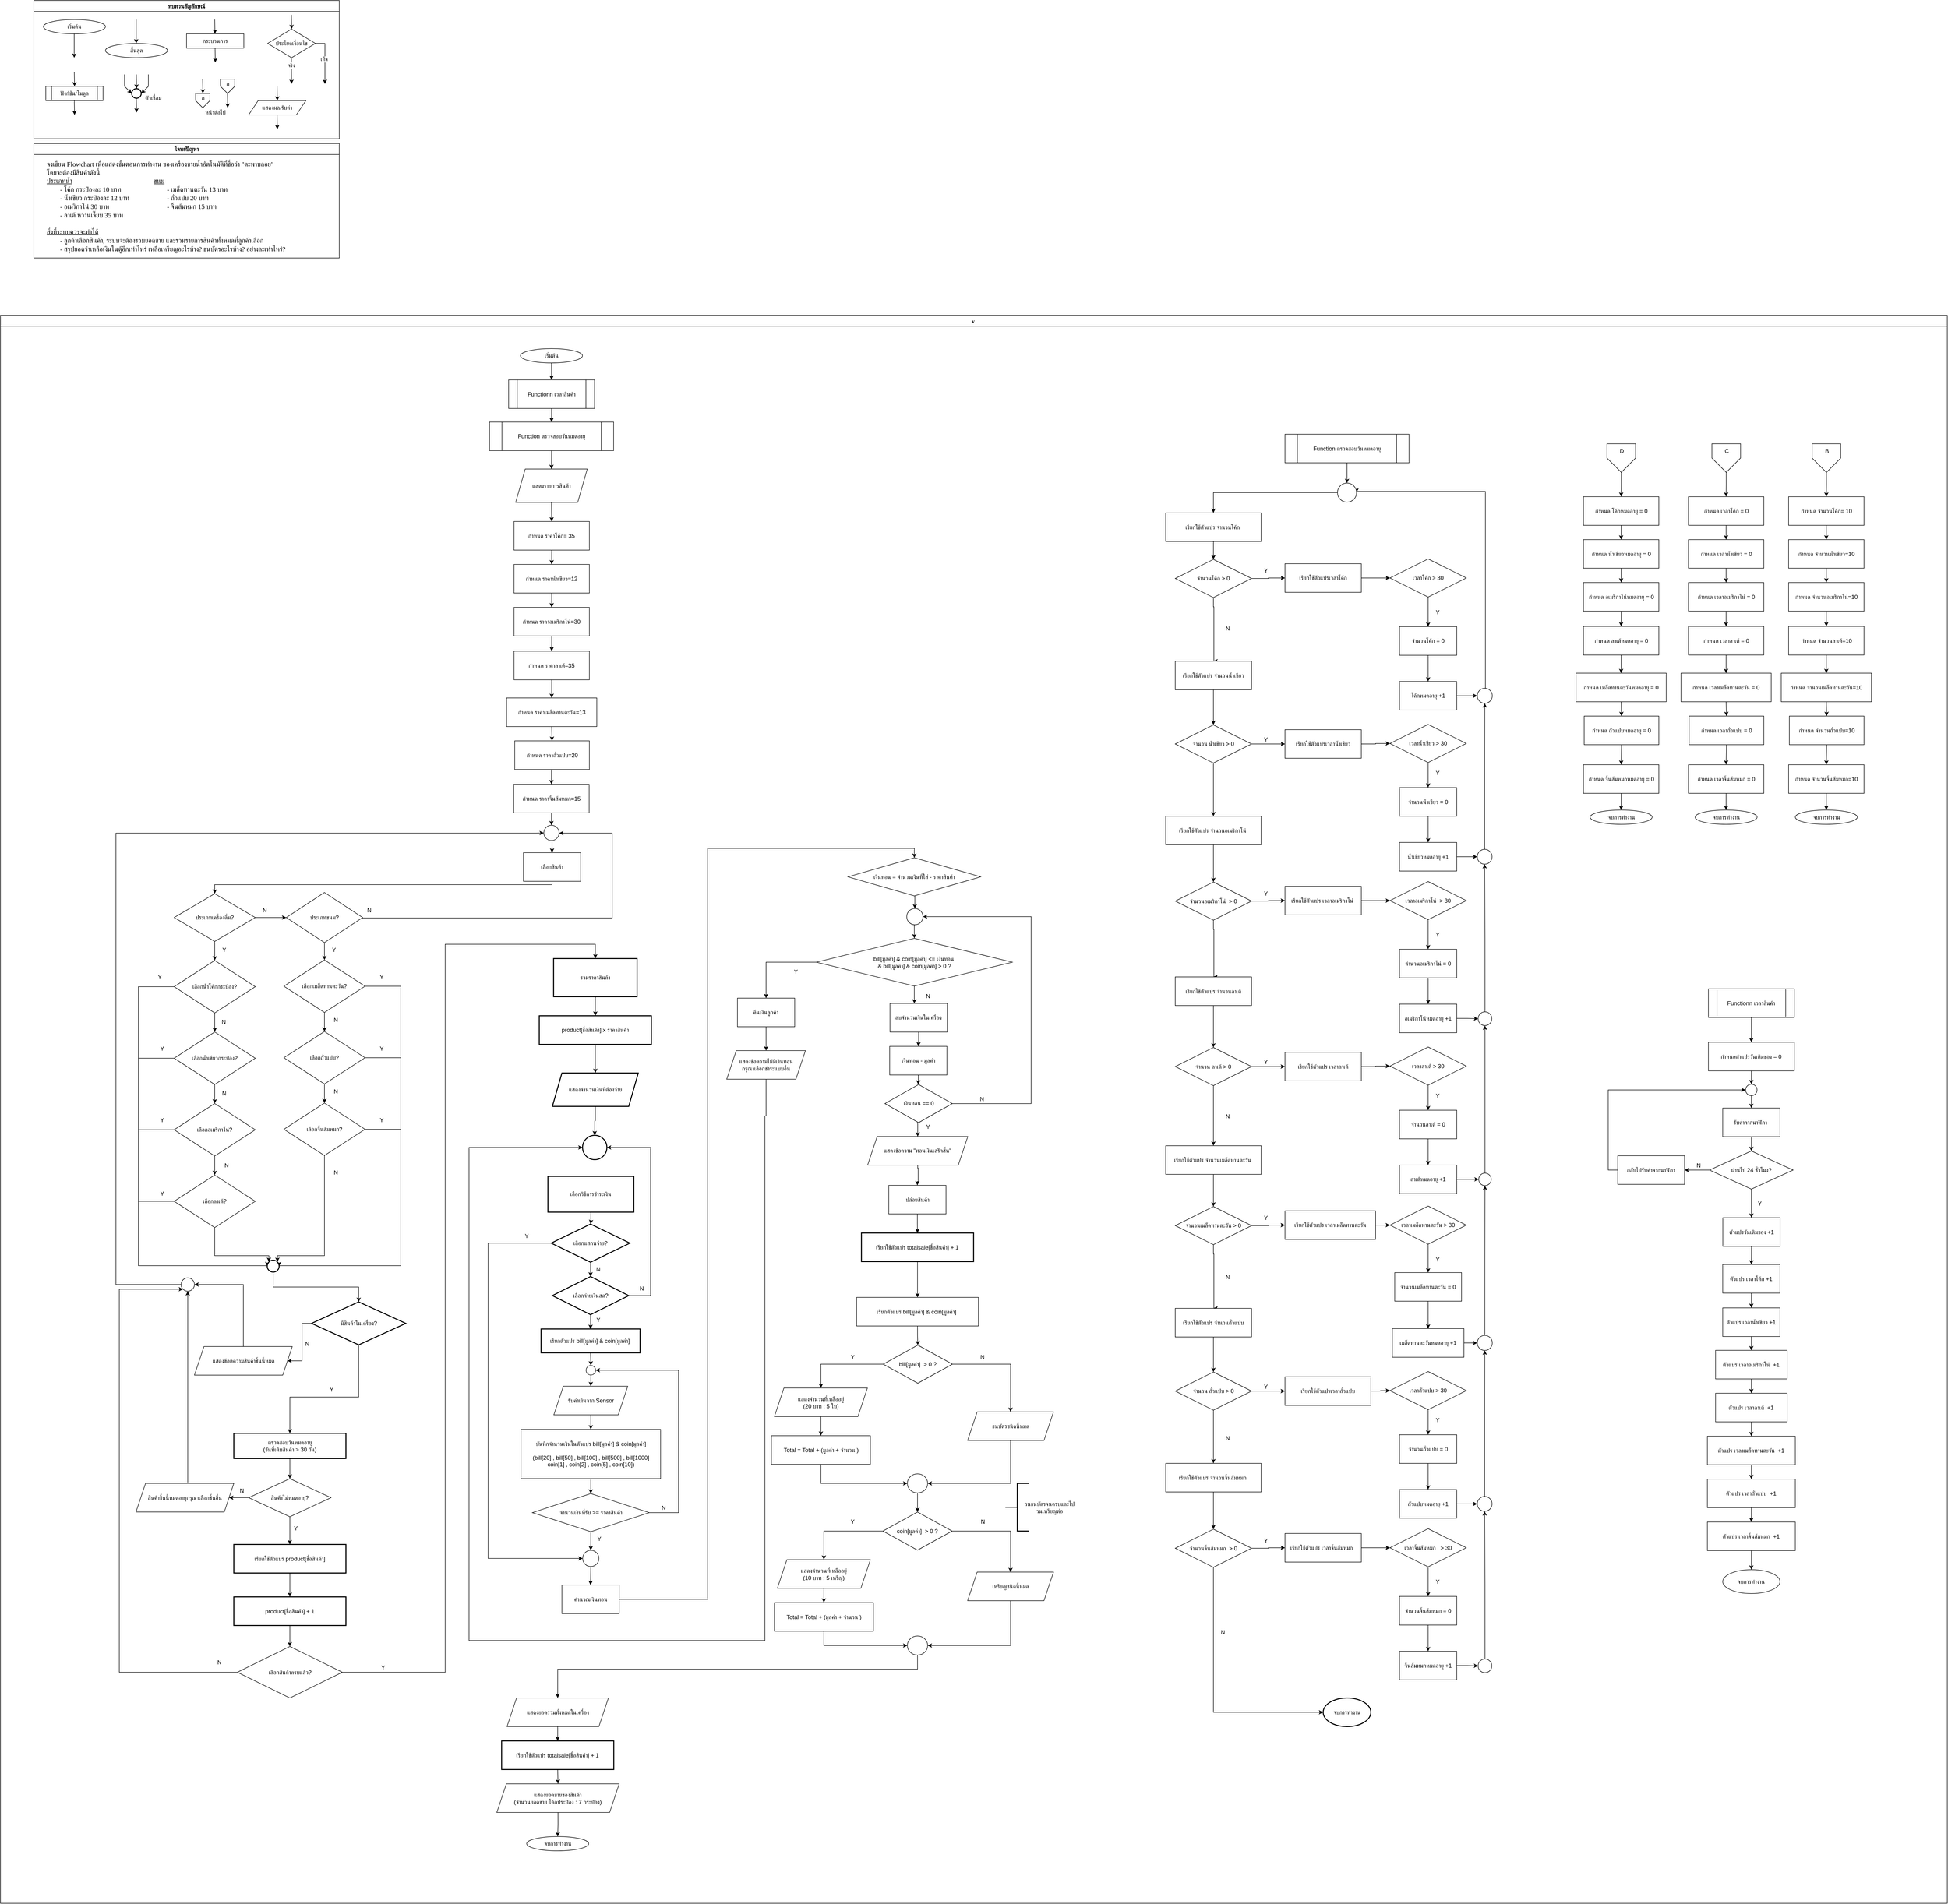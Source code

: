 <mxfile version="28.0.6">
  <diagram name="Page-1" id="JA7AuRwboQ2SxRRaLnH3">
    <mxGraphModel dx="8512" dy="4270" grid="1" gridSize="10" guides="1" tooltips="1" connect="1" arrows="1" fold="1" page="1" pageScale="1" pageWidth="827" pageHeight="1169" math="0" shadow="0">
      <root>
        <mxCell id="0" />
        <mxCell id="1" parent="0" />
        <mxCell id="yYuNxYYHxpmEYEaA_S8B-39" value="ทบทวนสัญลักษณ์" style="swimlane;fontFamily=Sarabun;fontSource=https%3A%2F%2Ffonts.googleapis.com%2Fcss%3Ffamily%3DSarabun;" parent="1" vertex="1">
          <mxGeometry x="-720" y="20" width="640" height="290" as="geometry" />
        </mxCell>
        <mxCell id="yYuNxYYHxpmEYEaA_S8B-40" value="&lt;font data-font-src=&quot;https://fonts.googleapis.com/css?family=Sarabun&quot; face=&quot;Sarabun&quot;&gt;เริ่มต้น&lt;/font&gt;" style="ellipse;whiteSpace=wrap;html=1;" parent="yYuNxYYHxpmEYEaA_S8B-39" vertex="1">
          <mxGeometry x="20" y="40" width="130" height="30" as="geometry" />
        </mxCell>
        <mxCell id="yYuNxYYHxpmEYEaA_S8B-41" value="" style="endArrow=classic;html=1;rounded=0;" parent="yYuNxYYHxpmEYEaA_S8B-39" edge="1">
          <mxGeometry width="50" height="50" relative="1" as="geometry">
            <mxPoint x="84.5" y="70" as="sourcePoint" />
            <mxPoint x="84.5" y="120" as="targetPoint" />
          </mxGeometry>
        </mxCell>
        <mxCell id="yYuNxYYHxpmEYEaA_S8B-42" value="&lt;font face=&quot;Sarabun&quot;&gt;สิ้นสุด&lt;/font&gt;" style="ellipse;whiteSpace=wrap;html=1;" parent="yYuNxYYHxpmEYEaA_S8B-39" vertex="1">
          <mxGeometry x="150" y="90" width="130" height="30" as="geometry" />
        </mxCell>
        <mxCell id="yYuNxYYHxpmEYEaA_S8B-43" value="" style="endArrow=classic;html=1;rounded=0;" parent="yYuNxYYHxpmEYEaA_S8B-39" edge="1">
          <mxGeometry width="50" height="50" relative="1" as="geometry">
            <mxPoint x="214.5" y="40" as="sourcePoint" />
            <mxPoint x="214.5" y="90" as="targetPoint" />
          </mxGeometry>
        </mxCell>
        <mxCell id="yYuNxYYHxpmEYEaA_S8B-44" value="กระบวนการ" style="rounded=0;whiteSpace=wrap;html=1;fontFamily=Sarabun;fontSource=https%3A%2F%2Ffonts.googleapis.com%2Fcss%3Ffamily%3DSarabun;" parent="yYuNxYYHxpmEYEaA_S8B-39" vertex="1">
          <mxGeometry x="320" y="70" width="120" height="30" as="geometry" />
        </mxCell>
        <mxCell id="yYuNxYYHxpmEYEaA_S8B-45" value="" style="endArrow=classic;html=1;rounded=0;" parent="yYuNxYYHxpmEYEaA_S8B-39" edge="1">
          <mxGeometry width="50" height="50" relative="1" as="geometry">
            <mxPoint x="379" y="40" as="sourcePoint" />
            <mxPoint x="379.5" y="70" as="targetPoint" />
          </mxGeometry>
        </mxCell>
        <mxCell id="yYuNxYYHxpmEYEaA_S8B-46" value="" style="endArrow=classic;html=1;rounded=0;" parent="yYuNxYYHxpmEYEaA_S8B-39" edge="1">
          <mxGeometry width="50" height="50" relative="1" as="geometry">
            <mxPoint x="379.75" y="100" as="sourcePoint" />
            <mxPoint x="380.25" y="130" as="targetPoint" />
          </mxGeometry>
        </mxCell>
        <mxCell id="yYuNxYYHxpmEYEaA_S8B-47" value="ประโยคเงื่อนไข" style="rhombus;whiteSpace=wrap;html=1;fontFamily=Sarabun;fontSource=https%3A%2F%2Ffonts.googleapis.com%2Fcss%3Ffamily%3DSarabun;" parent="yYuNxYYHxpmEYEaA_S8B-39" vertex="1">
          <mxGeometry x="490" y="60" width="100" height="60" as="geometry" />
        </mxCell>
        <mxCell id="yYuNxYYHxpmEYEaA_S8B-48" value="" style="endArrow=classic;html=1;rounded=0;" parent="yYuNxYYHxpmEYEaA_S8B-39" edge="1">
          <mxGeometry width="50" height="50" relative="1" as="geometry">
            <mxPoint x="539.71" y="30" as="sourcePoint" />
            <mxPoint x="540.21" y="60" as="targetPoint" />
          </mxGeometry>
        </mxCell>
        <mxCell id="yYuNxYYHxpmEYEaA_S8B-49" value="" style="endArrow=classic;html=1;rounded=0;" parent="yYuNxYYHxpmEYEaA_S8B-39" edge="1">
          <mxGeometry width="50" height="50" relative="1" as="geometry">
            <mxPoint x="539.71" y="120" as="sourcePoint" />
            <mxPoint x="540" y="175" as="targetPoint" />
          </mxGeometry>
        </mxCell>
        <mxCell id="yYuNxYYHxpmEYEaA_S8B-50" value="จริง" style="edgeLabel;html=1;align=center;verticalAlign=middle;resizable=0;points=[];fontFamily=Sarabun;fontSource=https%3A%2F%2Ffonts.googleapis.com%2Fcss%3Ffamily%3DSarabun;" parent="yYuNxYYHxpmEYEaA_S8B-49" vertex="1" connectable="0">
          <mxGeometry x="-0.414" y="-1" relative="1" as="geometry">
            <mxPoint as="offset" />
          </mxGeometry>
        </mxCell>
        <mxCell id="yYuNxYYHxpmEYEaA_S8B-51" value="" style="endArrow=classic;html=1;rounded=0;exitX=1;exitY=0.5;exitDx=0;exitDy=0;" parent="yYuNxYYHxpmEYEaA_S8B-39" source="yYuNxYYHxpmEYEaA_S8B-47" edge="1">
          <mxGeometry width="50" height="50" relative="1" as="geometry">
            <mxPoint x="620" y="95" as="sourcePoint" />
            <mxPoint x="610" y="175" as="targetPoint" />
            <Array as="points">
              <mxPoint x="610" y="90" />
            </Array>
          </mxGeometry>
        </mxCell>
        <mxCell id="yYuNxYYHxpmEYEaA_S8B-52" value="&lt;font data-font-src=&quot;https://fonts.googleapis.com/css?family=Sarabun&quot; face=&quot;Sarabun&quot;&gt;เท็จ&lt;/font&gt;" style="edgeLabel;html=1;align=center;verticalAlign=middle;resizable=0;points=[];" parent="yYuNxYYHxpmEYEaA_S8B-51" vertex="1" connectable="0">
          <mxGeometry x="-0.002" y="-2" relative="1" as="geometry">
            <mxPoint as="offset" />
          </mxGeometry>
        </mxCell>
        <mxCell id="yYuNxYYHxpmEYEaA_S8B-53" value="&lt;font data-font-src=&quot;https://fonts.googleapis.com/css?family=Sarabun&quot; face=&quot;Sarabun&quot;&gt;ฟังก์ชัน/โมดูล&lt;/font&gt;" style="shape=process;whiteSpace=wrap;html=1;backgroundOutline=1;" parent="yYuNxYYHxpmEYEaA_S8B-39" vertex="1">
          <mxGeometry x="25" y="180" width="120" height="30" as="geometry" />
        </mxCell>
        <mxCell id="yYuNxYYHxpmEYEaA_S8B-54" value="" style="endArrow=classic;html=1;rounded=0;" parent="yYuNxYYHxpmEYEaA_S8B-39" edge="1">
          <mxGeometry width="50" height="50" relative="1" as="geometry">
            <mxPoint x="84.71" y="150" as="sourcePoint" />
            <mxPoint x="85.21" y="180" as="targetPoint" />
          </mxGeometry>
        </mxCell>
        <mxCell id="yYuNxYYHxpmEYEaA_S8B-55" value="" style="endArrow=classic;html=1;rounded=0;" parent="yYuNxYYHxpmEYEaA_S8B-39" edge="1">
          <mxGeometry width="50" height="50" relative="1" as="geometry">
            <mxPoint x="84.71" y="210" as="sourcePoint" />
            <mxPoint x="85.21" y="240" as="targetPoint" />
          </mxGeometry>
        </mxCell>
        <mxCell id="yYuNxYYHxpmEYEaA_S8B-56" value="" style="strokeWidth=2;html=1;shape=mxgraph.flowchart.start_2;whiteSpace=wrap;" parent="yYuNxYYHxpmEYEaA_S8B-39" vertex="1">
          <mxGeometry x="205" y="185" width="20" height="20" as="geometry" />
        </mxCell>
        <mxCell id="yYuNxYYHxpmEYEaA_S8B-57" value="" style="endArrow=classic;html=1;rounded=0;" parent="yYuNxYYHxpmEYEaA_S8B-39" edge="1">
          <mxGeometry width="50" height="50" relative="1" as="geometry">
            <mxPoint x="214.71" y="155" as="sourcePoint" />
            <mxPoint x="215.21" y="185" as="targetPoint" />
          </mxGeometry>
        </mxCell>
        <mxCell id="yYuNxYYHxpmEYEaA_S8B-58" value="" style="endArrow=classic;html=1;rounded=0;entryX=0;entryY=0.5;entryDx=0;entryDy=0;entryPerimeter=0;" parent="yYuNxYYHxpmEYEaA_S8B-39" target="yYuNxYYHxpmEYEaA_S8B-56" edge="1">
          <mxGeometry width="50" height="50" relative="1" as="geometry">
            <mxPoint x="190.0" y="155" as="sourcePoint" />
            <mxPoint x="190.5" y="185" as="targetPoint" />
            <Array as="points">
              <mxPoint x="190" y="180" />
            </Array>
          </mxGeometry>
        </mxCell>
        <mxCell id="yYuNxYYHxpmEYEaA_S8B-59" value="" style="endArrow=classic;html=1;rounded=0;entryX=1;entryY=0.5;entryDx=0;entryDy=0;entryPerimeter=0;" parent="yYuNxYYHxpmEYEaA_S8B-39" target="yYuNxYYHxpmEYEaA_S8B-56" edge="1">
          <mxGeometry width="50" height="50" relative="1" as="geometry">
            <mxPoint x="240.0" y="155" as="sourcePoint" />
            <mxPoint x="240.5" y="185" as="targetPoint" />
            <Array as="points">
              <mxPoint x="240" y="180" />
            </Array>
          </mxGeometry>
        </mxCell>
        <mxCell id="yYuNxYYHxpmEYEaA_S8B-60" value="" style="endArrow=classic;html=1;rounded=0;" parent="yYuNxYYHxpmEYEaA_S8B-39" edge="1">
          <mxGeometry width="50" height="50" relative="1" as="geometry">
            <mxPoint x="214.71" y="205" as="sourcePoint" />
            <mxPoint x="215.21" y="235" as="targetPoint" />
          </mxGeometry>
        </mxCell>
        <mxCell id="yYuNxYYHxpmEYEaA_S8B-61" value="&lt;font data-font-src=&quot;https://fonts.googleapis.com/css?family=Sarabun&quot; face=&quot;Sarabun&quot;&gt;ตัวเชื่อม&lt;/font&gt;" style="text;html=1;align=center;verticalAlign=middle;resizable=0;points=[];autosize=1;strokeColor=none;fillColor=none;" parent="yYuNxYYHxpmEYEaA_S8B-39" vertex="1">
          <mxGeometry x="220" y="190" width="60" height="30" as="geometry" />
        </mxCell>
        <mxCell id="yYuNxYYHxpmEYEaA_S8B-62" value="" style="endArrow=classic;html=1;rounded=0;" parent="yYuNxYYHxpmEYEaA_S8B-39" edge="1">
          <mxGeometry width="50" height="50" relative="1" as="geometry">
            <mxPoint x="353.71" y="165" as="sourcePoint" />
            <mxPoint x="354.21" y="195" as="targetPoint" />
          </mxGeometry>
        </mxCell>
        <mxCell id="yYuNxYYHxpmEYEaA_S8B-63" value="" style="verticalLabelPosition=bottom;verticalAlign=top;html=1;shape=offPageConnector;rounded=0;size=0.5;" parent="yYuNxYYHxpmEYEaA_S8B-39" vertex="1">
          <mxGeometry x="339" y="195" width="30" height="30" as="geometry" />
        </mxCell>
        <mxCell id="yYuNxYYHxpmEYEaA_S8B-64" value="" style="endArrow=classic;html=1;rounded=0;" parent="yYuNxYYHxpmEYEaA_S8B-39" edge="1">
          <mxGeometry width="50" height="50" relative="1" as="geometry">
            <mxPoint x="405.71" y="195" as="sourcePoint" />
            <mxPoint x="406.21" y="225" as="targetPoint" />
          </mxGeometry>
        </mxCell>
        <mxCell id="yYuNxYYHxpmEYEaA_S8B-65" value="" style="verticalLabelPosition=bottom;verticalAlign=top;html=1;shape=offPageConnector;rounded=0;size=0.5;" parent="yYuNxYYHxpmEYEaA_S8B-39" vertex="1">
          <mxGeometry x="391" y="165" width="30" height="30" as="geometry" />
        </mxCell>
        <mxCell id="yYuNxYYHxpmEYEaA_S8B-66" value="หน้าต่อไป" style="text;html=1;align=center;verticalAlign=middle;resizable=0;points=[];autosize=1;strokeColor=none;fillColor=none;fontFamily=Sarabun;fontSource=https%3A%2F%2Ffonts.googleapis.com%2Fcss%3Ffamily%3DSarabun;" parent="yYuNxYYHxpmEYEaA_S8B-39" vertex="1">
          <mxGeometry x="345" y="220" width="70" height="30" as="geometry" />
        </mxCell>
        <mxCell id="yYuNxYYHxpmEYEaA_S8B-67" value="ก" style="text;html=1;align=center;verticalAlign=middle;resizable=0;points=[];autosize=1;strokeColor=none;fillColor=none;fontFamily=Sarabun;fontSource=https%3A%2F%2Ffonts.googleapis.com%2Fcss%3Ffamily%3DSarabun;" parent="yYuNxYYHxpmEYEaA_S8B-39" vertex="1">
          <mxGeometry x="339" y="190" width="30" height="30" as="geometry" />
        </mxCell>
        <mxCell id="yYuNxYYHxpmEYEaA_S8B-68" value="ก" style="text;html=1;align=center;verticalAlign=middle;resizable=0;points=[];autosize=1;strokeColor=none;fillColor=none;fontFamily=Sarabun;fontSource=https%3A%2F%2Ffonts.googleapis.com%2Fcss%3Ffamily%3DSarabun;" parent="yYuNxYYHxpmEYEaA_S8B-39" vertex="1">
          <mxGeometry x="391" y="160" width="30" height="30" as="geometry" />
        </mxCell>
        <mxCell id="yYuNxYYHxpmEYEaA_S8B-69" value="แสดงผล/รับค่า" style="shape=parallelogram;perimeter=parallelogramPerimeter;whiteSpace=wrap;html=1;fixedSize=1;fontFamily=Sarabun;fontSource=https%3A%2F%2Ffonts.googleapis.com%2Fcss%3Ffamily%3DSarabun;" parent="yYuNxYYHxpmEYEaA_S8B-39" vertex="1">
          <mxGeometry x="450" y="210" width="120" height="30" as="geometry" />
        </mxCell>
        <mxCell id="yYuNxYYHxpmEYEaA_S8B-70" value="" style="endArrow=classic;html=1;rounded=0;" parent="yYuNxYYHxpmEYEaA_S8B-39" edge="1">
          <mxGeometry width="50" height="50" relative="1" as="geometry">
            <mxPoint x="509.71" y="180" as="sourcePoint" />
            <mxPoint x="510.21" y="210" as="targetPoint" />
          </mxGeometry>
        </mxCell>
        <mxCell id="yYuNxYYHxpmEYEaA_S8B-71" value="" style="endArrow=classic;html=1;rounded=0;" parent="yYuNxYYHxpmEYEaA_S8B-39" edge="1">
          <mxGeometry width="50" height="50" relative="1" as="geometry">
            <mxPoint x="509.71" y="240" as="sourcePoint" />
            <mxPoint x="510.21" y="270" as="targetPoint" />
          </mxGeometry>
        </mxCell>
        <mxCell id="yYuNxYYHxpmEYEaA_S8B-72" value="v " style="swimlane;fontFamily=Sarabun;fontSource=https%3A%2F%2Ffonts.googleapis.com%2Fcss%3Ffamily%3DSarabun;" parent="1" vertex="1">
          <mxGeometry x="-790" y="680" width="4080" height="3330" as="geometry" />
        </mxCell>
        <mxCell id="8HzUCbv0gcw6UOSrvrIM-1" value="แสดงรายการสินค้า" style="shape=parallelogram;perimeter=parallelogramPerimeter;whiteSpace=wrap;html=1;fixedSize=1;" parent="yYuNxYYHxpmEYEaA_S8B-72" vertex="1">
          <mxGeometry x="1079.72" y="322.5" width="150" height="70" as="geometry" />
        </mxCell>
        <mxCell id="pB6FJLTnDltyPfF_Kv9c-1222" style="edgeStyle=orthogonalEdgeStyle;rounded=0;orthogonalLoop=1;jettySize=auto;html=1;exitX=0.5;exitY=1;exitDx=0;exitDy=0;entryX=0.5;entryY=0;entryDx=0;entryDy=0;" edge="1" parent="yYuNxYYHxpmEYEaA_S8B-72" source="8HzUCbv0gcw6UOSrvrIM-3" target="8HzUCbv0gcw6UOSrvrIM-5">
          <mxGeometry relative="1" as="geometry">
            <Array as="points">
              <mxPoint x="1156" y="1194" />
              <mxPoint x="449" y="1194" />
            </Array>
          </mxGeometry>
        </mxCell>
        <mxCell id="8HzUCbv0gcw6UOSrvrIM-3" value="เลือกสินค้า" style="whiteSpace=wrap;html=1;" parent="yYuNxYYHxpmEYEaA_S8B-72" vertex="1">
          <mxGeometry x="1095.97" y="1127" width="120" height="60" as="geometry" />
        </mxCell>
        <mxCell id="8HzUCbv0gcw6UOSrvrIM-8" value="" style="edgeStyle=orthogonalEdgeStyle;rounded=0;orthogonalLoop=1;jettySize=auto;html=1;" parent="yYuNxYYHxpmEYEaA_S8B-72" source="8HzUCbv0gcw6UOSrvrIM-5" target="8HzUCbv0gcw6UOSrvrIM-7" edge="1">
          <mxGeometry relative="1" as="geometry" />
        </mxCell>
        <mxCell id="8HzUCbv0gcw6UOSrvrIM-10" value="" style="edgeStyle=orthogonalEdgeStyle;rounded=0;orthogonalLoop=1;jettySize=auto;html=1;" parent="yYuNxYYHxpmEYEaA_S8B-72" source="8HzUCbv0gcw6UOSrvrIM-5" target="8HzUCbv0gcw6UOSrvrIM-9" edge="1">
          <mxGeometry relative="1" as="geometry" />
        </mxCell>
        <mxCell id="8HzUCbv0gcw6UOSrvrIM-5" value="ประเภทเครื่องดื่ม?" style="rhombus;whiteSpace=wrap;html=1;" parent="yYuNxYYHxpmEYEaA_S8B-72" vertex="1">
          <mxGeometry x="364" y="1213" width="170" height="100" as="geometry" />
        </mxCell>
        <mxCell id="8HzUCbv0gcw6UOSrvrIM-53" style="edgeStyle=orthogonalEdgeStyle;rounded=0;orthogonalLoop=1;jettySize=auto;html=1;exitX=0.5;exitY=1;exitDx=0;exitDy=0;" parent="yYuNxYYHxpmEYEaA_S8B-72" source="8HzUCbv0gcw6UOSrvrIM-7" target="8HzUCbv0gcw6UOSrvrIM-49" edge="1">
          <mxGeometry relative="1" as="geometry" />
        </mxCell>
        <mxCell id="8HzUCbv0gcw6UOSrvrIM-7" value="ประเภทขนม?" style="rhombus;whiteSpace=wrap;html=1;" parent="yYuNxYYHxpmEYEaA_S8B-72" vertex="1">
          <mxGeometry x="599" y="1210.5" width="160" height="105" as="geometry" />
        </mxCell>
        <mxCell id="8HzUCbv0gcw6UOSrvrIM-12" value="" style="edgeStyle=orthogonalEdgeStyle;rounded=0;orthogonalLoop=1;jettySize=auto;html=1;" parent="yYuNxYYHxpmEYEaA_S8B-72" source="8HzUCbv0gcw6UOSrvrIM-9" target="8HzUCbv0gcw6UOSrvrIM-11" edge="1">
          <mxGeometry relative="1" as="geometry" />
        </mxCell>
        <mxCell id="8HzUCbv0gcw6UOSrvrIM-9" value="เลือกน้ำโค้กกระป๋อง?" style="rhombus;whiteSpace=wrap;html=1;" parent="yYuNxYYHxpmEYEaA_S8B-72" vertex="1">
          <mxGeometry x="364" y="1353" width="170" height="110" as="geometry" />
        </mxCell>
        <mxCell id="8HzUCbv0gcw6UOSrvrIM-14" value="" style="edgeStyle=orthogonalEdgeStyle;rounded=0;orthogonalLoop=1;jettySize=auto;html=1;" parent="yYuNxYYHxpmEYEaA_S8B-72" source="8HzUCbv0gcw6UOSrvrIM-11" target="8HzUCbv0gcw6UOSrvrIM-13" edge="1">
          <mxGeometry relative="1" as="geometry" />
        </mxCell>
        <mxCell id="8HzUCbv0gcw6UOSrvrIM-11" value="เลือกน้ำเขียวกระป๋อง?" style="rhombus;whiteSpace=wrap;html=1;" parent="yYuNxYYHxpmEYEaA_S8B-72" vertex="1">
          <mxGeometry x="364" y="1503" width="170" height="110" as="geometry" />
        </mxCell>
        <mxCell id="8HzUCbv0gcw6UOSrvrIM-16" value="" style="edgeStyle=orthogonalEdgeStyle;rounded=0;orthogonalLoop=1;jettySize=auto;html=1;" parent="yYuNxYYHxpmEYEaA_S8B-72" source="8HzUCbv0gcw6UOSrvrIM-13" target="8HzUCbv0gcw6UOSrvrIM-15" edge="1">
          <mxGeometry relative="1" as="geometry" />
        </mxCell>
        <mxCell id="8HzUCbv0gcw6UOSrvrIM-13" value="เลือกอเมริกาโน่?" style="rhombus;whiteSpace=wrap;html=1;" parent="yYuNxYYHxpmEYEaA_S8B-72" vertex="1">
          <mxGeometry x="364" y="1653" width="170" height="110" as="geometry" />
        </mxCell>
        <mxCell id="8HzUCbv0gcw6UOSrvrIM-15" value="เลือกลาเต้?" style="rhombus;whiteSpace=wrap;html=1;" parent="yYuNxYYHxpmEYEaA_S8B-72" vertex="1">
          <mxGeometry x="364" y="1803" width="170" height="110" as="geometry" />
        </mxCell>
        <mxCell id="pB6FJLTnDltyPfF_Kv9c-1224" style="edgeStyle=orthogonalEdgeStyle;rounded=0;orthogonalLoop=1;jettySize=auto;html=1;exitX=0.5;exitY=1;exitDx=0;exitDy=0;exitPerimeter=0;entryX=0.5;entryY=0;entryDx=0;entryDy=0;" edge="1" parent="yYuNxYYHxpmEYEaA_S8B-72" source="8HzUCbv0gcw6UOSrvrIM-17" target="8HzUCbv0gcw6UOSrvrIM-64">
          <mxGeometry relative="1" as="geometry" />
        </mxCell>
        <mxCell id="8HzUCbv0gcw6UOSrvrIM-17" value="" style="strokeWidth=2;html=1;shape=mxgraph.flowchart.start_2;whiteSpace=wrap;" parent="yYuNxYYHxpmEYEaA_S8B-72" vertex="1">
          <mxGeometry x="559" y="1981.5" width="25" height="25" as="geometry" />
        </mxCell>
        <mxCell id="8HzUCbv0gcw6UOSrvrIM-39" style="edgeStyle=orthogonalEdgeStyle;rounded=0;orthogonalLoop=1;jettySize=auto;html=1;exitX=0.5;exitY=1;exitDx=0;exitDy=0;entryX=0.145;entryY=0.145;entryDx=0;entryDy=0;entryPerimeter=0;" parent="yYuNxYYHxpmEYEaA_S8B-72" source="8HzUCbv0gcw6UOSrvrIM-15" target="8HzUCbv0gcw6UOSrvrIM-17" edge="1">
          <mxGeometry relative="1" as="geometry">
            <Array as="points">
              <mxPoint x="449" y="1972" />
            </Array>
          </mxGeometry>
        </mxCell>
        <mxCell id="8HzUCbv0gcw6UOSrvrIM-40" style="edgeStyle=orthogonalEdgeStyle;rounded=0;orthogonalLoop=1;jettySize=auto;html=1;entryX=0;entryY=0.5;entryDx=0;entryDy=0;entryPerimeter=0;exitX=0;exitY=0.5;exitDx=0;exitDy=0;" parent="yYuNxYYHxpmEYEaA_S8B-72" source="8HzUCbv0gcw6UOSrvrIM-9" target="8HzUCbv0gcw6UOSrvrIM-17" edge="1">
          <mxGeometry relative="1" as="geometry">
            <mxPoint x="364" y="1263" as="sourcePoint" />
            <Array as="points">
              <mxPoint x="289" y="1408" />
              <mxPoint x="289" y="1993" />
            </Array>
          </mxGeometry>
        </mxCell>
        <mxCell id="8HzUCbv0gcw6UOSrvrIM-46" value="N" style="text;html=1;align=center;verticalAlign=middle;whiteSpace=wrap;rounded=0;" parent="yYuNxYYHxpmEYEaA_S8B-72" vertex="1">
          <mxGeometry x="444" y="1768" width="60" height="30" as="geometry" />
        </mxCell>
        <mxCell id="8HzUCbv0gcw6UOSrvrIM-47" value="N" style="text;html=1;align=center;verticalAlign=middle;whiteSpace=wrap;rounded=0;" parent="yYuNxYYHxpmEYEaA_S8B-72" vertex="1">
          <mxGeometry x="439" y="1617" width="60" height="30" as="geometry" />
        </mxCell>
        <mxCell id="8HzUCbv0gcw6UOSrvrIM-48" value="N" style="text;html=1;align=center;verticalAlign=middle;whiteSpace=wrap;rounded=0;" parent="yYuNxYYHxpmEYEaA_S8B-72" vertex="1">
          <mxGeometry x="438" y="1467" width="60" height="30" as="geometry" />
        </mxCell>
        <mxCell id="8HzUCbv0gcw6UOSrvrIM-54" style="edgeStyle=orthogonalEdgeStyle;rounded=0;orthogonalLoop=1;jettySize=auto;html=1;exitX=0.5;exitY=1;exitDx=0;exitDy=0;entryX=0.5;entryY=0;entryDx=0;entryDy=0;" parent="yYuNxYYHxpmEYEaA_S8B-72" source="8HzUCbv0gcw6UOSrvrIM-49" target="8HzUCbv0gcw6UOSrvrIM-50" edge="1">
          <mxGeometry relative="1" as="geometry" />
        </mxCell>
        <mxCell id="8HzUCbv0gcw6UOSrvrIM-49" value="เลือกเมล็ดทานตะวัน?" style="rhombus;whiteSpace=wrap;html=1;" parent="yYuNxYYHxpmEYEaA_S8B-72" vertex="1">
          <mxGeometry x="594" y="1352" width="170" height="110" as="geometry" />
        </mxCell>
        <mxCell id="8HzUCbv0gcw6UOSrvrIM-55" style="edgeStyle=orthogonalEdgeStyle;rounded=0;orthogonalLoop=1;jettySize=auto;html=1;exitX=0.5;exitY=1;exitDx=0;exitDy=0;entryX=0.5;entryY=0;entryDx=0;entryDy=0;" parent="yYuNxYYHxpmEYEaA_S8B-72" source="8HzUCbv0gcw6UOSrvrIM-50" target="8HzUCbv0gcw6UOSrvrIM-51" edge="1">
          <mxGeometry relative="1" as="geometry" />
        </mxCell>
        <mxCell id="8HzUCbv0gcw6UOSrvrIM-50" value="เลือกถั่วแปบ?" style="rhombus;whiteSpace=wrap;html=1;" parent="yYuNxYYHxpmEYEaA_S8B-72" vertex="1">
          <mxGeometry x="594" y="1502" width="170" height="110" as="geometry" />
        </mxCell>
        <mxCell id="8HzUCbv0gcw6UOSrvrIM-51" value="เลือกจิ้นส้มหมก?" style="rhombus;whiteSpace=wrap;html=1;" parent="yYuNxYYHxpmEYEaA_S8B-72" vertex="1">
          <mxGeometry x="594" y="1652" width="170" height="110" as="geometry" />
        </mxCell>
        <mxCell id="8HzUCbv0gcw6UOSrvrIM-56" style="edgeStyle=orthogonalEdgeStyle;rounded=0;orthogonalLoop=1;jettySize=auto;html=1;exitX=1;exitY=0.5;exitDx=0;exitDy=0;entryX=1;entryY=0.5;entryDx=0;entryDy=0;entryPerimeter=0;" parent="yYuNxYYHxpmEYEaA_S8B-72" source="8HzUCbv0gcw6UOSrvrIM-49" target="8HzUCbv0gcw6UOSrvrIM-17" edge="1">
          <mxGeometry relative="1" as="geometry">
            <Array as="points">
              <mxPoint x="839" y="1407" />
              <mxPoint x="839" y="1993" />
            </Array>
          </mxGeometry>
        </mxCell>
        <mxCell id="8HzUCbv0gcw6UOSrvrIM-59" style="edgeStyle=orthogonalEdgeStyle;rounded=0;orthogonalLoop=1;jettySize=auto;html=1;exitX=0.5;exitY=1;exitDx=0;exitDy=0;entryX=0.855;entryY=0.145;entryDx=0;entryDy=0;entryPerimeter=0;" parent="yYuNxYYHxpmEYEaA_S8B-72" source="8HzUCbv0gcw6UOSrvrIM-51" target="8HzUCbv0gcw6UOSrvrIM-17" edge="1">
          <mxGeometry relative="1" as="geometry">
            <Array as="points">
              <mxPoint x="679" y="1972" />
            </Array>
          </mxGeometry>
        </mxCell>
        <mxCell id="8HzUCbv0gcw6UOSrvrIM-60" value="N" style="text;html=1;align=center;verticalAlign=middle;whiteSpace=wrap;rounded=0;" parent="yYuNxYYHxpmEYEaA_S8B-72" vertex="1">
          <mxGeometry x="524" y="1233" width="60" height="30" as="geometry" />
        </mxCell>
        <mxCell id="8HzUCbv0gcw6UOSrvrIM-62" value="Y" style="text;html=1;align=center;verticalAlign=middle;whiteSpace=wrap;rounded=0;" parent="yYuNxYYHxpmEYEaA_S8B-72" vertex="1">
          <mxGeometry x="439" y="1315.5" width="60" height="30" as="geometry" />
        </mxCell>
        <mxCell id="8HzUCbv0gcw6UOSrvrIM-63" value="Y" style="text;html=1;align=center;verticalAlign=middle;whiteSpace=wrap;rounded=0;" parent="yYuNxYYHxpmEYEaA_S8B-72" vertex="1">
          <mxGeometry x="669" y="1315.5" width="60" height="30" as="geometry" />
        </mxCell>
        <mxCell id="ni3z--fDGpLjMR_EMpEM-2" value="" style="edgeStyle=orthogonalEdgeStyle;rounded=0;orthogonalLoop=1;jettySize=auto;html=1;exitX=0.5;exitY=1;exitDx=0;exitDy=0;entryX=0.5;entryY=0;entryDx=0;entryDy=0;" parent="yYuNxYYHxpmEYEaA_S8B-72" source="8HzUCbv0gcw6UOSrvrIM-64" target="-NVcJBxY4uUsPGRPQ3XT-9" edge="1">
          <mxGeometry relative="1" as="geometry">
            <mxPoint x="607" y="2307.5" as="targetPoint" />
            <Array as="points">
              <mxPoint x="751" y="2268.5" />
              <mxPoint x="607" y="2268.5" />
            </Array>
          </mxGeometry>
        </mxCell>
        <mxCell id="pB6FJLTnDltyPfF_Kv9c-1225" style="edgeStyle=orthogonalEdgeStyle;rounded=0;orthogonalLoop=1;jettySize=auto;html=1;exitX=0;exitY=0.5;exitDx=0;exitDy=0;entryX=1;entryY=0.5;entryDx=0;entryDy=0;" edge="1" parent="yYuNxYYHxpmEYEaA_S8B-72" source="8HzUCbv0gcw6UOSrvrIM-64" target="-NVcJBxY4uUsPGRPQ3XT-193">
          <mxGeometry relative="1" as="geometry">
            <Array as="points">
              <mxPoint x="632" y="2114.5" />
              <mxPoint x="632" y="2192.5" />
            </Array>
          </mxGeometry>
        </mxCell>
        <mxCell id="8HzUCbv0gcw6UOSrvrIM-64" value="มีสินค้าในเครื่อง?" style="rhombus;whiteSpace=wrap;html=1;strokeWidth=2;" parent="yYuNxYYHxpmEYEaA_S8B-72" vertex="1">
          <mxGeometry x="652" y="2069" width="197.5" height="90" as="geometry" />
        </mxCell>
        <mxCell id="8HzUCbv0gcw6UOSrvrIM-67" value="Y" style="text;html=1;align=center;verticalAlign=middle;whiteSpace=wrap;rounded=0;" parent="yYuNxYYHxpmEYEaA_S8B-72" vertex="1">
          <mxGeometry x="304" y="1373" width="60" height="30" as="geometry" />
        </mxCell>
        <mxCell id="8HzUCbv0gcw6UOSrvrIM-68" value="Y" style="text;html=1;align=center;verticalAlign=middle;whiteSpace=wrap;rounded=0;" parent="yYuNxYYHxpmEYEaA_S8B-72" vertex="1">
          <mxGeometry x="309" y="1523" width="60" height="30" as="geometry" />
        </mxCell>
        <mxCell id="8HzUCbv0gcw6UOSrvrIM-69" value="Y" style="text;html=1;align=center;verticalAlign=middle;whiteSpace=wrap;rounded=0;" parent="yYuNxYYHxpmEYEaA_S8B-72" vertex="1">
          <mxGeometry x="309" y="1673" width="60" height="30" as="geometry" />
        </mxCell>
        <mxCell id="8HzUCbv0gcw6UOSrvrIM-70" value="Y" style="text;html=1;align=center;verticalAlign=middle;whiteSpace=wrap;rounded=0;" parent="yYuNxYYHxpmEYEaA_S8B-72" vertex="1">
          <mxGeometry x="309" y="1827" width="60" height="30" as="geometry" />
        </mxCell>
        <mxCell id="8HzUCbv0gcw6UOSrvrIM-71" value="Y" style="text;html=1;align=center;verticalAlign=middle;whiteSpace=wrap;rounded=0;" parent="yYuNxYYHxpmEYEaA_S8B-72" vertex="1">
          <mxGeometry x="769" y="1373" width="60" height="30" as="geometry" />
        </mxCell>
        <mxCell id="8HzUCbv0gcw6UOSrvrIM-72" value="Y" style="text;html=1;align=center;verticalAlign=middle;whiteSpace=wrap;rounded=0;" parent="yYuNxYYHxpmEYEaA_S8B-72" vertex="1">
          <mxGeometry x="769" y="1523" width="60" height="30" as="geometry" />
        </mxCell>
        <mxCell id="8HzUCbv0gcw6UOSrvrIM-73" value="Y" style="text;html=1;align=center;verticalAlign=middle;whiteSpace=wrap;rounded=0;" parent="yYuNxYYHxpmEYEaA_S8B-72" vertex="1">
          <mxGeometry x="769" y="1673" width="60" height="30" as="geometry" />
        </mxCell>
        <mxCell id="8HzUCbv0gcw6UOSrvrIM-74" value="N" style="text;html=1;align=center;verticalAlign=middle;whiteSpace=wrap;rounded=0;" parent="yYuNxYYHxpmEYEaA_S8B-72" vertex="1">
          <mxGeometry x="612.75" y="2141.5" width="60" height="30" as="geometry" />
        </mxCell>
        <mxCell id="8HzUCbv0gcw6UOSrvrIM-77" value="N" style="text;html=1;align=center;verticalAlign=middle;whiteSpace=wrap;rounded=0;" parent="yYuNxYYHxpmEYEaA_S8B-72" vertex="1">
          <mxGeometry x="672.75" y="1463" width="60" height="30" as="geometry" />
        </mxCell>
        <mxCell id="8HzUCbv0gcw6UOSrvrIM-78" value="N" style="text;html=1;align=center;verticalAlign=middle;whiteSpace=wrap;rounded=0;" parent="yYuNxYYHxpmEYEaA_S8B-72" vertex="1">
          <mxGeometry x="672.75" y="1613" width="60" height="30" as="geometry" />
        </mxCell>
        <mxCell id="pB6FJLTnDltyPfF_Kv9c-1223" style="edgeStyle=orthogonalEdgeStyle;rounded=0;orthogonalLoop=1;jettySize=auto;html=1;exitX=0.25;exitY=1;exitDx=0;exitDy=0;entryX=1;entryY=0.5;entryDx=0;entryDy=0;" edge="1" parent="yYuNxYYHxpmEYEaA_S8B-72" source="8HzUCbv0gcw6UOSrvrIM-79" target="pB6FJLTnDltyPfF_Kv9c-1216">
          <mxGeometry relative="1" as="geometry">
            <Array as="points">
              <mxPoint x="758" y="1264" />
              <mxPoint x="1282" y="1264" />
              <mxPoint x="1282" y="1086" />
              <mxPoint x="1171" y="1086" />
            </Array>
          </mxGeometry>
        </mxCell>
        <mxCell id="8HzUCbv0gcw6UOSrvrIM-79" value="N" style="text;html=1;align=center;verticalAlign=middle;whiteSpace=wrap;rounded=0;" parent="yYuNxYYHxpmEYEaA_S8B-72" vertex="1">
          <mxGeometry x="743" y="1233" width="60" height="30" as="geometry" />
        </mxCell>
        <mxCell id="8HzUCbv0gcw6UOSrvrIM-80" value="Y" style="text;html=1;align=center;verticalAlign=middle;whiteSpace=wrap;rounded=0;" parent="yYuNxYYHxpmEYEaA_S8B-72" vertex="1">
          <mxGeometry x="664" y="2237.5" width="60" height="30" as="geometry" />
        </mxCell>
        <mxCell id="8HzUCbv0gcw6UOSrvrIM-957" style="edgeStyle=orthogonalEdgeStyle;rounded=0;orthogonalLoop=1;jettySize=auto;html=1;entryX=0.5;entryY=0;entryDx=0;entryDy=0;" parent="yYuNxYYHxpmEYEaA_S8B-72" target="ni3z--fDGpLjMR_EMpEM-25" edge="1">
          <mxGeometry relative="1" as="geometry">
            <mxPoint x="1246.65" y="1469" as="targetPoint" />
            <mxPoint x="1247.15" y="1389.5" as="sourcePoint" />
          </mxGeometry>
        </mxCell>
        <mxCell id="8HzUCbv0gcw6UOSrvrIM-137" value="รวมราคาสินค้า" style="whiteSpace=wrap;html=1;strokeWidth=2;" parent="yYuNxYYHxpmEYEaA_S8B-72" vertex="1">
          <mxGeometry x="1159.15" y="1349" width="175" height="80" as="geometry" />
        </mxCell>
        <mxCell id="8HzUCbv0gcw6UOSrvrIM-75" value="N" style="text;html=1;align=center;verticalAlign=middle;whiteSpace=wrap;rounded=0;" parent="yYuNxYYHxpmEYEaA_S8B-72" vertex="1">
          <mxGeometry x="672.75" y="1783" width="60" height="30" as="geometry" />
        </mxCell>
        <mxCell id="8HzUCbv0gcw6UOSrvrIM-42" value="" style="endArrow=none;html=1;rounded=0;entryX=0;entryY=0.5;entryDx=0;entryDy=0;" parent="yYuNxYYHxpmEYEaA_S8B-72" target="8HzUCbv0gcw6UOSrvrIM-9" edge="1">
          <mxGeometry width="50" height="50" relative="1" as="geometry">
            <mxPoint x="289" y="1408" as="sourcePoint" />
            <mxPoint x="389" y="1493" as="targetPoint" />
          </mxGeometry>
        </mxCell>
        <mxCell id="8HzUCbv0gcw6UOSrvrIM-43" value="" style="endArrow=none;html=1;rounded=0;entryX=0;entryY=0.5;entryDx=0;entryDy=0;" parent="yYuNxYYHxpmEYEaA_S8B-72" target="8HzUCbv0gcw6UOSrvrIM-11" edge="1">
          <mxGeometry width="50" height="50" relative="1" as="geometry">
            <mxPoint x="289" y="1558" as="sourcePoint" />
            <mxPoint x="389" y="1653" as="targetPoint" />
          </mxGeometry>
        </mxCell>
        <mxCell id="8HzUCbv0gcw6UOSrvrIM-44" value="" style="endArrow=none;html=1;rounded=0;entryX=0;entryY=0.5;entryDx=0;entryDy=0;" parent="yYuNxYYHxpmEYEaA_S8B-72" target="8HzUCbv0gcw6UOSrvrIM-13" edge="1">
          <mxGeometry width="50" height="50" relative="1" as="geometry">
            <mxPoint x="289" y="1708" as="sourcePoint" />
            <mxPoint x="389" y="1683" as="targetPoint" />
          </mxGeometry>
        </mxCell>
        <mxCell id="8HzUCbv0gcw6UOSrvrIM-45" value="" style="endArrow=none;html=1;rounded=0;entryX=0;entryY=0.5;entryDx=0;entryDy=0;" parent="yYuNxYYHxpmEYEaA_S8B-72" target="8HzUCbv0gcw6UOSrvrIM-15" edge="1">
          <mxGeometry width="50" height="50" relative="1" as="geometry">
            <mxPoint x="289" y="1858" as="sourcePoint" />
            <mxPoint x="389" y="1843" as="targetPoint" />
          </mxGeometry>
        </mxCell>
        <mxCell id="8HzUCbv0gcw6UOSrvrIM-57" value="" style="endArrow=none;html=1;rounded=0;entryX=1;entryY=0.5;entryDx=0;entryDy=0;" parent="yYuNxYYHxpmEYEaA_S8B-72" target="8HzUCbv0gcw6UOSrvrIM-50" edge="1">
          <mxGeometry width="50" height="50" relative="1" as="geometry">
            <mxPoint x="839" y="1557" as="sourcePoint" />
            <mxPoint x="449" y="1763" as="targetPoint" />
          </mxGeometry>
        </mxCell>
        <mxCell id="8HzUCbv0gcw6UOSrvrIM-58" value="" style="endArrow=none;html=1;rounded=0;entryX=1;entryY=0.5;entryDx=0;entryDy=0;" parent="yYuNxYYHxpmEYEaA_S8B-72" target="8HzUCbv0gcw6UOSrvrIM-51" edge="1">
          <mxGeometry width="50" height="50" relative="1" as="geometry">
            <mxPoint x="839" y="1707" as="sourcePoint" />
            <mxPoint x="449" y="1763" as="targetPoint" />
          </mxGeometry>
        </mxCell>
        <mxCell id="pB6FJLTnDltyPfF_Kv9c-1258" style="edgeStyle=orthogonalEdgeStyle;rounded=0;orthogonalLoop=1;jettySize=auto;html=1;exitX=0.5;exitY=1;exitDx=0;exitDy=0;entryX=0.5;entryY=0;entryDx=0;entryDy=0;" edge="1" parent="yYuNxYYHxpmEYEaA_S8B-72" source="yYuNxYYHxpmEYEaA_S8B-73" target="pB6FJLTnDltyPfF_Kv9c-1255">
          <mxGeometry relative="1" as="geometry">
            <mxPoint x="1154.97" y="103" as="sourcePoint" />
          </mxGeometry>
        </mxCell>
        <mxCell id="yYuNxYYHxpmEYEaA_S8B-73" value="&lt;font data-font-src=&quot;https://fonts.googleapis.com/css?family=Sarabun&quot; face=&quot;Sarabun&quot;&gt;เริ่มต้น&lt;/font&gt;" style="ellipse;whiteSpace=wrap;html=1;" parent="yYuNxYYHxpmEYEaA_S8B-72" vertex="1">
          <mxGeometry x="1089.72" y="70" width="130" height="30" as="geometry" />
        </mxCell>
        <mxCell id="ni3z--fDGpLjMR_EMpEM-8" value="" style="edgeStyle=orthogonalEdgeStyle;rounded=0;orthogonalLoop=1;jettySize=auto;html=1;" parent="yYuNxYYHxpmEYEaA_S8B-72" source="ni3z--fDGpLjMR_EMpEM-1" target="ni3z--fDGpLjMR_EMpEM-7" edge="1">
          <mxGeometry relative="1" as="geometry" />
        </mxCell>
        <mxCell id="ni3z--fDGpLjMR_EMpEM-1" value="เรียกใช้ตัวแปร product[ชื่อสินค้า]" style="whiteSpace=wrap;html=1;strokeWidth=2;" parent="yYuNxYYHxpmEYEaA_S8B-72" vertex="1">
          <mxGeometry x="489" y="2577.5" width="235" height="60" as="geometry" />
        </mxCell>
        <mxCell id="-NVcJBxY4uUsPGRPQ3XT-380" style="edgeStyle=orthogonalEdgeStyle;rounded=0;orthogonalLoop=1;jettySize=auto;html=1;exitX=0.5;exitY=1;exitDx=0;exitDy=0;entryX=0.5;entryY=0;entryDx=0;entryDy=0;" parent="yYuNxYYHxpmEYEaA_S8B-72" source="ni3z--fDGpLjMR_EMpEM-7" target="-NVcJBxY4uUsPGRPQ3XT-379" edge="1">
          <mxGeometry relative="1" as="geometry" />
        </mxCell>
        <mxCell id="ni3z--fDGpLjMR_EMpEM-7" value="product[ชื่อสินค้า] + 1" style="whiteSpace=wrap;html=1;strokeWidth=2;" parent="yYuNxYYHxpmEYEaA_S8B-72" vertex="1">
          <mxGeometry x="489" y="2687.5" width="235" height="60" as="geometry" />
        </mxCell>
        <mxCell id="ni3z--fDGpLjMR_EMpEM-9" style="edgeStyle=orthogonalEdgeStyle;rounded=0;orthogonalLoop=1;jettySize=auto;html=1;exitX=0.5;exitY=1;exitDx=0;exitDy=0;entryX=0.5;entryY=0;entryDx=0;entryDy=0;" parent="yYuNxYYHxpmEYEaA_S8B-72" source="ni3z--fDGpLjMR_EMpEM-10" target="ni3z--fDGpLjMR_EMpEM-12" edge="1">
          <mxGeometry relative="1" as="geometry" />
        </mxCell>
        <mxCell id="ni3z--fDGpLjMR_EMpEM-10" value="กำหนด ราคาโค้ก= 35" style="rounded=0;whiteSpace=wrap;html=1;" parent="yYuNxYYHxpmEYEaA_S8B-72" vertex="1">
          <mxGeometry x="1076.22" y="432.5" width="158" height="60" as="geometry" />
        </mxCell>
        <mxCell id="ni3z--fDGpLjMR_EMpEM-11" style="edgeStyle=orthogonalEdgeStyle;rounded=0;orthogonalLoop=1;jettySize=auto;html=1;exitX=0.5;exitY=1;exitDx=0;exitDy=0;entryX=0.5;entryY=0;entryDx=0;entryDy=0;" parent="yYuNxYYHxpmEYEaA_S8B-72" source="ni3z--fDGpLjMR_EMpEM-12" target="ni3z--fDGpLjMR_EMpEM-14" edge="1">
          <mxGeometry relative="1" as="geometry">
            <mxPoint x="1155.22" y="612.5" as="sourcePoint" />
          </mxGeometry>
        </mxCell>
        <mxCell id="ni3z--fDGpLjMR_EMpEM-12" value="กำหนด ราคาน้ำเขียว=12" style="rounded=0;whiteSpace=wrap;html=1;" parent="yYuNxYYHxpmEYEaA_S8B-72" vertex="1">
          <mxGeometry x="1076.22" y="522.5" width="158" height="60" as="geometry" />
        </mxCell>
        <mxCell id="ni3z--fDGpLjMR_EMpEM-13" style="edgeStyle=orthogonalEdgeStyle;rounded=0;orthogonalLoop=1;jettySize=auto;html=1;exitX=0.5;exitY=1;exitDx=0;exitDy=0;entryX=0.5;entryY=0;entryDx=0;entryDy=0;" parent="yYuNxYYHxpmEYEaA_S8B-72" source="ni3z--fDGpLjMR_EMpEM-14" target="ni3z--fDGpLjMR_EMpEM-16" edge="1">
          <mxGeometry relative="1" as="geometry" />
        </mxCell>
        <mxCell id="ni3z--fDGpLjMR_EMpEM-14" value="กำหนด ราคาอเมริกาโน่=30" style="rounded=0;whiteSpace=wrap;html=1;" parent="yYuNxYYHxpmEYEaA_S8B-72" vertex="1">
          <mxGeometry x="1076.22" y="612.5" width="158" height="60" as="geometry" />
        </mxCell>
        <mxCell id="ni3z--fDGpLjMR_EMpEM-15" style="edgeStyle=orthogonalEdgeStyle;rounded=0;orthogonalLoop=1;jettySize=auto;html=1;exitX=0.5;exitY=1;exitDx=0;exitDy=0;entryX=0.5;entryY=0;entryDx=0;entryDy=0;" parent="yYuNxYYHxpmEYEaA_S8B-72" source="ni3z--fDGpLjMR_EMpEM-16" target="ni3z--fDGpLjMR_EMpEM-18" edge="1">
          <mxGeometry relative="1" as="geometry" />
        </mxCell>
        <mxCell id="ni3z--fDGpLjMR_EMpEM-16" value="กำหนด ราคาลาเต้=35" style="rounded=0;whiteSpace=wrap;html=1;" parent="yYuNxYYHxpmEYEaA_S8B-72" vertex="1">
          <mxGeometry x="1076.22" y="704.5" width="158" height="60" as="geometry" />
        </mxCell>
        <mxCell id="ni3z--fDGpLjMR_EMpEM-17" style="edgeStyle=orthogonalEdgeStyle;rounded=0;orthogonalLoop=1;jettySize=auto;html=1;exitX=0.5;exitY=1;exitDx=0;exitDy=0;entryX=0.5;entryY=0;entryDx=0;entryDy=0;" parent="yYuNxYYHxpmEYEaA_S8B-72" source="ni3z--fDGpLjMR_EMpEM-18" target="ni3z--fDGpLjMR_EMpEM-20" edge="1">
          <mxGeometry relative="1" as="geometry" />
        </mxCell>
        <mxCell id="ni3z--fDGpLjMR_EMpEM-18" value="กำหนด ราคาเมล็ดทานตะวัน=13" style="rounded=0;whiteSpace=wrap;html=1;" parent="yYuNxYYHxpmEYEaA_S8B-72" vertex="1">
          <mxGeometry x="1060.72" y="802.5" width="189" height="60" as="geometry" />
        </mxCell>
        <mxCell id="ni3z--fDGpLjMR_EMpEM-19" style="edgeStyle=orthogonalEdgeStyle;rounded=0;orthogonalLoop=1;jettySize=auto;html=1;exitX=0.5;exitY=1;exitDx=0;exitDy=0;entryX=0.5;entryY=0;entryDx=0;entryDy=0;" parent="yYuNxYYHxpmEYEaA_S8B-72" source="ni3z--fDGpLjMR_EMpEM-20" target="ni3z--fDGpLjMR_EMpEM-21" edge="1">
          <mxGeometry relative="1" as="geometry">
            <mxPoint x="1153.97" y="972.5" as="sourcePoint" />
            <Array as="points">
              <mxPoint x="1155.72" y="952.5" />
            </Array>
          </mxGeometry>
        </mxCell>
        <mxCell id="ni3z--fDGpLjMR_EMpEM-20" value="กำหนด ราคาถั่วแปบ=20" style="rounded=0;whiteSpace=wrap;html=1;" parent="yYuNxYYHxpmEYEaA_S8B-72" vertex="1">
          <mxGeometry x="1077.72" y="892.5" width="156.5" height="60" as="geometry" />
        </mxCell>
        <mxCell id="pB6FJLTnDltyPfF_Kv9c-1217" value="" style="edgeStyle=orthogonalEdgeStyle;rounded=0;orthogonalLoop=1;jettySize=auto;html=1;" edge="1" parent="yYuNxYYHxpmEYEaA_S8B-72" source="ni3z--fDGpLjMR_EMpEM-21" target="pB6FJLTnDltyPfF_Kv9c-1216">
          <mxGeometry relative="1" as="geometry" />
        </mxCell>
        <mxCell id="ni3z--fDGpLjMR_EMpEM-21" value="กำหนด ราคาจิ้นส้มหมก=15" style="rounded=0;whiteSpace=wrap;html=1;" parent="yYuNxYYHxpmEYEaA_S8B-72" vertex="1">
          <mxGeometry x="1075.72" y="983.5" width="158" height="60" as="geometry" />
        </mxCell>
        <mxCell id="ni3z--fDGpLjMR_EMpEM-22" value="" style="endArrow=classic;html=1;rounded=0;exitX=0.5;exitY=1;exitDx=0;exitDy=0;entryX=0.5;entryY=0;entryDx=0;entryDy=0;" parent="yYuNxYYHxpmEYEaA_S8B-72" source="8HzUCbv0gcw6UOSrvrIM-1" target="ni3z--fDGpLjMR_EMpEM-10" edge="1">
          <mxGeometry width="50" height="50" relative="1" as="geometry">
            <mxPoint x="1284.72" y="442.5" as="sourcePoint" />
            <mxPoint x="1334.72" y="392.5" as="targetPoint" />
          </mxGeometry>
        </mxCell>
        <mxCell id="ni3z--fDGpLjMR_EMpEM-30" style="edgeStyle=orthogonalEdgeStyle;rounded=0;orthogonalLoop=1;jettySize=auto;html=1;exitX=0.5;exitY=1;exitDx=0;exitDy=0;entryX=0.5;entryY=0;entryDx=0;entryDy=0;" parent="yYuNxYYHxpmEYEaA_S8B-72" source="ni3z--fDGpLjMR_EMpEM-25" target="ni3z--fDGpLjMR_EMpEM-29" edge="1">
          <mxGeometry relative="1" as="geometry" />
        </mxCell>
        <mxCell id="ni3z--fDGpLjMR_EMpEM-25" value="product[ชื่อสินค้า] x ราคาสินค้า" style="whiteSpace=wrap;html=1;strokeWidth=2;" parent="yYuNxYYHxpmEYEaA_S8B-72" vertex="1">
          <mxGeometry x="1129.15" y="1469" width="235" height="60" as="geometry" />
        </mxCell>
        <mxCell id="pB6FJLTnDltyPfF_Kv9c-1245" value="" style="edgeStyle=orthogonalEdgeStyle;rounded=0;orthogonalLoop=1;jettySize=auto;html=1;" edge="1" parent="yYuNxYYHxpmEYEaA_S8B-72" source="ni3z--fDGpLjMR_EMpEM-29" target="pB6FJLTnDltyPfF_Kv9c-1244">
          <mxGeometry relative="1" as="geometry" />
        </mxCell>
        <mxCell id="ni3z--fDGpLjMR_EMpEM-29" value="แสดงจำนวนเงินที่ต้องจ่าย" style="shape=parallelogram;perimeter=parallelogramPerimeter;whiteSpace=wrap;html=1;fixedSize=1;strokeWidth=2;" parent="yYuNxYYHxpmEYEaA_S8B-72" vertex="1">
          <mxGeometry x="1156.65" y="1589" width="180" height="70" as="geometry" />
        </mxCell>
        <mxCell id="8HzUCbv0gcw6UOSrvrIM-1297" value="Y" style="text;html=1;align=center;verticalAlign=middle;whiteSpace=wrap;rounded=0;" parent="yYuNxYYHxpmEYEaA_S8B-72" vertex="1">
          <mxGeometry x="1225.48" y="2550.87" width="60" height="30" as="geometry" />
        </mxCell>
        <mxCell id="8HzUCbv0gcw6UOSrvrIM-892" value="" style="edgeStyle=orthogonalEdgeStyle;rounded=0;orthogonalLoop=1;jettySize=auto;html=1;" parent="yYuNxYYHxpmEYEaA_S8B-72" source="8HzUCbv0gcw6UOSrvrIM-893" target="8HzUCbv0gcw6UOSrvrIM-895" edge="1">
          <mxGeometry relative="1" as="geometry" />
        </mxCell>
        <mxCell id="8HzUCbv0gcw6UOSrvrIM-893" value="เลือกวิธีการชำระเงิน" style="whiteSpace=wrap;html=1;strokeWidth=2;" parent="yYuNxYYHxpmEYEaA_S8B-72" vertex="1">
          <mxGeometry x="1147.31" y="1805.75" width="180" height="75" as="geometry" />
        </mxCell>
        <mxCell id="8HzUCbv0gcw6UOSrvrIM-894" value="" style="edgeStyle=orthogonalEdgeStyle;rounded=0;orthogonalLoop=1;jettySize=auto;html=1;" parent="yYuNxYYHxpmEYEaA_S8B-72" source="8HzUCbv0gcw6UOSrvrIM-895" target="8HzUCbv0gcw6UOSrvrIM-898" edge="1">
          <mxGeometry relative="1" as="geometry" />
        </mxCell>
        <mxCell id="8HzUCbv0gcw6UOSrvrIM-1295" style="edgeStyle=orthogonalEdgeStyle;rounded=0;orthogonalLoop=1;jettySize=auto;html=1;exitX=0;exitY=0.5;exitDx=0;exitDy=0;entryX=0;entryY=0.5;entryDx=0;entryDy=0;entryPerimeter=0;" parent="yYuNxYYHxpmEYEaA_S8B-72" source="8HzUCbv0gcw6UOSrvrIM-895" edge="1" target="pB6FJLTnDltyPfF_Kv9c-1230">
          <mxGeometry relative="1" as="geometry">
            <Array as="points">
              <mxPoint x="1022" y="1946" />
              <mxPoint x="1022" y="2607" />
            </Array>
            <mxPoint x="1236.9" y="2559.25" as="targetPoint" />
          </mxGeometry>
        </mxCell>
        <mxCell id="8HzUCbv0gcw6UOSrvrIM-895" value="เลือกแสกนจ่าย?" style="rhombus;whiteSpace=wrap;html=1;strokeWidth=2;" parent="yYuNxYYHxpmEYEaA_S8B-72" vertex="1">
          <mxGeometry x="1154.17" y="1905.75" width="165" height="80" as="geometry" />
        </mxCell>
        <mxCell id="8HzUCbv0gcw6UOSrvrIM-897" value="" style="edgeStyle=orthogonalEdgeStyle;rounded=0;orthogonalLoop=1;jettySize=auto;html=1;" parent="yYuNxYYHxpmEYEaA_S8B-72" source="8HzUCbv0gcw6UOSrvrIM-898" target="8HzUCbv0gcw6UOSrvrIM-902" edge="1">
          <mxGeometry relative="1" as="geometry" />
        </mxCell>
        <mxCell id="8HzUCbv0gcw6UOSrvrIM-898" value="เลือกจ่ายเงินสด?" style="rhombus;whiteSpace=wrap;html=1;strokeWidth=2;" parent="yYuNxYYHxpmEYEaA_S8B-72" vertex="1">
          <mxGeometry x="1156.67" y="2015.75" width="160" height="80" as="geometry" />
        </mxCell>
        <mxCell id="8HzUCbv0gcw6UOSrvrIM-899" value="N" style="text;html=1;align=center;verticalAlign=middle;whiteSpace=wrap;rounded=0;" parent="yYuNxYYHxpmEYEaA_S8B-72" vertex="1">
          <mxGeometry x="1223.42" y="1985.75" width="60" height="30" as="geometry" />
        </mxCell>
        <mxCell id="pB6FJLTnDltyPfF_Kv9c-1228" style="edgeStyle=orthogonalEdgeStyle;rounded=0;orthogonalLoop=1;jettySize=auto;html=1;exitX=0;exitY=1;exitDx=0;exitDy=0;entryX=1;entryY=0.5;entryDx=0;entryDy=0;" edge="1" parent="yYuNxYYHxpmEYEaA_S8B-72" source="8HzUCbv0gcw6UOSrvrIM-900" target="pB6FJLTnDltyPfF_Kv9c-1244">
          <mxGeometry relative="1" as="geometry">
            <mxPoint x="1255.01" y="1772.245" as="targetPoint" />
            <Array as="points">
              <mxPoint x="1362.43" y="2056" />
              <mxPoint x="1362.43" y="1745" />
            </Array>
          </mxGeometry>
        </mxCell>
        <mxCell id="8HzUCbv0gcw6UOSrvrIM-900" value="N" style="text;html=1;align=center;verticalAlign=middle;whiteSpace=wrap;rounded=0;" parent="yYuNxYYHxpmEYEaA_S8B-72" vertex="1">
          <mxGeometry x="1314.17" y="2025.75" width="60" height="30" as="geometry" />
        </mxCell>
        <mxCell id="pB6FJLTnDltyPfF_Kv9c-1232" style="edgeStyle=orthogonalEdgeStyle;rounded=0;orthogonalLoop=1;jettySize=auto;html=1;exitX=0.5;exitY=1;exitDx=0;exitDy=0;entryX=0.5;entryY=0;entryDx=0;entryDy=0;" edge="1" parent="yYuNxYYHxpmEYEaA_S8B-72" source="8HzUCbv0gcw6UOSrvrIM-902" target="pB6FJLTnDltyPfF_Kv9c-1231">
          <mxGeometry relative="1" as="geometry" />
        </mxCell>
        <mxCell id="8HzUCbv0gcw6UOSrvrIM-902" value="เรียกตัวแปร bill[มูลค่า] &amp;amp; coin[มูลค่า]&amp;nbsp;" style="whiteSpace=wrap;html=1;strokeWidth=2;" parent="yYuNxYYHxpmEYEaA_S8B-72" vertex="1">
          <mxGeometry x="1132.91" y="2125.75" width="207.5" height="50" as="geometry" />
        </mxCell>
        <mxCell id="8HzUCbv0gcw6UOSrvrIM-904" value="" style="edgeStyle=orthogonalEdgeStyle;rounded=0;orthogonalLoop=1;jettySize=auto;html=1;" parent="yYuNxYYHxpmEYEaA_S8B-72" source="8HzUCbv0gcw6UOSrvrIM-905" target="8HzUCbv0gcw6UOSrvrIM-907" edge="1">
          <mxGeometry relative="1" as="geometry" />
        </mxCell>
        <mxCell id="8HzUCbv0gcw6UOSrvrIM-905" value="รับค่าเงินจาก Sensor" style="shape=parallelogram;perimeter=parallelogramPerimeter;whiteSpace=wrap;html=1;fixedSize=1;" parent="yYuNxYYHxpmEYEaA_S8B-72" vertex="1">
          <mxGeometry x="1159.65" y="2245.75" width="155" height="60" as="geometry" />
        </mxCell>
        <mxCell id="8HzUCbv0gcw6UOSrvrIM-906" value="" style="edgeStyle=orthogonalEdgeStyle;rounded=0;orthogonalLoop=1;jettySize=auto;html=1;" parent="yYuNxYYHxpmEYEaA_S8B-72" source="8HzUCbv0gcw6UOSrvrIM-907" target="8HzUCbv0gcw6UOSrvrIM-910" edge="1">
          <mxGeometry relative="1" as="geometry" />
        </mxCell>
        <mxCell id="8HzUCbv0gcw6UOSrvrIM-907" value="บันทึกจำนวนเงินในตัวแปร bill[มูลค่า] &amp;amp; coin[มูลค่า]&lt;div&gt;&lt;br&gt;&lt;div&gt;&lt;div&gt;(bill[20] , bill[50] , bill[100] , bill[500] , bill[1000]&lt;/div&gt;&lt;div&gt;coin[1] , coin[2] , coin[5] , coin[10])&lt;/div&gt;&lt;/div&gt;&lt;/div&gt;" style="whiteSpace=wrap;html=1;" parent="yYuNxYYHxpmEYEaA_S8B-72" vertex="1">
          <mxGeometry x="1090.9" y="2336.25" width="292.5" height="103.25" as="geometry" />
        </mxCell>
        <mxCell id="8HzUCbv0gcw6UOSrvrIM-908" style="edgeStyle=orthogonalEdgeStyle;rounded=0;orthogonalLoop=1;jettySize=auto;html=1;exitX=1;exitY=0.5;exitDx=0;exitDy=0;entryX=1;entryY=0.5;entryDx=0;entryDy=0;" parent="yYuNxYYHxpmEYEaA_S8B-72" source="8HzUCbv0gcw6UOSrvrIM-910" edge="1" target="pB6FJLTnDltyPfF_Kv9c-1231">
          <mxGeometry relative="1" as="geometry">
            <mxPoint x="1281.9" y="2209.25" as="targetPoint" />
            <Array as="points">
              <mxPoint x="1421" y="2511" />
              <mxPoint x="1421" y="2212" />
            </Array>
            <mxPoint x="1359.16" y="2431.75" as="sourcePoint" />
          </mxGeometry>
        </mxCell>
        <mxCell id="8HzUCbv0gcw6UOSrvrIM-1028" style="edgeStyle=orthogonalEdgeStyle;rounded=0;orthogonalLoop=1;jettySize=auto;html=1;exitX=0.5;exitY=1;exitDx=0;exitDy=0;entryX=0.5;entryY=0;entryDx=0;entryDy=0;entryPerimeter=0;" parent="yYuNxYYHxpmEYEaA_S8B-72" source="8HzUCbv0gcw6UOSrvrIM-910" target="pB6FJLTnDltyPfF_Kv9c-1230" edge="1">
          <mxGeometry relative="1" as="geometry" />
        </mxCell>
        <mxCell id="8HzUCbv0gcw6UOSrvrIM-910" value="จำนวนเงินที่รับ &amp;gt;= ราคาสินค้า" style="rhombus;whiteSpace=wrap;html=1;" parent="yYuNxYYHxpmEYEaA_S8B-72" vertex="1">
          <mxGeometry x="1114.64" y="2470.87" width="245" height="80" as="geometry" />
        </mxCell>
        <mxCell id="8HzUCbv0gcw6UOSrvrIM-1296" value="Y" style="text;html=1;align=center;verticalAlign=middle;whiteSpace=wrap;rounded=0;" parent="yYuNxYYHxpmEYEaA_S8B-72" vertex="1">
          <mxGeometry x="1072.92" y="1915.75" width="60" height="30" as="geometry" />
        </mxCell>
        <mxCell id="8HzUCbv0gcw6UOSrvrIM-1298" value="N" style="text;html=1;align=center;verticalAlign=middle;whiteSpace=wrap;rounded=0;" parent="yYuNxYYHxpmEYEaA_S8B-72" vertex="1">
          <mxGeometry x="1359.64" y="2485.87" width="60" height="30" as="geometry" />
        </mxCell>
        <mxCell id="pB6FJLTnDltyPfF_Kv9c-1247" style="edgeStyle=orthogonalEdgeStyle;rounded=0;orthogonalLoop=1;jettySize=auto;html=1;exitX=1;exitY=0.5;exitDx=0;exitDy=0;entryX=0.5;entryY=0;entryDx=0;entryDy=0;" edge="1" parent="yYuNxYYHxpmEYEaA_S8B-72" source="8HzUCbv0gcw6UOSrvrIM-912" target="-NVcJBxY4uUsPGRPQ3XT-400">
          <mxGeometry relative="1" as="geometry">
            <Array as="points">
              <mxPoint x="1482" y="2693" />
              <mxPoint x="1482" y="1118" />
              <mxPoint x="1915" y="1118" />
            </Array>
          </mxGeometry>
        </mxCell>
        <mxCell id="8HzUCbv0gcw6UOSrvrIM-912" value="คำนวณเงินทอน" style="whiteSpace=wrap;html=1;" parent="yYuNxYYHxpmEYEaA_S8B-72" vertex="1">
          <mxGeometry x="1176.66" y="2662.62" width="120" height="60" as="geometry" />
        </mxCell>
        <mxCell id="8HzUCbv0gcw6UOSrvrIM-913" value="" style="edgeStyle=orthogonalEdgeStyle;rounded=0;orthogonalLoop=1;jettySize=auto;html=1;exitX=0.5;exitY=1;exitDx=0;exitDy=0;entryX=0.5;entryY=0;entryDx=0;entryDy=0;" parent="yYuNxYYHxpmEYEaA_S8B-72" source="-NVcJBxY4uUsPGRPQ3XT-400" target="pB6FJLTnDltyPfF_Kv9c-1237" edge="1">
          <mxGeometry relative="1" as="geometry">
            <mxPoint x="1915.19" y="1252.62" as="sourcePoint" />
            <mxPoint x="1914.7" y="1236.62" as="targetPoint" />
          </mxGeometry>
        </mxCell>
        <mxCell id="8HzUCbv0gcw6UOSrvrIM-915" value="" style="edgeStyle=orthogonalEdgeStyle;rounded=0;orthogonalLoop=1;jettySize=auto;html=1;" parent="yYuNxYYHxpmEYEaA_S8B-72" source="8HzUCbv0gcw6UOSrvrIM-916" target="8HzUCbv0gcw6UOSrvrIM-918" edge="1">
          <mxGeometry relative="1" as="geometry">
            <Array as="points">
              <mxPoint x="1915.16" y="1466.62" />
            </Array>
          </mxGeometry>
        </mxCell>
        <mxCell id="8HzUCbv0gcw6UOSrvrIM-1302" value="" style="edgeStyle=orthogonalEdgeStyle;rounded=0;orthogonalLoop=1;jettySize=auto;html=1;exitX=0;exitY=0.5;exitDx=0;exitDy=0;entryX=0.5;entryY=0;entryDx=0;entryDy=0;" parent="yYuNxYYHxpmEYEaA_S8B-72" source="8HzUCbv0gcw6UOSrvrIM-916" target="8HzUCbv0gcw6UOSrvrIM-1301" edge="1">
          <mxGeometry relative="1" as="geometry">
            <mxPoint x="1700.16" y="1476.62" as="targetPoint" />
          </mxGeometry>
        </mxCell>
        <mxCell id="8HzUCbv0gcw6UOSrvrIM-916" value="bill[มูลค่า] &amp;amp; coin[มูลค่า]&amp;nbsp;&amp;lt;= เงินทอน&amp;nbsp;&lt;div&gt;&amp;amp; bill[มูลค่า] &amp;amp; coin[มูลค่า]&amp;nbsp;&amp;gt; 0 ?&lt;/div&gt;" style="rhombus;whiteSpace=wrap;html=1;" parent="yYuNxYYHxpmEYEaA_S8B-72" vertex="1">
          <mxGeometry x="1709.87" y="1306.62" width="410.63" height="100" as="geometry" />
        </mxCell>
        <mxCell id="8HzUCbv0gcw6UOSrvrIM-917" value="" style="edgeStyle=orthogonalEdgeStyle;rounded=0;orthogonalLoop=1;jettySize=auto;html=1;" parent="yYuNxYYHxpmEYEaA_S8B-72" source="8HzUCbv0gcw6UOSrvrIM-918" target="8HzUCbv0gcw6UOSrvrIM-920" edge="1">
          <mxGeometry relative="1" as="geometry" />
        </mxCell>
        <mxCell id="8HzUCbv0gcw6UOSrvrIM-918" value="ลบจำนวนเงินในเครื่อง" style="whiteSpace=wrap;html=1;" parent="yYuNxYYHxpmEYEaA_S8B-72" vertex="1">
          <mxGeometry x="1864.19" y="1443.12" width="120" height="60" as="geometry" />
        </mxCell>
        <mxCell id="8HzUCbv0gcw6UOSrvrIM-919" value="" style="edgeStyle=orthogonalEdgeStyle;rounded=0;orthogonalLoop=1;jettySize=auto;html=1;" parent="yYuNxYYHxpmEYEaA_S8B-72" source="8HzUCbv0gcw6UOSrvrIM-920" target="8HzUCbv0gcw6UOSrvrIM-923" edge="1">
          <mxGeometry relative="1" as="geometry" />
        </mxCell>
        <mxCell id="8HzUCbv0gcw6UOSrvrIM-920" value="เงินทอน - มูลค่า" style="whiteSpace=wrap;html=1;" parent="yYuNxYYHxpmEYEaA_S8B-72" vertex="1">
          <mxGeometry x="1863.54" y="1533.12" width="120" height="60" as="geometry" />
        </mxCell>
        <mxCell id="pB6FJLTnDltyPfF_Kv9c-1253" style="edgeStyle=orthogonalEdgeStyle;rounded=0;orthogonalLoop=1;jettySize=auto;html=1;exitX=0.5;exitY=1;exitDx=0;exitDy=0;entryX=0.5;entryY=0;entryDx=0;entryDy=0;" edge="1" parent="yYuNxYYHxpmEYEaA_S8B-72" source="8HzUCbv0gcw6UOSrvrIM-923" target="8HzUCbv0gcw6UOSrvrIM-925">
          <mxGeometry relative="1" as="geometry" />
        </mxCell>
        <mxCell id="8HzUCbv0gcw6UOSrvrIM-923" value="เงินทอน == 0" style="rhombus;whiteSpace=wrap;html=1;" parent="yYuNxYYHxpmEYEaA_S8B-72" vertex="1">
          <mxGeometry x="1853.56" y="1613.12" width="141.25" height="80" as="geometry" />
        </mxCell>
        <mxCell id="8HzUCbv0gcw6UOSrvrIM-1299" value="N" style="text;html=1;align=center;verticalAlign=middle;whiteSpace=wrap;rounded=0;" parent="yYuNxYYHxpmEYEaA_S8B-72" vertex="1">
          <mxGeometry x="2027.29" y="1629.0" width="60" height="30" as="geometry" />
        </mxCell>
        <mxCell id="8HzUCbv0gcw6UOSrvrIM-1304" style="edgeStyle=orthogonalEdgeStyle;rounded=0;orthogonalLoop=1;jettySize=auto;html=1;exitX=0.5;exitY=1;exitDx=0;exitDy=0;entryX=0.5;entryY=0;entryDx=0;entryDy=0;" parent="yYuNxYYHxpmEYEaA_S8B-72" source="8HzUCbv0gcw6UOSrvrIM-1301" target="8HzUCbv0gcw6UOSrvrIM-1303" edge="1">
          <mxGeometry relative="1" as="geometry" />
        </mxCell>
        <mxCell id="8HzUCbv0gcw6UOSrvrIM-1301" value="คืนเงินลูกค้า" style="whiteSpace=wrap;html=1;" parent="yYuNxYYHxpmEYEaA_S8B-72" vertex="1">
          <mxGeometry x="1544.49" y="1432.0" width="120" height="60" as="geometry" />
        </mxCell>
        <mxCell id="pB6FJLTnDltyPfF_Kv9c-1248" style="edgeStyle=orthogonalEdgeStyle;rounded=0;orthogonalLoop=1;jettySize=auto;html=1;exitX=0.5;exitY=1;exitDx=0;exitDy=0;entryX=0;entryY=0.5;entryDx=0;entryDy=0;" edge="1" parent="yYuNxYYHxpmEYEaA_S8B-72" source="8HzUCbv0gcw6UOSrvrIM-1303" target="pB6FJLTnDltyPfF_Kv9c-1244">
          <mxGeometry relative="1" as="geometry">
            <Array as="points">
              <mxPoint x="1602" y="1679" />
              <mxPoint x="1602" y="2779" />
              <mxPoint x="982" y="2779" />
              <mxPoint x="982" y="1745" />
            </Array>
          </mxGeometry>
        </mxCell>
        <mxCell id="8HzUCbv0gcw6UOSrvrIM-1303" value="แสดงข้อความไม่มีเงินทอน&lt;div&gt;กรุณาเลือกชำระแบบอื่น&lt;/div&gt;" style="shape=parallelogram;perimeter=parallelogramPerimeter;whiteSpace=wrap;html=1;fixedSize=1;" parent="yYuNxYYHxpmEYEaA_S8B-72" vertex="1">
          <mxGeometry x="1522" y="1542.0" width="164.98" height="60" as="geometry" />
        </mxCell>
        <mxCell id="8HzUCbv0gcw6UOSrvrIM-1305" value="Y" style="text;html=1;align=center;verticalAlign=middle;whiteSpace=wrap;rounded=0;" parent="yYuNxYYHxpmEYEaA_S8B-72" vertex="1">
          <mxGeometry x="1637.18" y="1362.0" width="60" height="30" as="geometry" />
        </mxCell>
        <mxCell id="8HzUCbv0gcw6UOSrvrIM-1306" value="N" style="text;html=1;align=center;verticalAlign=middle;whiteSpace=wrap;rounded=0;" parent="yYuNxYYHxpmEYEaA_S8B-72" vertex="1">
          <mxGeometry x="1914.36" y="1413.12" width="60" height="30" as="geometry" />
        </mxCell>
        <mxCell id="8HzUCbv0gcw6UOSrvrIM-1311" value="Y" style="text;html=1;align=center;verticalAlign=middle;whiteSpace=wrap;rounded=0;" parent="yYuNxYYHxpmEYEaA_S8B-72" vertex="1">
          <mxGeometry x="1914.36" y="1686.5" width="60" height="30" as="geometry" />
        </mxCell>
        <mxCell id="8HzUCbv0gcw6UOSrvrIM-924" value="" style="edgeStyle=orthogonalEdgeStyle;rounded=0;orthogonalLoop=1;jettySize=auto;html=1;exitX=0.5;exitY=1;exitDx=0;exitDy=0;entryX=0.5;entryY=0;entryDx=0;entryDy=0;" parent="yYuNxYYHxpmEYEaA_S8B-72" source="8HzUCbv0gcw6UOSrvrIM-925" target="pB6FJLTnDltyPfF_Kv9c-1241" edge="1">
          <mxGeometry relative="1" as="geometry">
            <mxPoint x="1511.06" y="1846.5" as="targetPoint" />
            <Array as="points">
              <mxPoint x="1923.32" y="1788.5" />
              <mxPoint x="1923.32" y="1816.5" />
              <mxPoint x="1921.32" y="1816.5" />
            </Array>
          </mxGeometry>
        </mxCell>
        <mxCell id="8HzUCbv0gcw6UOSrvrIM-925" value="แสดงข้อความ &quot;ทอนเงินเสร็จสิ้น&quot;" style="shape=parallelogram;perimeter=parallelogramPerimeter;whiteSpace=wrap;html=1;fixedSize=1;" parent="yYuNxYYHxpmEYEaA_S8B-72" vertex="1">
          <mxGeometry x="1817.3" y="1722.12" width="209.99" height="60" as="geometry" />
        </mxCell>
        <mxCell id="8HzUCbv0gcw6UOSrvrIM-926" style="edgeStyle=orthogonalEdgeStyle;rounded=0;orthogonalLoop=1;jettySize=auto;html=1;exitX=0.5;exitY=1;exitDx=0;exitDy=0;" parent="yYuNxYYHxpmEYEaA_S8B-72" source="8HzUCbv0gcw6UOSrvrIM-927" target="8HzUCbv0gcw6UOSrvrIM-930" edge="1">
          <mxGeometry relative="1" as="geometry" />
        </mxCell>
        <mxCell id="8HzUCbv0gcw6UOSrvrIM-927" value="เรียกตัวแปร bill[มูลค่า] &amp;amp; coin[มูลค่า]&amp;nbsp;" style="whiteSpace=wrap;html=1;" parent="yYuNxYYHxpmEYEaA_S8B-72" vertex="1">
          <mxGeometry x="1794.38" y="2059.5" width="255" height="60" as="geometry" />
        </mxCell>
        <mxCell id="8HzUCbv0gcw6UOSrvrIM-928" style="edgeStyle=orthogonalEdgeStyle;rounded=0;orthogonalLoop=1;jettySize=auto;html=1;exitX=0;exitY=0.5;exitDx=0;exitDy=0;entryX=0.5;entryY=0;entryDx=0;entryDy=0;" parent="yYuNxYYHxpmEYEaA_S8B-72" source="8HzUCbv0gcw6UOSrvrIM-930" target="8HzUCbv0gcw6UOSrvrIM-932" edge="1">
          <mxGeometry relative="1" as="geometry" />
        </mxCell>
        <mxCell id="8HzUCbv0gcw6UOSrvrIM-929" style="edgeStyle=orthogonalEdgeStyle;rounded=0;orthogonalLoop=1;jettySize=auto;html=1;exitX=1;exitY=0.5;exitDx=0;exitDy=0;entryX=0.5;entryY=0;entryDx=0;entryDy=0;" parent="yYuNxYYHxpmEYEaA_S8B-72" source="8HzUCbv0gcw6UOSrvrIM-930" target="8HzUCbv0gcw6UOSrvrIM-936" edge="1">
          <mxGeometry relative="1" as="geometry" />
        </mxCell>
        <mxCell id="8HzUCbv0gcw6UOSrvrIM-930" value="bill[มูลค่า] &amp;nbsp;&amp;gt; 0 ?" style="rhombus;whiteSpace=wrap;html=1;" parent="yYuNxYYHxpmEYEaA_S8B-72" vertex="1">
          <mxGeometry x="1850.02" y="2159.5" width="144.99" height="80" as="geometry" />
        </mxCell>
        <mxCell id="8HzUCbv0gcw6UOSrvrIM-931" style="edgeStyle=orthogonalEdgeStyle;rounded=0;orthogonalLoop=1;jettySize=auto;html=1;exitX=0.5;exitY=1;exitDx=0;exitDy=0;entryX=0.5;entryY=0;entryDx=0;entryDy=0;" parent="yYuNxYYHxpmEYEaA_S8B-72" source="8HzUCbv0gcw6UOSrvrIM-932" edge="1">
          <mxGeometry relative="1" as="geometry">
            <mxPoint x="1719.39" y="2349.5" as="targetPoint" />
          </mxGeometry>
        </mxCell>
        <mxCell id="8HzUCbv0gcw6UOSrvrIM-932" value="แสดงจำนวนที่เหลืออยู่&lt;div&gt;(20 บาท : 5 ใบ)&lt;/div&gt;" style="shape=parallelogram;perimeter=parallelogramPerimeter;whiteSpace=wrap;html=1;fixedSize=1;" parent="yYuNxYYHxpmEYEaA_S8B-72" vertex="1">
          <mxGeometry x="1621.89" y="2249.5" width="195" height="60" as="geometry" />
        </mxCell>
        <mxCell id="8HzUCbv0gcw6UOSrvrIM-936" value="ธนบัตรชนิดนี้หมด" style="shape=parallelogram;perimeter=parallelogramPerimeter;whiteSpace=wrap;html=1;fixedSize=1;" parent="yYuNxYYHxpmEYEaA_S8B-72" vertex="1">
          <mxGeometry x="2026.88" y="2299.5" width="180" height="60" as="geometry" />
        </mxCell>
        <mxCell id="8HzUCbv0gcw6UOSrvrIM-937" style="edgeStyle=orthogonalEdgeStyle;rounded=0;orthogonalLoop=1;jettySize=auto;html=1;exitX=0;exitY=0.5;exitDx=0;exitDy=0;entryX=0.5;entryY=0;entryDx=0;entryDy=0;" parent="yYuNxYYHxpmEYEaA_S8B-72" source="8HzUCbv0gcw6UOSrvrIM-939" target="8HzUCbv0gcw6UOSrvrIM-944" edge="1">
          <mxGeometry relative="1" as="geometry" />
        </mxCell>
        <mxCell id="8HzUCbv0gcw6UOSrvrIM-938" style="edgeStyle=orthogonalEdgeStyle;rounded=0;orthogonalLoop=1;jettySize=auto;html=1;exitX=1;exitY=0.5;exitDx=0;exitDy=0;entryX=0.5;entryY=0;entryDx=0;entryDy=0;" parent="yYuNxYYHxpmEYEaA_S8B-72" source="8HzUCbv0gcw6UOSrvrIM-939" target="8HzUCbv0gcw6UOSrvrIM-945" edge="1">
          <mxGeometry relative="1" as="geometry" />
        </mxCell>
        <mxCell id="8HzUCbv0gcw6UOSrvrIM-939" value="coin[มูลค่า] &amp;nbsp;&amp;gt; 0 ?" style="rhombus;whiteSpace=wrap;html=1;" parent="yYuNxYYHxpmEYEaA_S8B-72" vertex="1">
          <mxGeometry x="1849.38" y="2509.5" width="144.99" height="80" as="geometry" />
        </mxCell>
        <mxCell id="8HzUCbv0gcw6UOSrvrIM-940" style="edgeStyle=orthogonalEdgeStyle;rounded=0;orthogonalLoop=1;jettySize=auto;html=1;exitX=0.5;exitY=1;exitDx=0;exitDy=0;exitPerimeter=0;entryX=0.5;entryY=0;entryDx=0;entryDy=0;" parent="yYuNxYYHxpmEYEaA_S8B-72" source="8HzUCbv0gcw6UOSrvrIM-941" target="8HzUCbv0gcw6UOSrvrIM-939" edge="1">
          <mxGeometry relative="1" as="geometry" />
        </mxCell>
        <mxCell id="8HzUCbv0gcw6UOSrvrIM-941" value="" style="verticalLabelPosition=bottom;verticalAlign=top;html=1;shape=mxgraph.flowchart.on-page_reference;" parent="yYuNxYYHxpmEYEaA_S8B-72" vertex="1">
          <mxGeometry x="1900.63" y="2429.5" width="42.5" height="40" as="geometry" />
        </mxCell>
        <mxCell id="8HzUCbv0gcw6UOSrvrIM-942" style="edgeStyle=orthogonalEdgeStyle;rounded=0;orthogonalLoop=1;jettySize=auto;html=1;exitX=0.5;exitY=1;exitDx=0;exitDy=0;entryX=1;entryY=0.5;entryDx=0;entryDy=0;entryPerimeter=0;" parent="yYuNxYYHxpmEYEaA_S8B-72" source="8HzUCbv0gcw6UOSrvrIM-936" target="8HzUCbv0gcw6UOSrvrIM-941" edge="1">
          <mxGeometry relative="1" as="geometry" />
        </mxCell>
        <mxCell id="8HzUCbv0gcw6UOSrvrIM-943" style="edgeStyle=orthogonalEdgeStyle;rounded=0;orthogonalLoop=1;jettySize=auto;html=1;exitX=0.5;exitY=1;exitDx=0;exitDy=0;entryX=0.5;entryY=0;entryDx=0;entryDy=0;" parent="yYuNxYYHxpmEYEaA_S8B-72" source="8HzUCbv0gcw6UOSrvrIM-944" target="8HzUCbv0gcw6UOSrvrIM-948" edge="1">
          <mxGeometry relative="1" as="geometry" />
        </mxCell>
        <mxCell id="8HzUCbv0gcw6UOSrvrIM-944" value="แสดงจำนวนที่เหลืออยู่&lt;div&gt;(10 บาท : 5 เหรีญ)&lt;/div&gt;" style="shape=parallelogram;perimeter=parallelogramPerimeter;whiteSpace=wrap;html=1;fixedSize=1;" parent="yYuNxYYHxpmEYEaA_S8B-72" vertex="1">
          <mxGeometry x="1628.14" y="2609.5" width="195" height="60" as="geometry" />
        </mxCell>
        <mxCell id="8HzUCbv0gcw6UOSrvrIM-945" value="เหรียญชนิดนี้หมด" style="shape=parallelogram;perimeter=parallelogramPerimeter;whiteSpace=wrap;html=1;fixedSize=1;" parent="yYuNxYYHxpmEYEaA_S8B-72" vertex="1">
          <mxGeometry x="2026.88" y="2635.5" width="180" height="60" as="geometry" />
        </mxCell>
        <mxCell id="8HzUCbv0gcw6UOSrvrIM-947" style="edgeStyle=orthogonalEdgeStyle;rounded=0;orthogonalLoop=1;jettySize=auto;html=1;exitX=0.5;exitY=1;exitDx=0;exitDy=0;entryX=0;entryY=0.5;entryDx=0;entryDy=0;entryPerimeter=0;" parent="yYuNxYYHxpmEYEaA_S8B-72" source="8HzUCbv0gcw6UOSrvrIM-946" target="8HzUCbv0gcw6UOSrvrIM-941" edge="1">
          <mxGeometry relative="1" as="geometry">
            <mxPoint x="1719.39" y="2409.5" as="sourcePoint" />
          </mxGeometry>
        </mxCell>
        <mxCell id="8HzUCbv0gcw6UOSrvrIM-948" value="Total = Total + (มูลค่า + จำนวน )" style="rounded=0;whiteSpace=wrap;html=1;" parent="yYuNxYYHxpmEYEaA_S8B-72" vertex="1">
          <mxGeometry x="1621.89" y="2699.5" width="207.5" height="60" as="geometry" />
        </mxCell>
        <mxCell id="8HzUCbv0gcw6UOSrvrIM-949" style="edgeStyle=orthogonalEdgeStyle;rounded=0;orthogonalLoop=1;jettySize=auto;html=1;exitX=0.5;exitY=1;exitDx=0;exitDy=0;exitPerimeter=0;entryX=0.5;entryY=0;entryDx=0;entryDy=0;" parent="yYuNxYYHxpmEYEaA_S8B-72" source="8HzUCbv0gcw6UOSrvrIM-950" target="8HzUCbv0gcw6UOSrvrIM-955" edge="1">
          <mxGeometry relative="1" as="geometry">
            <mxPoint x="1320.74" y="2706.5" as="targetPoint" />
            <Array as="points">
              <mxPoint x="1916" y="2839" />
              <mxPoint x="1236" y="2839" />
            </Array>
          </mxGeometry>
        </mxCell>
        <mxCell id="8HzUCbv0gcw6UOSrvrIM-950" value="" style="verticalLabelPosition=bottom;verticalAlign=top;html=1;shape=mxgraph.flowchart.on-page_reference;" parent="yYuNxYYHxpmEYEaA_S8B-72" vertex="1">
          <mxGeometry x="1900.62" y="2769.5" width="42.5" height="40" as="geometry" />
        </mxCell>
        <mxCell id="8HzUCbv0gcw6UOSrvrIM-951" style="edgeStyle=orthogonalEdgeStyle;rounded=0;orthogonalLoop=1;jettySize=auto;html=1;exitX=0.5;exitY=1;exitDx=0;exitDy=0;entryX=0;entryY=0.5;entryDx=0;entryDy=0;entryPerimeter=0;" parent="yYuNxYYHxpmEYEaA_S8B-72" source="8HzUCbv0gcw6UOSrvrIM-948" target="8HzUCbv0gcw6UOSrvrIM-950" edge="1">
          <mxGeometry relative="1" as="geometry" />
        </mxCell>
        <mxCell id="8HzUCbv0gcw6UOSrvrIM-952" style="edgeStyle=orthogonalEdgeStyle;rounded=0;orthogonalLoop=1;jettySize=auto;html=1;exitX=0.5;exitY=1;exitDx=0;exitDy=0;entryX=1;entryY=0.5;entryDx=0;entryDy=0;entryPerimeter=0;" parent="yYuNxYYHxpmEYEaA_S8B-72" source="8HzUCbv0gcw6UOSrvrIM-945" target="8HzUCbv0gcw6UOSrvrIM-950" edge="1">
          <mxGeometry relative="1" as="geometry" />
        </mxCell>
        <mxCell id="8HzUCbv0gcw6UOSrvrIM-953" value="" style="strokeWidth=2;html=1;shape=mxgraph.flowchart.annotation_2;align=left;labelPosition=right;pointerEvents=1;" parent="yYuNxYYHxpmEYEaA_S8B-72" vertex="1">
          <mxGeometry x="2105.98" y="2449.5" width="50" height="100" as="geometry" />
        </mxCell>
        <mxCell id="8HzUCbv0gcw6UOSrvrIM-955" value="แสดงยอดรวมทั้งหมดในเครื่อง" style="shape=parallelogram;perimeter=parallelogramPerimeter;whiteSpace=wrap;html=1;fixedSize=1;" parent="yYuNxYYHxpmEYEaA_S8B-72" vertex="1">
          <mxGeometry x="1061.55" y="2899.5" width="212.5" height="60" as="geometry" />
        </mxCell>
        <mxCell id="8HzUCbv0gcw6UOSrvrIM-1293" value="&lt;font face=&quot;Sarabun&quot;&gt;จบการทำงาน&lt;/font&gt;" style="ellipse;whiteSpace=wrap;html=1;" parent="yYuNxYYHxpmEYEaA_S8B-72" vertex="1">
          <mxGeometry x="1102.8" y="3190" width="130" height="30" as="geometry" />
        </mxCell>
        <mxCell id="8HzUCbv0gcw6UOSrvrIM-1307" value="Y" style="text;html=1;align=center;verticalAlign=middle;whiteSpace=wrap;rounded=0;" parent="yYuNxYYHxpmEYEaA_S8B-72" vertex="1">
          <mxGeometry x="1755.64" y="2169.5" width="60" height="30" as="geometry" />
        </mxCell>
        <mxCell id="8HzUCbv0gcw6UOSrvrIM-1308" value="N" style="text;html=1;align=center;verticalAlign=middle;whiteSpace=wrap;rounded=0;" parent="yYuNxYYHxpmEYEaA_S8B-72" vertex="1">
          <mxGeometry x="2028.14" y="2169.5" width="60" height="30" as="geometry" />
        </mxCell>
        <mxCell id="8HzUCbv0gcw6UOSrvrIM-1309" value="Y" style="text;html=1;align=center;verticalAlign=middle;whiteSpace=wrap;rounded=0;" parent="yYuNxYYHxpmEYEaA_S8B-72" vertex="1">
          <mxGeometry x="1756.27" y="2514.5" width="60" height="30" as="geometry" />
        </mxCell>
        <mxCell id="8HzUCbv0gcw6UOSrvrIM-1310" value="N" style="text;html=1;align=center;verticalAlign=middle;whiteSpace=wrap;rounded=0;" parent="yYuNxYYHxpmEYEaA_S8B-72" vertex="1">
          <mxGeometry x="2028.77" y="2514.5" width="60" height="30" as="geometry" />
        </mxCell>
        <mxCell id="8HzUCbv0gcw6UOSrvrIM-946" value="Total = Total + (มูลค่า + จำนวน )" style="rounded=0;whiteSpace=wrap;html=1;" parent="yYuNxYYHxpmEYEaA_S8B-72" vertex="1">
          <mxGeometry x="1615.64" y="2349.5" width="207.5" height="60" as="geometry" />
        </mxCell>
        <mxCell id="ni3z--fDGpLjMR_EMpEM-34" style="edgeStyle=orthogonalEdgeStyle;rounded=0;orthogonalLoop=1;jettySize=auto;html=1;exitX=0.5;exitY=1;exitDx=0;exitDy=0;entryX=0.5;entryY=0;entryDx=0;entryDy=0;" parent="yYuNxYYHxpmEYEaA_S8B-72" source="ni3z--fDGpLjMR_EMpEM-32" target="8HzUCbv0gcw6UOSrvrIM-1293" edge="1">
          <mxGeometry relative="1" as="geometry">
            <mxPoint x="1168.45" y="3181.5" as="targetPoint" />
          </mxGeometry>
        </mxCell>
        <mxCell id="ni3z--fDGpLjMR_EMpEM-32" value="แสดงยอดขายของสินค้า&lt;div&gt;(จำนวนยอดขาย โค้กประป๋อง &lt;span style=&quot;white-space: pre;&quot;&gt;: 7 กระป๋อง&lt;/span&gt;)&lt;/div&gt;" style="shape=parallelogram;perimeter=parallelogramPerimeter;whiteSpace=wrap;html=1;fixedSize=1;" parent="yYuNxYYHxpmEYEaA_S8B-72" vertex="1">
          <mxGeometry x="1040.24" y="3079.5" width="256.42" height="60" as="geometry" />
        </mxCell>
        <mxCell id="ni3z--fDGpLjMR_EMpEM-33" style="edgeStyle=orthogonalEdgeStyle;rounded=0;orthogonalLoop=1;jettySize=auto;html=1;exitX=0.5;exitY=1;exitDx=0;exitDy=0;entryX=0.5;entryY=0;entryDx=0;entryDy=0;" parent="yYuNxYYHxpmEYEaA_S8B-72" source="8HzUCbv0gcw6UOSrvrIM-955" target="ni3z--fDGpLjMR_EMpEM-35" edge="1">
          <mxGeometry relative="1" as="geometry" />
        </mxCell>
        <mxCell id="ni3z--fDGpLjMR_EMpEM-36" style="edgeStyle=orthogonalEdgeStyle;rounded=0;orthogonalLoop=1;jettySize=auto;html=1;exitX=0.5;exitY=1;exitDx=0;exitDy=0;entryX=0.5;entryY=0;entryDx=0;entryDy=0;" parent="yYuNxYYHxpmEYEaA_S8B-72" source="ni3z--fDGpLjMR_EMpEM-35" target="ni3z--fDGpLjMR_EMpEM-32" edge="1">
          <mxGeometry relative="1" as="geometry" />
        </mxCell>
        <mxCell id="ni3z--fDGpLjMR_EMpEM-35" value="เรียกใช้ตัวแปร totalsale[ชื่อสินค้า] + 1" style="whiteSpace=wrap;html=1;strokeWidth=2;" parent="yYuNxYYHxpmEYEaA_S8B-72" vertex="1">
          <mxGeometry x="1050.3" y="2989.5" width="235" height="60" as="geometry" />
        </mxCell>
        <mxCell id="8HzUCbv0gcw6UOSrvrIM-954" value="วนธนบัตรจนครบและไปวนเหรียญต่อ" style="text;html=1;align=center;verticalAlign=middle;whiteSpace=wrap;rounded=0;" parent="yYuNxYYHxpmEYEaA_S8B-72" vertex="1">
          <mxGeometry x="2140.97" y="2484.5" width="115" height="30" as="geometry" />
        </mxCell>
        <mxCell id="-NVcJBxY4uUsPGRPQ3XT-187" style="edgeStyle=orthogonalEdgeStyle;rounded=0;orthogonalLoop=1;jettySize=auto;html=1;exitX=0.5;exitY=1;exitDx=0;exitDy=0;entryX=0.5;entryY=0;entryDx=0;entryDy=0;" parent="yYuNxYYHxpmEYEaA_S8B-72" source="-NVcJBxY4uUsPGRPQ3XT-6" target="ni3z--fDGpLjMR_EMpEM-1" edge="1">
          <mxGeometry relative="1" as="geometry" />
        </mxCell>
        <mxCell id="-NVcJBxY4uUsPGRPQ3XT-191" style="edgeStyle=orthogonalEdgeStyle;rounded=0;orthogonalLoop=1;jettySize=auto;html=1;exitX=0;exitY=0.5;exitDx=0;exitDy=0;entryX=1;entryY=0.5;entryDx=0;entryDy=0;" parent="yYuNxYYHxpmEYEaA_S8B-72" source="-NVcJBxY4uUsPGRPQ3XT-6" target="-NVcJBxY4uUsPGRPQ3XT-190" edge="1">
          <mxGeometry relative="1" as="geometry" />
        </mxCell>
        <mxCell id="-NVcJBxY4uUsPGRPQ3XT-6" value="สินค้าไม่หมดอายุ?" style="rhombus;whiteSpace=wrap;html=1;" parent="yYuNxYYHxpmEYEaA_S8B-72" vertex="1">
          <mxGeometry x="520.25" y="2439.5" width="172.5" height="80" as="geometry" />
        </mxCell>
        <mxCell id="-NVcJBxY4uUsPGRPQ3XT-186" style="edgeStyle=orthogonalEdgeStyle;rounded=0;orthogonalLoop=1;jettySize=auto;html=1;exitX=0.5;exitY=1;exitDx=0;exitDy=0;entryX=0.5;entryY=0;entryDx=0;entryDy=0;" parent="yYuNxYYHxpmEYEaA_S8B-72" source="-NVcJBxY4uUsPGRPQ3XT-9" target="-NVcJBxY4uUsPGRPQ3XT-6" edge="1">
          <mxGeometry relative="1" as="geometry" />
        </mxCell>
        <mxCell id="-NVcJBxY4uUsPGRPQ3XT-9" value="ตรวจสอบวันหมดอายุ&lt;div&gt;(วันที่เติมสินค้า &amp;gt; 30 วัน)&lt;/div&gt;" style="whiteSpace=wrap;html=1;strokeWidth=2;" parent="yYuNxYYHxpmEYEaA_S8B-72" vertex="1">
          <mxGeometry x="489" y="2344.5" width="235" height="53" as="geometry" />
        </mxCell>
        <mxCell id="-NVcJBxY4uUsPGRPQ3XT-188" value="Y" style="text;html=1;align=center;verticalAlign=middle;whiteSpace=wrap;rounded=0;" parent="yYuNxYYHxpmEYEaA_S8B-72" vertex="1">
          <mxGeometry x="589" y="2528.5" width="60" height="30" as="geometry" />
        </mxCell>
        <mxCell id="-NVcJBxY4uUsPGRPQ3XT-192" style="edgeStyle=orthogonalEdgeStyle;rounded=0;orthogonalLoop=1;jettySize=auto;html=1;exitX=0.5;exitY=0;exitDx=0;exitDy=0;entryX=0.5;entryY=1;entryDx=0;entryDy=0;" parent="yYuNxYYHxpmEYEaA_S8B-72" source="-NVcJBxY4uUsPGRPQ3XT-190" edge="1" target="pB6FJLTnDltyPfF_Kv9c-1212">
          <mxGeometry relative="1" as="geometry">
            <mxPoint x="509" y="2008.5" as="targetPoint" />
            <Array as="points">
              <mxPoint x="387" y="2479.5" />
              <mxPoint x="393" y="2479.5" />
            </Array>
          </mxGeometry>
        </mxCell>
        <mxCell id="-NVcJBxY4uUsPGRPQ3XT-190" value="สินค้าชิ้นนี้หมดอายุกรุณาเลือกชิ้นอื่น" style="shape=parallelogram;perimeter=parallelogramPerimeter;whiteSpace=wrap;html=1;fixedSize=1;" parent="yYuNxYYHxpmEYEaA_S8B-72" vertex="1">
          <mxGeometry x="284" y="2449.5" width="205" height="60" as="geometry" />
        </mxCell>
        <mxCell id="pB6FJLTnDltyPfF_Kv9c-1219" style="edgeStyle=orthogonalEdgeStyle;rounded=0;orthogonalLoop=1;jettySize=auto;html=1;exitX=0.5;exitY=0;exitDx=0;exitDy=0;entryX=1;entryY=0.5;entryDx=0;entryDy=0;" edge="1" parent="yYuNxYYHxpmEYEaA_S8B-72" source="-NVcJBxY4uUsPGRPQ3XT-193" target="pB6FJLTnDltyPfF_Kv9c-1212">
          <mxGeometry relative="1" as="geometry">
            <Array as="points">
              <mxPoint x="509" y="2033" />
            </Array>
          </mxGeometry>
        </mxCell>
        <mxCell id="-NVcJBxY4uUsPGRPQ3XT-193" value="แสดงข้อตความสินค้าชิ้นนี้หมด" style="shape=parallelogram;perimeter=parallelogramPerimeter;whiteSpace=wrap;html=1;fixedSize=1;" parent="yYuNxYYHxpmEYEaA_S8B-72" vertex="1">
          <mxGeometry x="406.5" y="2162.5" width="205" height="60" as="geometry" />
        </mxCell>
        <mxCell id="-NVcJBxY4uUsPGRPQ3XT-381" style="edgeStyle=orthogonalEdgeStyle;rounded=0;orthogonalLoop=1;jettySize=auto;html=1;exitX=1;exitY=0.5;exitDx=0;exitDy=0;entryX=0.5;entryY=0;entryDx=0;entryDy=0;" parent="yYuNxYYHxpmEYEaA_S8B-72" source="-NVcJBxY4uUsPGRPQ3XT-379" target="8HzUCbv0gcw6UOSrvrIM-137" edge="1">
          <mxGeometry relative="1" as="geometry">
            <Array as="points">
              <mxPoint x="932" y="2846" />
              <mxPoint x="932" y="1319" />
              <mxPoint x="1247" y="1319" />
            </Array>
          </mxGeometry>
        </mxCell>
        <mxCell id="-NVcJBxY4uUsPGRPQ3XT-382" style="edgeStyle=orthogonalEdgeStyle;rounded=0;orthogonalLoop=1;jettySize=auto;html=1;exitX=0;exitY=0.5;exitDx=0;exitDy=0;entryX=0;entryY=1;entryDx=0;entryDy=0;" parent="yYuNxYYHxpmEYEaA_S8B-72" source="-NVcJBxY4uUsPGRPQ3XT-379" target="pB6FJLTnDltyPfF_Kv9c-1212" edge="1">
          <mxGeometry relative="1" as="geometry">
            <mxPoint x="369" y="2077.5" as="targetPoint" />
            <Array as="points">
              <mxPoint x="249" y="2845" />
              <mxPoint x="249" y="2042" />
            </Array>
          </mxGeometry>
        </mxCell>
        <mxCell id="-NVcJBxY4uUsPGRPQ3XT-379" value="เลือกสินค้าครบแล้ว?" style="rhombus;whiteSpace=wrap;html=1;" parent="yYuNxYYHxpmEYEaA_S8B-72" vertex="1">
          <mxGeometry x="496.5" y="2791.5" width="220" height="108" as="geometry" />
        </mxCell>
        <mxCell id="-NVcJBxY4uUsPGRPQ3XT-383" value="N" style="text;html=1;align=center;verticalAlign=middle;whiteSpace=wrap;rounded=0;" parent="yYuNxYYHxpmEYEaA_S8B-72" vertex="1">
          <mxGeometry x="476" y="2449.5" width="60" height="30" as="geometry" />
        </mxCell>
        <mxCell id="-NVcJBxY4uUsPGRPQ3XT-384" value="N" style="text;html=1;align=center;verticalAlign=middle;whiteSpace=wrap;rounded=0;" parent="yYuNxYYHxpmEYEaA_S8B-72" vertex="1">
          <mxGeometry x="429" y="2809.5" width="60" height="30" as="geometry" />
        </mxCell>
        <mxCell id="-NVcJBxY4uUsPGRPQ3XT-385" value="Y" style="text;html=1;align=center;verticalAlign=middle;whiteSpace=wrap;rounded=0;" parent="yYuNxYYHxpmEYEaA_S8B-72" vertex="1">
          <mxGeometry x="772" y="2821" width="60" height="30" as="geometry" />
        </mxCell>
        <mxCell id="-NVcJBxY4uUsPGRPQ3XT-386" style="edgeStyle=orthogonalEdgeStyle;rounded=0;orthogonalLoop=1;jettySize=auto;html=1;exitX=0.5;exitY=1;exitDx=0;exitDy=0;entryX=0.5;entryY=0;entryDx=0;entryDy=0;" parent="yYuNxYYHxpmEYEaA_S8B-72" source="-NVcJBxY4uUsPGRPQ3XT-387" target="-NVcJBxY4uUsPGRPQ3XT-389" edge="1">
          <mxGeometry relative="1" as="geometry" />
        </mxCell>
        <mxCell id="-NVcJBxY4uUsPGRPQ3XT-387" value="กำหนด จำนวนโค้ก= 10" style="rounded=0;whiteSpace=wrap;html=1;" parent="yYuNxYYHxpmEYEaA_S8B-72" vertex="1">
          <mxGeometry x="3747.5" y="380.5" width="158" height="60" as="geometry" />
        </mxCell>
        <mxCell id="-NVcJBxY4uUsPGRPQ3XT-388" style="edgeStyle=orthogonalEdgeStyle;rounded=0;orthogonalLoop=1;jettySize=auto;html=1;exitX=0.5;exitY=1;exitDx=0;exitDy=0;entryX=0.5;entryY=0;entryDx=0;entryDy=0;" parent="yYuNxYYHxpmEYEaA_S8B-72" source="-NVcJBxY4uUsPGRPQ3XT-389" target="-NVcJBxY4uUsPGRPQ3XT-391" edge="1">
          <mxGeometry relative="1" as="geometry">
            <mxPoint x="3826.5" y="560.5" as="sourcePoint" />
          </mxGeometry>
        </mxCell>
        <mxCell id="-NVcJBxY4uUsPGRPQ3XT-389" value="กำหนด จำนวนน้ำเขียว=10" style="rounded=0;whiteSpace=wrap;html=1;" parent="yYuNxYYHxpmEYEaA_S8B-72" vertex="1">
          <mxGeometry x="3747.5" y="470.5" width="158" height="60" as="geometry" />
        </mxCell>
        <mxCell id="-NVcJBxY4uUsPGRPQ3XT-390" style="edgeStyle=orthogonalEdgeStyle;rounded=0;orthogonalLoop=1;jettySize=auto;html=1;exitX=0.5;exitY=1;exitDx=0;exitDy=0;entryX=0.5;entryY=0;entryDx=0;entryDy=0;" parent="yYuNxYYHxpmEYEaA_S8B-72" source="-NVcJBxY4uUsPGRPQ3XT-391" target="-NVcJBxY4uUsPGRPQ3XT-393" edge="1">
          <mxGeometry relative="1" as="geometry" />
        </mxCell>
        <mxCell id="-NVcJBxY4uUsPGRPQ3XT-391" value="กำหนด จำนวนอเมริกาโน่=10" style="rounded=0;whiteSpace=wrap;html=1;" parent="yYuNxYYHxpmEYEaA_S8B-72" vertex="1">
          <mxGeometry x="3747.5" y="560.5" width="158" height="60" as="geometry" />
        </mxCell>
        <mxCell id="-NVcJBxY4uUsPGRPQ3XT-392" style="edgeStyle=orthogonalEdgeStyle;rounded=0;orthogonalLoop=1;jettySize=auto;html=1;exitX=0.5;exitY=1;exitDx=0;exitDy=0;entryX=0.5;entryY=0;entryDx=0;entryDy=0;" parent="yYuNxYYHxpmEYEaA_S8B-72" source="-NVcJBxY4uUsPGRPQ3XT-393" target="-NVcJBxY4uUsPGRPQ3XT-395" edge="1">
          <mxGeometry relative="1" as="geometry" />
        </mxCell>
        <mxCell id="-NVcJBxY4uUsPGRPQ3XT-393" value="กำหนด จำนวนลาเต้=10" style="rounded=0;whiteSpace=wrap;html=1;" parent="yYuNxYYHxpmEYEaA_S8B-72" vertex="1">
          <mxGeometry x="3747.5" y="652.5" width="158" height="60" as="geometry" />
        </mxCell>
        <mxCell id="-NVcJBxY4uUsPGRPQ3XT-394" style="edgeStyle=orthogonalEdgeStyle;rounded=0;orthogonalLoop=1;jettySize=auto;html=1;exitX=0.5;exitY=1;exitDx=0;exitDy=0;entryX=0.5;entryY=0;entryDx=0;entryDy=0;" parent="yYuNxYYHxpmEYEaA_S8B-72" source="-NVcJBxY4uUsPGRPQ3XT-395" target="-NVcJBxY4uUsPGRPQ3XT-397" edge="1">
          <mxGeometry relative="1" as="geometry" />
        </mxCell>
        <mxCell id="-NVcJBxY4uUsPGRPQ3XT-395" value="กำหนด จำนวนเมล็ดทานตะวัน=10" style="rounded=0;whiteSpace=wrap;html=1;" parent="yYuNxYYHxpmEYEaA_S8B-72" vertex="1">
          <mxGeometry x="3732" y="750.5" width="189" height="60" as="geometry" />
        </mxCell>
        <mxCell id="-NVcJBxY4uUsPGRPQ3XT-396" style="edgeStyle=orthogonalEdgeStyle;rounded=0;orthogonalLoop=1;jettySize=auto;html=1;exitX=0.5;exitY=1;exitDx=0;exitDy=0;entryX=0.5;entryY=0;entryDx=0;entryDy=0;" parent="yYuNxYYHxpmEYEaA_S8B-72" source="-NVcJBxY4uUsPGRPQ3XT-397" target="-NVcJBxY4uUsPGRPQ3XT-398" edge="1">
          <mxGeometry relative="1" as="geometry">
            <mxPoint x="3825.25" y="920.5" as="sourcePoint" />
            <Array as="points">
              <mxPoint x="3827" y="900.5" />
            </Array>
          </mxGeometry>
        </mxCell>
        <mxCell id="-NVcJBxY4uUsPGRPQ3XT-397" value="กำหนด จำนวนถั่วแปบ=10" style="rounded=0;whiteSpace=wrap;html=1;" parent="yYuNxYYHxpmEYEaA_S8B-72" vertex="1">
          <mxGeometry x="3749" y="840.5" width="156.5" height="60" as="geometry" />
        </mxCell>
        <mxCell id="pB6FJLTnDltyPfF_Kv9c-7" style="edgeStyle=orthogonalEdgeStyle;rounded=0;orthogonalLoop=1;jettySize=auto;html=1;exitX=0.5;exitY=1;exitDx=0;exitDy=0;entryX=0.5;entryY=0;entryDx=0;entryDy=0;" edge="1" parent="yYuNxYYHxpmEYEaA_S8B-72" source="-NVcJBxY4uUsPGRPQ3XT-398" target="pB6FJLTnDltyPfF_Kv9c-6">
          <mxGeometry relative="1" as="geometry" />
        </mxCell>
        <mxCell id="-NVcJBxY4uUsPGRPQ3XT-398" value="กำหนด จำนวนจิ้นส้มหมก=10" style="rounded=0;whiteSpace=wrap;html=1;" parent="yYuNxYYHxpmEYEaA_S8B-72" vertex="1">
          <mxGeometry x="3747.5" y="942.5" width="158" height="60" as="geometry" />
        </mxCell>
        <mxCell id="pB6FJLTnDltyPfF_Kv9c-2" style="edgeStyle=orthogonalEdgeStyle;rounded=0;orthogonalLoop=1;jettySize=auto;html=1;exitX=0.5;exitY=1;exitDx=0;exitDy=0;entryX=0.5;entryY=0;entryDx=0;entryDy=0;" edge="1" parent="yYuNxYYHxpmEYEaA_S8B-72" source="pB6FJLTnDltyPfF_Kv9c-4" target="-NVcJBxY4uUsPGRPQ3XT-387">
          <mxGeometry relative="1" as="geometry">
            <mxPoint x="3824.75" y="332.5" as="sourcePoint" />
          </mxGeometry>
        </mxCell>
        <mxCell id="-NVcJBxY4uUsPGRPQ3XT-400" value="เงินทอน = จำนวนเงินที่ใส่ - ราคาสินค้า" style="rhombus;whiteSpace=wrap;html=1;" parent="yYuNxYYHxpmEYEaA_S8B-72" vertex="1">
          <mxGeometry x="1776.02" y="1137.62" width="278.34" height="80" as="geometry" />
        </mxCell>
        <mxCell id="pB6FJLTnDltyPfF_Kv9c-4" value="" style="verticalLabelPosition=bottom;verticalAlign=top;html=1;shape=offPageConnector;rounded=0;size=0.5;" vertex="1" parent="yYuNxYYHxpmEYEaA_S8B-72">
          <mxGeometry x="3796.75" y="269.5" width="60" height="60" as="geometry" />
        </mxCell>
        <mxCell id="pB6FJLTnDltyPfF_Kv9c-5" value="B" style="text;html=1;align=center;verticalAlign=middle;whiteSpace=wrap;rounded=0;" vertex="1" parent="yYuNxYYHxpmEYEaA_S8B-72">
          <mxGeometry x="3797.75" y="269.5" width="60" height="30" as="geometry" />
        </mxCell>
        <mxCell id="pB6FJLTnDltyPfF_Kv9c-6" value="&lt;font face=&quot;Sarabun&quot;&gt;จบการทำงาน&lt;/font&gt;" style="ellipse;whiteSpace=wrap;html=1;" vertex="1" parent="yYuNxYYHxpmEYEaA_S8B-72">
          <mxGeometry x="3761.5" y="1037.5" width="130" height="30" as="geometry" />
        </mxCell>
        <mxCell id="pB6FJLTnDltyPfF_Kv9c-693" value="" style="edgeStyle=orthogonalEdgeStyle;rounded=0;orthogonalLoop=1;jettySize=auto;html=1;" edge="1" parent="yYuNxYYHxpmEYEaA_S8B-72" source="pB6FJLTnDltyPfF_Kv9c-8" target="pB6FJLTnDltyPfF_Kv9c-692">
          <mxGeometry relative="1" as="geometry" />
        </mxCell>
        <mxCell id="pB6FJLTnDltyPfF_Kv9c-8" value="Function ตรวจสอบวันหมดอายุ" style="shape=process;whiteSpace=wrap;html=1;backgroundOutline=1;" vertex="1" parent="yYuNxYYHxpmEYEaA_S8B-72">
          <mxGeometry x="2692" y="249.5" width="260" height="60" as="geometry" />
        </mxCell>
        <mxCell id="pB6FJLTnDltyPfF_Kv9c-15" value="" style="edgeStyle=orthogonalEdgeStyle;rounded=0;orthogonalLoop=1;jettySize=auto;html=1;" edge="1" parent="yYuNxYYHxpmEYEaA_S8B-72" source="pB6FJLTnDltyPfF_Kv9c-12" target="pB6FJLTnDltyPfF_Kv9c-14">
          <mxGeometry relative="1" as="geometry" />
        </mxCell>
        <mxCell id="pB6FJLTnDltyPfF_Kv9c-12" value="เรียกใช้ตัวแปร จำนวนโค้ก&amp;nbsp;" style="whiteSpace=wrap;html=1;" vertex="1" parent="yYuNxYYHxpmEYEaA_S8B-72">
          <mxGeometry x="2442" y="414.5" width="200" height="60" as="geometry" />
        </mxCell>
        <mxCell id="pB6FJLTnDltyPfF_Kv9c-624" value="" style="edgeStyle=orthogonalEdgeStyle;rounded=0;orthogonalLoop=1;jettySize=auto;html=1;" edge="1" parent="yYuNxYYHxpmEYEaA_S8B-72" source="pB6FJLTnDltyPfF_Kv9c-14" target="pB6FJLTnDltyPfF_Kv9c-623">
          <mxGeometry relative="1" as="geometry" />
        </mxCell>
        <mxCell id="pB6FJLTnDltyPfF_Kv9c-687" value="" style="edgeStyle=orthogonalEdgeStyle;rounded=0;orthogonalLoop=1;jettySize=auto;html=1;entryX=0.5;entryY=0;entryDx=0;entryDy=0;" edge="1" parent="yYuNxYYHxpmEYEaA_S8B-72" source="pB6FJLTnDltyPfF_Kv9c-14" target="pB6FJLTnDltyPfF_Kv9c-636">
          <mxGeometry relative="1" as="geometry">
            <mxPoint x="2542" y="631.5" as="targetPoint" />
            <Array as="points">
              <mxPoint x="2542" y="611.5" />
              <mxPoint x="2543" y="750.5" />
            </Array>
          </mxGeometry>
        </mxCell>
        <mxCell id="pB6FJLTnDltyPfF_Kv9c-14" value="จำนวนโค้ก &amp;gt; 0" style="rhombus;whiteSpace=wrap;html=1;" vertex="1" parent="yYuNxYYHxpmEYEaA_S8B-72">
          <mxGeometry x="2462" y="512" width="160" height="80" as="geometry" />
        </mxCell>
        <mxCell id="pB6FJLTnDltyPfF_Kv9c-18" style="edgeStyle=orthogonalEdgeStyle;rounded=0;orthogonalLoop=1;jettySize=auto;html=1;exitX=0.5;exitY=1;exitDx=0;exitDy=0;entryX=0.5;entryY=0;entryDx=0;entryDy=0;" edge="1" source="pB6FJLTnDltyPfF_Kv9c-19" target="pB6FJLTnDltyPfF_Kv9c-21" parent="yYuNxYYHxpmEYEaA_S8B-72">
          <mxGeometry relative="1" as="geometry" />
        </mxCell>
        <mxCell id="pB6FJLTnDltyPfF_Kv9c-19" value="กำหนด เวลาโค้ก = 0" style="rounded=0;whiteSpace=wrap;html=1;" vertex="1" parent="yYuNxYYHxpmEYEaA_S8B-72">
          <mxGeometry x="3537.5" y="380.5" width="158" height="60" as="geometry" />
        </mxCell>
        <mxCell id="pB6FJLTnDltyPfF_Kv9c-20" style="edgeStyle=orthogonalEdgeStyle;rounded=0;orthogonalLoop=1;jettySize=auto;html=1;exitX=0.5;exitY=1;exitDx=0;exitDy=0;entryX=0.5;entryY=0;entryDx=0;entryDy=0;" edge="1" source="pB6FJLTnDltyPfF_Kv9c-21" target="pB6FJLTnDltyPfF_Kv9c-23" parent="yYuNxYYHxpmEYEaA_S8B-72">
          <mxGeometry relative="1" as="geometry">
            <mxPoint x="3616.5" y="560.5" as="sourcePoint" />
          </mxGeometry>
        </mxCell>
        <mxCell id="pB6FJLTnDltyPfF_Kv9c-21" value="กำหนด เวลาน้ำเขียว = 0" style="rounded=0;whiteSpace=wrap;html=1;" vertex="1" parent="yYuNxYYHxpmEYEaA_S8B-72">
          <mxGeometry x="3537.5" y="470.5" width="158" height="60" as="geometry" />
        </mxCell>
        <mxCell id="pB6FJLTnDltyPfF_Kv9c-22" style="edgeStyle=orthogonalEdgeStyle;rounded=0;orthogonalLoop=1;jettySize=auto;html=1;exitX=0.5;exitY=1;exitDx=0;exitDy=0;entryX=0.5;entryY=0;entryDx=0;entryDy=0;" edge="1" source="pB6FJLTnDltyPfF_Kv9c-23" target="pB6FJLTnDltyPfF_Kv9c-25" parent="yYuNxYYHxpmEYEaA_S8B-72">
          <mxGeometry relative="1" as="geometry" />
        </mxCell>
        <mxCell id="pB6FJLTnDltyPfF_Kv9c-23" value="กำหนด เวลาอเมริกาโน่ = 0" style="rounded=0;whiteSpace=wrap;html=1;" vertex="1" parent="yYuNxYYHxpmEYEaA_S8B-72">
          <mxGeometry x="3537.5" y="560.5" width="158" height="60" as="geometry" />
        </mxCell>
        <mxCell id="pB6FJLTnDltyPfF_Kv9c-24" style="edgeStyle=orthogonalEdgeStyle;rounded=0;orthogonalLoop=1;jettySize=auto;html=1;exitX=0.5;exitY=1;exitDx=0;exitDy=0;entryX=0.5;entryY=0;entryDx=0;entryDy=0;" edge="1" source="pB6FJLTnDltyPfF_Kv9c-25" target="pB6FJLTnDltyPfF_Kv9c-27" parent="yYuNxYYHxpmEYEaA_S8B-72">
          <mxGeometry relative="1" as="geometry" />
        </mxCell>
        <mxCell id="pB6FJLTnDltyPfF_Kv9c-25" value="กำหนด เวลาลาเต้ = 0" style="rounded=0;whiteSpace=wrap;html=1;" vertex="1" parent="yYuNxYYHxpmEYEaA_S8B-72">
          <mxGeometry x="3537.5" y="652.5" width="158" height="60" as="geometry" />
        </mxCell>
        <mxCell id="pB6FJLTnDltyPfF_Kv9c-26" style="edgeStyle=orthogonalEdgeStyle;rounded=0;orthogonalLoop=1;jettySize=auto;html=1;exitX=0.5;exitY=1;exitDx=0;exitDy=0;entryX=0.5;entryY=0;entryDx=0;entryDy=0;" edge="1" source="pB6FJLTnDltyPfF_Kv9c-27" target="pB6FJLTnDltyPfF_Kv9c-29" parent="yYuNxYYHxpmEYEaA_S8B-72">
          <mxGeometry relative="1" as="geometry" />
        </mxCell>
        <mxCell id="pB6FJLTnDltyPfF_Kv9c-27" value="กำหนด เวลาเมล็ดทานตะวัน = 0" style="rounded=0;whiteSpace=wrap;html=1;" vertex="1" parent="yYuNxYYHxpmEYEaA_S8B-72">
          <mxGeometry x="3522" y="750.5" width="189" height="60" as="geometry" />
        </mxCell>
        <mxCell id="pB6FJLTnDltyPfF_Kv9c-28" style="edgeStyle=orthogonalEdgeStyle;rounded=0;orthogonalLoop=1;jettySize=auto;html=1;exitX=0.5;exitY=1;exitDx=0;exitDy=0;entryX=0.5;entryY=0;entryDx=0;entryDy=0;" edge="1" source="pB6FJLTnDltyPfF_Kv9c-29" target="pB6FJLTnDltyPfF_Kv9c-31" parent="yYuNxYYHxpmEYEaA_S8B-72">
          <mxGeometry relative="1" as="geometry">
            <mxPoint x="3615.25" y="920.5" as="sourcePoint" />
            <Array as="points">
              <mxPoint x="3617" y="900.5" />
            </Array>
          </mxGeometry>
        </mxCell>
        <mxCell id="pB6FJLTnDltyPfF_Kv9c-29" value="กำหนด เวลาถั่วแปบ = 0" style="rounded=0;whiteSpace=wrap;html=1;" vertex="1" parent="yYuNxYYHxpmEYEaA_S8B-72">
          <mxGeometry x="3539" y="840.5" width="156.5" height="60" as="geometry" />
        </mxCell>
        <mxCell id="pB6FJLTnDltyPfF_Kv9c-30" style="edgeStyle=orthogonalEdgeStyle;rounded=0;orthogonalLoop=1;jettySize=auto;html=1;exitX=0.5;exitY=1;exitDx=0;exitDy=0;entryX=0.5;entryY=0;entryDx=0;entryDy=0;" edge="1" source="pB6FJLTnDltyPfF_Kv9c-31" target="pB6FJLTnDltyPfF_Kv9c-35" parent="yYuNxYYHxpmEYEaA_S8B-72">
          <mxGeometry relative="1" as="geometry" />
        </mxCell>
        <mxCell id="pB6FJLTnDltyPfF_Kv9c-31" value="กำหนด เวลาจิ้นส้มหมก = 0" style="rounded=0;whiteSpace=wrap;html=1;" vertex="1" parent="yYuNxYYHxpmEYEaA_S8B-72">
          <mxGeometry x="3537.5" y="942.5" width="158" height="60" as="geometry" />
        </mxCell>
        <mxCell id="pB6FJLTnDltyPfF_Kv9c-32" style="edgeStyle=orthogonalEdgeStyle;rounded=0;orthogonalLoop=1;jettySize=auto;html=1;exitX=0.5;exitY=1;exitDx=0;exitDy=0;entryX=0.5;entryY=0;entryDx=0;entryDy=0;" edge="1" source="pB6FJLTnDltyPfF_Kv9c-33" target="pB6FJLTnDltyPfF_Kv9c-19" parent="yYuNxYYHxpmEYEaA_S8B-72">
          <mxGeometry relative="1" as="geometry">
            <mxPoint x="3614.75" y="332.5" as="sourcePoint" />
          </mxGeometry>
        </mxCell>
        <mxCell id="pB6FJLTnDltyPfF_Kv9c-33" value="" style="verticalLabelPosition=bottom;verticalAlign=top;html=1;shape=offPageConnector;rounded=0;size=0.5;" vertex="1" parent="yYuNxYYHxpmEYEaA_S8B-72">
          <mxGeometry x="3586.75" y="269.5" width="60" height="60" as="geometry" />
        </mxCell>
        <mxCell id="pB6FJLTnDltyPfF_Kv9c-34" value="C" style="text;html=1;align=center;verticalAlign=middle;whiteSpace=wrap;rounded=0;" vertex="1" parent="yYuNxYYHxpmEYEaA_S8B-72">
          <mxGeometry x="3587.75" y="269.5" width="60" height="30" as="geometry" />
        </mxCell>
        <mxCell id="pB6FJLTnDltyPfF_Kv9c-35" value="&lt;font face=&quot;Sarabun&quot;&gt;จบการทำงาน&lt;/font&gt;" style="ellipse;whiteSpace=wrap;html=1;" vertex="1" parent="yYuNxYYHxpmEYEaA_S8B-72">
          <mxGeometry x="3551.5" y="1037.5" width="130" height="30" as="geometry" />
        </mxCell>
        <mxCell id="pB6FJLTnDltyPfF_Kv9c-36" style="edgeStyle=orthogonalEdgeStyle;rounded=0;orthogonalLoop=1;jettySize=auto;html=1;exitX=0.5;exitY=1;exitDx=0;exitDy=0;entryX=0.5;entryY=0;entryDx=0;entryDy=0;" edge="1" source="pB6FJLTnDltyPfF_Kv9c-37" target="pB6FJLTnDltyPfF_Kv9c-39" parent="yYuNxYYHxpmEYEaA_S8B-72">
          <mxGeometry relative="1" as="geometry" />
        </mxCell>
        <mxCell id="pB6FJLTnDltyPfF_Kv9c-37" value="กำหนด โค้กหมดอายุ = 0" style="rounded=0;whiteSpace=wrap;html=1;" vertex="1" parent="yYuNxYYHxpmEYEaA_S8B-72">
          <mxGeometry x="3317.5" y="380.5" width="158" height="60" as="geometry" />
        </mxCell>
        <mxCell id="pB6FJLTnDltyPfF_Kv9c-38" style="edgeStyle=orthogonalEdgeStyle;rounded=0;orthogonalLoop=1;jettySize=auto;html=1;exitX=0.5;exitY=1;exitDx=0;exitDy=0;entryX=0.5;entryY=0;entryDx=0;entryDy=0;" edge="1" source="pB6FJLTnDltyPfF_Kv9c-39" target="pB6FJLTnDltyPfF_Kv9c-41" parent="yYuNxYYHxpmEYEaA_S8B-72">
          <mxGeometry relative="1" as="geometry">
            <mxPoint x="3396.5" y="560.5" as="sourcePoint" />
          </mxGeometry>
        </mxCell>
        <mxCell id="pB6FJLTnDltyPfF_Kv9c-39" value="กำหนด น้ำเขียวหมดอายุ = 0" style="rounded=0;whiteSpace=wrap;html=1;" vertex="1" parent="yYuNxYYHxpmEYEaA_S8B-72">
          <mxGeometry x="3317.5" y="470.5" width="158" height="60" as="geometry" />
        </mxCell>
        <mxCell id="pB6FJLTnDltyPfF_Kv9c-40" style="edgeStyle=orthogonalEdgeStyle;rounded=0;orthogonalLoop=1;jettySize=auto;html=1;exitX=0.5;exitY=1;exitDx=0;exitDy=0;entryX=0.5;entryY=0;entryDx=0;entryDy=0;" edge="1" source="pB6FJLTnDltyPfF_Kv9c-41" target="pB6FJLTnDltyPfF_Kv9c-43" parent="yYuNxYYHxpmEYEaA_S8B-72">
          <mxGeometry relative="1" as="geometry" />
        </mxCell>
        <mxCell id="pB6FJLTnDltyPfF_Kv9c-41" value="กำหนด อเมริกาโน่หมดอายุ = 0" style="rounded=0;whiteSpace=wrap;html=1;" vertex="1" parent="yYuNxYYHxpmEYEaA_S8B-72">
          <mxGeometry x="3317.5" y="560.5" width="158" height="60" as="geometry" />
        </mxCell>
        <mxCell id="pB6FJLTnDltyPfF_Kv9c-42" style="edgeStyle=orthogonalEdgeStyle;rounded=0;orthogonalLoop=1;jettySize=auto;html=1;exitX=0.5;exitY=1;exitDx=0;exitDy=0;entryX=0.5;entryY=0;entryDx=0;entryDy=0;" edge="1" source="pB6FJLTnDltyPfF_Kv9c-43" target="pB6FJLTnDltyPfF_Kv9c-45" parent="yYuNxYYHxpmEYEaA_S8B-72">
          <mxGeometry relative="1" as="geometry" />
        </mxCell>
        <mxCell id="pB6FJLTnDltyPfF_Kv9c-43" value="กำหนด ลาเต้หมดอายุ = 0" style="rounded=0;whiteSpace=wrap;html=1;" vertex="1" parent="yYuNxYYHxpmEYEaA_S8B-72">
          <mxGeometry x="3317.5" y="652.5" width="158" height="60" as="geometry" />
        </mxCell>
        <mxCell id="pB6FJLTnDltyPfF_Kv9c-44" style="edgeStyle=orthogonalEdgeStyle;rounded=0;orthogonalLoop=1;jettySize=auto;html=1;exitX=0.5;exitY=1;exitDx=0;exitDy=0;entryX=0.5;entryY=0;entryDx=0;entryDy=0;" edge="1" source="pB6FJLTnDltyPfF_Kv9c-45" target="pB6FJLTnDltyPfF_Kv9c-47" parent="yYuNxYYHxpmEYEaA_S8B-72">
          <mxGeometry relative="1" as="geometry" />
        </mxCell>
        <mxCell id="pB6FJLTnDltyPfF_Kv9c-45" value="กำหนด เมล็ดทานตะวันหมดอายุ = 0" style="rounded=0;whiteSpace=wrap;html=1;" vertex="1" parent="yYuNxYYHxpmEYEaA_S8B-72">
          <mxGeometry x="3302" y="750.5" width="189" height="60" as="geometry" />
        </mxCell>
        <mxCell id="pB6FJLTnDltyPfF_Kv9c-46" style="edgeStyle=orthogonalEdgeStyle;rounded=0;orthogonalLoop=1;jettySize=auto;html=1;exitX=0.5;exitY=1;exitDx=0;exitDy=0;entryX=0.5;entryY=0;entryDx=0;entryDy=0;" edge="1" source="pB6FJLTnDltyPfF_Kv9c-47" target="pB6FJLTnDltyPfF_Kv9c-49" parent="yYuNxYYHxpmEYEaA_S8B-72">
          <mxGeometry relative="1" as="geometry">
            <mxPoint x="3395.25" y="920.5" as="sourcePoint" />
            <Array as="points">
              <mxPoint x="3397" y="900.5" />
            </Array>
          </mxGeometry>
        </mxCell>
        <mxCell id="pB6FJLTnDltyPfF_Kv9c-47" value="กำหนด ถั่วแปบหมดอายุ = 0" style="rounded=0;whiteSpace=wrap;html=1;" vertex="1" parent="yYuNxYYHxpmEYEaA_S8B-72">
          <mxGeometry x="3319" y="840.5" width="156.5" height="60" as="geometry" />
        </mxCell>
        <mxCell id="pB6FJLTnDltyPfF_Kv9c-48" style="edgeStyle=orthogonalEdgeStyle;rounded=0;orthogonalLoop=1;jettySize=auto;html=1;exitX=0.5;exitY=1;exitDx=0;exitDy=0;entryX=0.5;entryY=0;entryDx=0;entryDy=0;" edge="1" source="pB6FJLTnDltyPfF_Kv9c-49" target="pB6FJLTnDltyPfF_Kv9c-53" parent="yYuNxYYHxpmEYEaA_S8B-72">
          <mxGeometry relative="1" as="geometry" />
        </mxCell>
        <mxCell id="pB6FJLTnDltyPfF_Kv9c-49" value="กำหนด จิ้นส้มหมกหมดอายุ = 0" style="rounded=0;whiteSpace=wrap;html=1;" vertex="1" parent="yYuNxYYHxpmEYEaA_S8B-72">
          <mxGeometry x="3317.5" y="942.5" width="158" height="60" as="geometry" />
        </mxCell>
        <mxCell id="pB6FJLTnDltyPfF_Kv9c-50" style="edgeStyle=orthogonalEdgeStyle;rounded=0;orthogonalLoop=1;jettySize=auto;html=1;exitX=0.5;exitY=1;exitDx=0;exitDy=0;entryX=0.5;entryY=0;entryDx=0;entryDy=0;" edge="1" source="pB6FJLTnDltyPfF_Kv9c-51" target="pB6FJLTnDltyPfF_Kv9c-37" parent="yYuNxYYHxpmEYEaA_S8B-72">
          <mxGeometry relative="1" as="geometry">
            <mxPoint x="3394.75" y="332.5" as="sourcePoint" />
          </mxGeometry>
        </mxCell>
        <mxCell id="pB6FJLTnDltyPfF_Kv9c-51" value="" style="verticalLabelPosition=bottom;verticalAlign=top;html=1;shape=offPageConnector;rounded=0;size=0.5;" vertex="1" parent="yYuNxYYHxpmEYEaA_S8B-72">
          <mxGeometry x="3366.75" y="269.5" width="60" height="60" as="geometry" />
        </mxCell>
        <mxCell id="pB6FJLTnDltyPfF_Kv9c-52" value="D" style="text;html=1;align=center;verticalAlign=middle;whiteSpace=wrap;rounded=0;" vertex="1" parent="yYuNxYYHxpmEYEaA_S8B-72">
          <mxGeometry x="3367.75" y="269.5" width="60" height="30" as="geometry" />
        </mxCell>
        <mxCell id="pB6FJLTnDltyPfF_Kv9c-53" value="&lt;font face=&quot;Sarabun&quot;&gt;จบการทำงาน&lt;/font&gt;" style="ellipse;whiteSpace=wrap;html=1;" vertex="1" parent="yYuNxYYHxpmEYEaA_S8B-72">
          <mxGeometry x="3331.5" y="1037.5" width="130" height="30" as="geometry" />
        </mxCell>
        <mxCell id="pB6FJLTnDltyPfF_Kv9c-617" value="" style="edgeStyle=orthogonalEdgeStyle;rounded=0;orthogonalLoop=1;jettySize=auto;html=1;" edge="1" parent="yYuNxYYHxpmEYEaA_S8B-72" source="pB6FJLTnDltyPfF_Kv9c-55" target="pB6FJLTnDltyPfF_Kv9c-616">
          <mxGeometry relative="1" as="geometry" />
        </mxCell>
        <mxCell id="pB6FJLTnDltyPfF_Kv9c-55" value="กำหนดตำแปรวันเติมของ = 0" style="whiteSpace=wrap;html=1;" vertex="1" parent="yYuNxYYHxpmEYEaA_S8B-72">
          <mxGeometry x="3579.38" y="1524.5" width="180" height="60" as="geometry" />
        </mxCell>
        <mxCell id="pB6FJLTnDltyPfF_Kv9c-62" value="" style="edgeStyle=orthogonalEdgeStyle;rounded=0;orthogonalLoop=1;jettySize=auto;html=1;" edge="1" parent="yYuNxYYHxpmEYEaA_S8B-72" source="pB6FJLTnDltyPfF_Kv9c-59" target="pB6FJLTnDltyPfF_Kv9c-61">
          <mxGeometry relative="1" as="geometry" />
        </mxCell>
        <mxCell id="pB6FJLTnDltyPfF_Kv9c-59" value="รับค่าจากนาฬิกา&amp;nbsp;" style="whiteSpace=wrap;html=1;" vertex="1" parent="yYuNxYYHxpmEYEaA_S8B-72">
          <mxGeometry x="3609.38" y="1662.5" width="120" height="60" as="geometry" />
        </mxCell>
        <mxCell id="pB6FJLTnDltyPfF_Kv9c-64" value="" style="edgeStyle=orthogonalEdgeStyle;rounded=0;orthogonalLoop=1;jettySize=auto;html=1;" edge="1" parent="yYuNxYYHxpmEYEaA_S8B-72" source="pB6FJLTnDltyPfF_Kv9c-61" target="pB6FJLTnDltyPfF_Kv9c-63">
          <mxGeometry relative="1" as="geometry" />
        </mxCell>
        <mxCell id="pB6FJLTnDltyPfF_Kv9c-613" value="" style="edgeStyle=orthogonalEdgeStyle;rounded=0;orthogonalLoop=1;jettySize=auto;html=1;" edge="1" parent="yYuNxYYHxpmEYEaA_S8B-72" source="pB6FJLTnDltyPfF_Kv9c-61" target="pB6FJLTnDltyPfF_Kv9c-612">
          <mxGeometry relative="1" as="geometry" />
        </mxCell>
        <mxCell id="pB6FJLTnDltyPfF_Kv9c-61" value="ผ่านไป 24 ชั่วโมง?" style="rhombus;whiteSpace=wrap;html=1;" vertex="1" parent="yYuNxYYHxpmEYEaA_S8B-72">
          <mxGeometry x="3581.88" y="1752.5" width="175" height="80" as="geometry" />
        </mxCell>
        <mxCell id="pB6FJLTnDltyPfF_Kv9c-66" value="" style="edgeStyle=orthogonalEdgeStyle;rounded=0;orthogonalLoop=1;jettySize=auto;html=1;" edge="1" parent="yYuNxYYHxpmEYEaA_S8B-72" source="pB6FJLTnDltyPfF_Kv9c-63" target="pB6FJLTnDltyPfF_Kv9c-65">
          <mxGeometry relative="1" as="geometry" />
        </mxCell>
        <mxCell id="pB6FJLTnDltyPfF_Kv9c-63" value="ตัวแปรวันเติมของ +1" style="whiteSpace=wrap;html=1;" vertex="1" parent="yYuNxYYHxpmEYEaA_S8B-72">
          <mxGeometry x="3609.63" y="1892.5" width="120" height="60" as="geometry" />
        </mxCell>
        <mxCell id="pB6FJLTnDltyPfF_Kv9c-68" value="" style="edgeStyle=orthogonalEdgeStyle;rounded=0;orthogonalLoop=1;jettySize=auto;html=1;" edge="1" parent="yYuNxYYHxpmEYEaA_S8B-72" source="pB6FJLTnDltyPfF_Kv9c-65" target="pB6FJLTnDltyPfF_Kv9c-67">
          <mxGeometry relative="1" as="geometry" />
        </mxCell>
        <mxCell id="pB6FJLTnDltyPfF_Kv9c-65" value="ตัวแปร เวลาโค้ก +1" style="whiteSpace=wrap;html=1;" vertex="1" parent="yYuNxYYHxpmEYEaA_S8B-72">
          <mxGeometry x="3609.38" y="1990.5" width="120" height="60" as="geometry" />
        </mxCell>
        <mxCell id="pB6FJLTnDltyPfF_Kv9c-605" style="edgeStyle=orthogonalEdgeStyle;rounded=0;orthogonalLoop=1;jettySize=auto;html=1;exitX=0.5;exitY=1;exitDx=0;exitDy=0;entryX=0.5;entryY=0;entryDx=0;entryDy=0;" edge="1" parent="yYuNxYYHxpmEYEaA_S8B-72" source="pB6FJLTnDltyPfF_Kv9c-67" target="pB6FJLTnDltyPfF_Kv9c-69">
          <mxGeometry relative="1" as="geometry" />
        </mxCell>
        <mxCell id="pB6FJLTnDltyPfF_Kv9c-67" value="ตัวแปร เวลาน้ำเขียว +1" style="whiteSpace=wrap;html=1;" vertex="1" parent="yYuNxYYHxpmEYEaA_S8B-72">
          <mxGeometry x="3609.38" y="2081.5" width="120" height="60" as="geometry" />
        </mxCell>
        <mxCell id="pB6FJLTnDltyPfF_Kv9c-606" style="edgeStyle=orthogonalEdgeStyle;rounded=0;orthogonalLoop=1;jettySize=auto;html=1;exitX=0.5;exitY=1;exitDx=0;exitDy=0;entryX=0.5;entryY=0;entryDx=0;entryDy=0;" edge="1" parent="yYuNxYYHxpmEYEaA_S8B-72" source="pB6FJLTnDltyPfF_Kv9c-69" target="pB6FJLTnDltyPfF_Kv9c-70">
          <mxGeometry relative="1" as="geometry" />
        </mxCell>
        <mxCell id="pB6FJLTnDltyPfF_Kv9c-69" value="ตัวแปร เวลาอเมริกาโน่ &amp;nbsp;+1" style="whiteSpace=wrap;html=1;" vertex="1" parent="yYuNxYYHxpmEYEaA_S8B-72">
          <mxGeometry x="3594.38" y="2170.5" width="150" height="60" as="geometry" />
        </mxCell>
        <mxCell id="pB6FJLTnDltyPfF_Kv9c-607" style="edgeStyle=orthogonalEdgeStyle;rounded=0;orthogonalLoop=1;jettySize=auto;html=1;exitX=0.5;exitY=1;exitDx=0;exitDy=0;entryX=0.5;entryY=0;entryDx=0;entryDy=0;" edge="1" parent="yYuNxYYHxpmEYEaA_S8B-72" source="pB6FJLTnDltyPfF_Kv9c-70" target="pB6FJLTnDltyPfF_Kv9c-71">
          <mxGeometry relative="1" as="geometry" />
        </mxCell>
        <mxCell id="pB6FJLTnDltyPfF_Kv9c-70" value="ตัวแปร เวลาลาเต้ &amp;nbsp;+1" style="whiteSpace=wrap;html=1;" vertex="1" parent="yYuNxYYHxpmEYEaA_S8B-72">
          <mxGeometry x="3594.38" y="2260.5" width="150" height="60" as="geometry" />
        </mxCell>
        <mxCell id="pB6FJLTnDltyPfF_Kv9c-608" style="edgeStyle=orthogonalEdgeStyle;rounded=0;orthogonalLoop=1;jettySize=auto;html=1;exitX=0.5;exitY=1;exitDx=0;exitDy=0;entryX=0.5;entryY=0;entryDx=0;entryDy=0;" edge="1" parent="yYuNxYYHxpmEYEaA_S8B-72" source="pB6FJLTnDltyPfF_Kv9c-71" target="pB6FJLTnDltyPfF_Kv9c-337">
          <mxGeometry relative="1" as="geometry" />
        </mxCell>
        <mxCell id="pB6FJLTnDltyPfF_Kv9c-71" value="ตัวแปร เวลาเมล็ดทานตะวัน &amp;nbsp;+1" style="whiteSpace=wrap;html=1;" vertex="1" parent="yYuNxYYHxpmEYEaA_S8B-72">
          <mxGeometry x="3577.25" y="2350.5" width="184.25" height="60" as="geometry" />
        </mxCell>
        <mxCell id="pB6FJLTnDltyPfF_Kv9c-609" style="edgeStyle=orthogonalEdgeStyle;rounded=0;orthogonalLoop=1;jettySize=auto;html=1;exitX=0.5;exitY=1;exitDx=0;exitDy=0;entryX=0.5;entryY=0;entryDx=0;entryDy=0;" edge="1" parent="yYuNxYYHxpmEYEaA_S8B-72" source="pB6FJLTnDltyPfF_Kv9c-337" target="pB6FJLTnDltyPfF_Kv9c-604">
          <mxGeometry relative="1" as="geometry" />
        </mxCell>
        <mxCell id="pB6FJLTnDltyPfF_Kv9c-337" value="ตัวแปร เวลาถั่วแปบ &amp;nbsp;+1" style="whiteSpace=wrap;html=1;" vertex="1" parent="yYuNxYYHxpmEYEaA_S8B-72">
          <mxGeometry x="3577.25" y="2440.5" width="184.25" height="60" as="geometry" />
        </mxCell>
        <mxCell id="pB6FJLTnDltyPfF_Kv9c-622" style="edgeStyle=orthogonalEdgeStyle;rounded=0;orthogonalLoop=1;jettySize=auto;html=1;exitX=0.5;exitY=1;exitDx=0;exitDy=0;entryX=0.5;entryY=0;entryDx=0;entryDy=0;" edge="1" parent="yYuNxYYHxpmEYEaA_S8B-72" source="pB6FJLTnDltyPfF_Kv9c-604" target="pB6FJLTnDltyPfF_Kv9c-621">
          <mxGeometry relative="1" as="geometry" />
        </mxCell>
        <mxCell id="pB6FJLTnDltyPfF_Kv9c-604" value="ตัวแปร เวลาจิ้นส้มหมก &amp;nbsp;+1" style="whiteSpace=wrap;html=1;" vertex="1" parent="yYuNxYYHxpmEYEaA_S8B-72">
          <mxGeometry x="3577.25" y="2530.5" width="184.25" height="60" as="geometry" />
        </mxCell>
        <mxCell id="pB6FJLTnDltyPfF_Kv9c-611" value="Y" style="text;html=1;align=center;verticalAlign=middle;whiteSpace=wrap;rounded=0;" vertex="1" parent="yYuNxYYHxpmEYEaA_S8B-72">
          <mxGeometry x="3657.38" y="1847.5" width="60" height="30" as="geometry" />
        </mxCell>
        <mxCell id="pB6FJLTnDltyPfF_Kv9c-619" style="edgeStyle=orthogonalEdgeStyle;rounded=0;orthogonalLoop=1;jettySize=auto;html=1;exitX=0;exitY=0.5;exitDx=0;exitDy=0;entryX=0;entryY=0.5;entryDx=0;entryDy=0;" edge="1" parent="yYuNxYYHxpmEYEaA_S8B-72" source="pB6FJLTnDltyPfF_Kv9c-612" target="pB6FJLTnDltyPfF_Kv9c-616">
          <mxGeometry relative="1" as="geometry" />
        </mxCell>
        <mxCell id="pB6FJLTnDltyPfF_Kv9c-612" value="กลับไปรับค่าจากนาฬิกา" style="whiteSpace=wrap;html=1;" vertex="1" parent="yYuNxYYHxpmEYEaA_S8B-72">
          <mxGeometry x="3389.38" y="1762.5" width="140" height="60" as="geometry" />
        </mxCell>
        <mxCell id="pB6FJLTnDltyPfF_Kv9c-618" style="edgeStyle=orthogonalEdgeStyle;rounded=0;orthogonalLoop=1;jettySize=auto;html=1;exitX=0.5;exitY=1;exitDx=0;exitDy=0;entryX=0.5;entryY=0;entryDx=0;entryDy=0;" edge="1" parent="yYuNxYYHxpmEYEaA_S8B-72" source="pB6FJLTnDltyPfF_Kv9c-616" target="pB6FJLTnDltyPfF_Kv9c-59">
          <mxGeometry relative="1" as="geometry" />
        </mxCell>
        <mxCell id="pB6FJLTnDltyPfF_Kv9c-616" value="" style="ellipse;whiteSpace=wrap;html=1;" vertex="1" parent="yYuNxYYHxpmEYEaA_S8B-72">
          <mxGeometry x="3657.38" y="1612.5" width="24" height="24" as="geometry" />
        </mxCell>
        <mxCell id="pB6FJLTnDltyPfF_Kv9c-54" value="Functionn เวลาสินค้า" style="shape=process;whiteSpace=wrap;html=1;backgroundOutline=1;" vertex="1" parent="yYuNxYYHxpmEYEaA_S8B-72">
          <mxGeometry x="3579.38" y="1412.5" width="180" height="60" as="geometry" />
        </mxCell>
        <mxCell id="pB6FJLTnDltyPfF_Kv9c-56" value="" style="edgeStyle=orthogonalEdgeStyle;rounded=0;orthogonalLoop=1;jettySize=auto;html=1;" edge="1" parent="yYuNxYYHxpmEYEaA_S8B-72" source="pB6FJLTnDltyPfF_Kv9c-54" target="pB6FJLTnDltyPfF_Kv9c-55">
          <mxGeometry relative="1" as="geometry" />
        </mxCell>
        <mxCell id="pB6FJLTnDltyPfF_Kv9c-620" value="N" style="text;html=1;align=center;verticalAlign=middle;whiteSpace=wrap;rounded=0;" vertex="1" parent="yYuNxYYHxpmEYEaA_S8B-72">
          <mxGeometry x="3529.38" y="1767.5" width="60" height="30" as="geometry" />
        </mxCell>
        <mxCell id="pB6FJLTnDltyPfF_Kv9c-621" value="จบการทำงาน" style="ellipse;whiteSpace=wrap;html=1;" vertex="1" parent="yYuNxYYHxpmEYEaA_S8B-72">
          <mxGeometry x="3609.38" y="2630.5" width="120" height="50" as="geometry" />
        </mxCell>
        <mxCell id="pB6FJLTnDltyPfF_Kv9c-626" value="" style="edgeStyle=orthogonalEdgeStyle;rounded=0;orthogonalLoop=1;jettySize=auto;html=1;" edge="1" parent="yYuNxYYHxpmEYEaA_S8B-72" source="pB6FJLTnDltyPfF_Kv9c-623" target="pB6FJLTnDltyPfF_Kv9c-625">
          <mxGeometry relative="1" as="geometry" />
        </mxCell>
        <mxCell id="pB6FJLTnDltyPfF_Kv9c-623" value="เรียกใช้ตัวแปรเวลาโค้ก" style="whiteSpace=wrap;html=1;" vertex="1" parent="yYuNxYYHxpmEYEaA_S8B-72">
          <mxGeometry x="2692" y="521" width="160" height="60" as="geometry" />
        </mxCell>
        <mxCell id="pB6FJLTnDltyPfF_Kv9c-628" value="" style="edgeStyle=orthogonalEdgeStyle;rounded=0;orthogonalLoop=1;jettySize=auto;html=1;" edge="1" parent="yYuNxYYHxpmEYEaA_S8B-72" source="pB6FJLTnDltyPfF_Kv9c-625" target="pB6FJLTnDltyPfF_Kv9c-627">
          <mxGeometry relative="1" as="geometry" />
        </mxCell>
        <mxCell id="pB6FJLTnDltyPfF_Kv9c-625" value="เวลาโค้ก &amp;gt; 30" style="rhombus;whiteSpace=wrap;html=1;" vertex="1" parent="yYuNxYYHxpmEYEaA_S8B-72">
          <mxGeometry x="2912" y="511" width="160" height="80" as="geometry" />
        </mxCell>
        <mxCell id="pB6FJLTnDltyPfF_Kv9c-632" value="" style="edgeStyle=orthogonalEdgeStyle;rounded=0;orthogonalLoop=1;jettySize=auto;html=1;" edge="1" parent="yYuNxYYHxpmEYEaA_S8B-72" source="pB6FJLTnDltyPfF_Kv9c-627" target="pB6FJLTnDltyPfF_Kv9c-631">
          <mxGeometry relative="1" as="geometry" />
        </mxCell>
        <mxCell id="pB6FJLTnDltyPfF_Kv9c-627" value="จำนวนโค้ก = 0" style="whiteSpace=wrap;html=1;" vertex="1" parent="yYuNxYYHxpmEYEaA_S8B-72">
          <mxGeometry x="2932" y="653" width="120" height="60" as="geometry" />
        </mxCell>
        <mxCell id="pB6FJLTnDltyPfF_Kv9c-629" value="Y" style="text;html=1;align=center;verticalAlign=middle;whiteSpace=wrap;rounded=0;" vertex="1" parent="yYuNxYYHxpmEYEaA_S8B-72">
          <mxGeometry x="2622" y="521" width="60" height="30" as="geometry" />
        </mxCell>
        <mxCell id="pB6FJLTnDltyPfF_Kv9c-630" value="Y" style="text;html=1;align=center;verticalAlign=middle;whiteSpace=wrap;rounded=0;" vertex="1" parent="yYuNxYYHxpmEYEaA_S8B-72">
          <mxGeometry x="2982" y="607.5" width="60" height="30" as="geometry" />
        </mxCell>
        <mxCell id="pB6FJLTnDltyPfF_Kv9c-695" style="edgeStyle=orthogonalEdgeStyle;rounded=0;orthogonalLoop=1;jettySize=auto;html=1;entryX=1;entryY=0.5;entryDx=0;entryDy=0;exitX=0.5;exitY=0;exitDx=0;exitDy=0;" edge="1" parent="yYuNxYYHxpmEYEaA_S8B-72" source="pB6FJLTnDltyPfF_Kv9c-724" target="pB6FJLTnDltyPfF_Kv9c-692">
          <mxGeometry relative="1" as="geometry">
            <mxPoint x="3112" y="779.5" as="sourcePoint" />
            <Array as="points">
              <mxPoint x="3112" y="782.5" />
              <mxPoint x="3112" y="369.5" />
            </Array>
          </mxGeometry>
        </mxCell>
        <mxCell id="pB6FJLTnDltyPfF_Kv9c-725" value="" style="edgeStyle=orthogonalEdgeStyle;rounded=0;orthogonalLoop=1;jettySize=auto;html=1;" edge="1" parent="yYuNxYYHxpmEYEaA_S8B-72" source="pB6FJLTnDltyPfF_Kv9c-631" target="pB6FJLTnDltyPfF_Kv9c-724">
          <mxGeometry relative="1" as="geometry" />
        </mxCell>
        <mxCell id="pB6FJLTnDltyPfF_Kv9c-631" value="โค้กหมดอายุ +1" style="whiteSpace=wrap;html=1;" vertex="1" parent="yYuNxYYHxpmEYEaA_S8B-72">
          <mxGeometry x="2932" y="768" width="120" height="60" as="geometry" />
        </mxCell>
        <mxCell id="pB6FJLTnDltyPfF_Kv9c-652" style="edgeStyle=orthogonalEdgeStyle;rounded=0;orthogonalLoop=1;jettySize=auto;html=1;exitX=0.5;exitY=1;exitDx=0;exitDy=0;entryX=0.5;entryY=0;entryDx=0;entryDy=0;" edge="1" parent="yYuNxYYHxpmEYEaA_S8B-72" source="pB6FJLTnDltyPfF_Kv9c-636" target="pB6FJLTnDltyPfF_Kv9c-640">
          <mxGeometry relative="1" as="geometry" />
        </mxCell>
        <mxCell id="pB6FJLTnDltyPfF_Kv9c-636" value="เรียกใช้ตัวแปร จำนวนน้ำเขียว" style="whiteSpace=wrap;html=1;" vertex="1" parent="yYuNxYYHxpmEYEaA_S8B-72">
          <mxGeometry x="2462" y="725.5" width="160" height="60" as="geometry" />
        </mxCell>
        <mxCell id="pB6FJLTnDltyPfF_Kv9c-638" value="" style="edgeStyle=orthogonalEdgeStyle;rounded=0;orthogonalLoop=1;jettySize=auto;html=1;" edge="1" source="pB6FJLTnDltyPfF_Kv9c-640" target="pB6FJLTnDltyPfF_Kv9c-642" parent="yYuNxYYHxpmEYEaA_S8B-72">
          <mxGeometry relative="1" as="geometry" />
        </mxCell>
        <mxCell id="pB6FJLTnDltyPfF_Kv9c-639" value="" style="edgeStyle=orthogonalEdgeStyle;rounded=0;orthogonalLoop=1;jettySize=auto;html=1;entryX=0.5;entryY=0;entryDx=0;entryDy=0;" edge="1" source="pB6FJLTnDltyPfF_Kv9c-640" target="pB6FJLTnDltyPfF_Kv9c-697" parent="yYuNxYYHxpmEYEaA_S8B-72">
          <mxGeometry relative="1" as="geometry">
            <mxPoint x="2542" y="1016.5" as="targetPoint" />
          </mxGeometry>
        </mxCell>
        <mxCell id="pB6FJLTnDltyPfF_Kv9c-640" value="จำนวน น้ำเขียว &amp;gt; 0" style="rhombus;whiteSpace=wrap;html=1;" vertex="1" parent="yYuNxYYHxpmEYEaA_S8B-72">
          <mxGeometry x="2462" y="859" width="160" height="80" as="geometry" />
        </mxCell>
        <mxCell id="pB6FJLTnDltyPfF_Kv9c-641" value="" style="edgeStyle=orthogonalEdgeStyle;rounded=0;orthogonalLoop=1;jettySize=auto;html=1;" edge="1" source="pB6FJLTnDltyPfF_Kv9c-642" target="pB6FJLTnDltyPfF_Kv9c-645" parent="yYuNxYYHxpmEYEaA_S8B-72">
          <mxGeometry relative="1" as="geometry" />
        </mxCell>
        <mxCell id="pB6FJLTnDltyPfF_Kv9c-642" value="เรียกใช้ตัวแปรเวลาน้ำเขียว" style="whiteSpace=wrap;html=1;" vertex="1" parent="yYuNxYYHxpmEYEaA_S8B-72">
          <mxGeometry x="2692" y="869" width="160" height="60" as="geometry" />
        </mxCell>
        <mxCell id="pB6FJLTnDltyPfF_Kv9c-643" value="" style="edgeStyle=orthogonalEdgeStyle;rounded=0;orthogonalLoop=1;jettySize=auto;html=1;" edge="1" source="pB6FJLTnDltyPfF_Kv9c-645" target="pB6FJLTnDltyPfF_Kv9c-647" parent="yYuNxYYHxpmEYEaA_S8B-72">
          <mxGeometry relative="1" as="geometry" />
        </mxCell>
        <mxCell id="pB6FJLTnDltyPfF_Kv9c-645" value="เวลาน้ำเขียว &amp;gt; 30" style="rhombus;whiteSpace=wrap;html=1;" vertex="1" parent="yYuNxYYHxpmEYEaA_S8B-72">
          <mxGeometry x="2912" y="858" width="160" height="80" as="geometry" />
        </mxCell>
        <mxCell id="pB6FJLTnDltyPfF_Kv9c-646" value="" style="edgeStyle=orthogonalEdgeStyle;rounded=0;orthogonalLoop=1;jettySize=auto;html=1;" edge="1" source="pB6FJLTnDltyPfF_Kv9c-647" target="pB6FJLTnDltyPfF_Kv9c-650" parent="yYuNxYYHxpmEYEaA_S8B-72">
          <mxGeometry relative="1" as="geometry" />
        </mxCell>
        <mxCell id="pB6FJLTnDltyPfF_Kv9c-647" value="จำนวนน้ำเขียว = 0" style="whiteSpace=wrap;html=1;" vertex="1" parent="yYuNxYYHxpmEYEaA_S8B-72">
          <mxGeometry x="2932" y="990.5" width="120" height="60" as="geometry" />
        </mxCell>
        <mxCell id="pB6FJLTnDltyPfF_Kv9c-648" value="Y" style="text;html=1;align=center;verticalAlign=middle;whiteSpace=wrap;rounded=0;" vertex="1" parent="yYuNxYYHxpmEYEaA_S8B-72">
          <mxGeometry x="2622" y="874.5" width="60" height="30" as="geometry" />
        </mxCell>
        <mxCell id="pB6FJLTnDltyPfF_Kv9c-649" value="Y" style="text;html=1;align=center;verticalAlign=middle;whiteSpace=wrap;rounded=0;" vertex="1" parent="yYuNxYYHxpmEYEaA_S8B-72">
          <mxGeometry x="2982" y="945" width="60" height="30" as="geometry" />
        </mxCell>
        <mxCell id="pB6FJLTnDltyPfF_Kv9c-729" value="" style="edgeStyle=orthogonalEdgeStyle;rounded=0;orthogonalLoop=1;jettySize=auto;html=1;" edge="1" parent="yYuNxYYHxpmEYEaA_S8B-72" source="pB6FJLTnDltyPfF_Kv9c-650" target="pB6FJLTnDltyPfF_Kv9c-728">
          <mxGeometry relative="1" as="geometry" />
        </mxCell>
        <mxCell id="pB6FJLTnDltyPfF_Kv9c-650" value="น้ำเขียวหมดอายุ +1" style="whiteSpace=wrap;html=1;" vertex="1" parent="yYuNxYYHxpmEYEaA_S8B-72">
          <mxGeometry x="2932" y="1105.5" width="120" height="60" as="geometry" />
        </mxCell>
        <mxCell id="pB6FJLTnDltyPfF_Kv9c-694" style="edgeStyle=orthogonalEdgeStyle;rounded=0;orthogonalLoop=1;jettySize=auto;html=1;exitX=0;exitY=0.5;exitDx=0;exitDy=0;entryX=0.5;entryY=0;entryDx=0;entryDy=0;" edge="1" parent="yYuNxYYHxpmEYEaA_S8B-72" source="pB6FJLTnDltyPfF_Kv9c-692" target="pB6FJLTnDltyPfF_Kv9c-12">
          <mxGeometry relative="1" as="geometry" />
        </mxCell>
        <mxCell id="pB6FJLTnDltyPfF_Kv9c-692" value="" style="ellipse;whiteSpace=wrap;html=1;" vertex="1" parent="yYuNxYYHxpmEYEaA_S8B-72">
          <mxGeometry x="2802" y="352" width="40" height="40" as="geometry" />
        </mxCell>
        <mxCell id="pB6FJLTnDltyPfF_Kv9c-696" value="" style="edgeStyle=orthogonalEdgeStyle;rounded=0;orthogonalLoop=1;jettySize=auto;html=1;" edge="1" source="pB6FJLTnDltyPfF_Kv9c-697" target="pB6FJLTnDltyPfF_Kv9c-700" parent="yYuNxYYHxpmEYEaA_S8B-72">
          <mxGeometry relative="1" as="geometry" />
        </mxCell>
        <mxCell id="pB6FJLTnDltyPfF_Kv9c-697" value="เรียกใช้ตัวแปร จำนวนอเมริกาโน่&amp;nbsp;" style="whiteSpace=wrap;html=1;" vertex="1" parent="yYuNxYYHxpmEYEaA_S8B-72">
          <mxGeometry x="2442" y="1050.5" width="200" height="60" as="geometry" />
        </mxCell>
        <mxCell id="pB6FJLTnDltyPfF_Kv9c-698" value="" style="edgeStyle=orthogonalEdgeStyle;rounded=0;orthogonalLoop=1;jettySize=auto;html=1;" edge="1" source="pB6FJLTnDltyPfF_Kv9c-700" target="pB6FJLTnDltyPfF_Kv9c-702" parent="yYuNxYYHxpmEYEaA_S8B-72">
          <mxGeometry relative="1" as="geometry" />
        </mxCell>
        <mxCell id="pB6FJLTnDltyPfF_Kv9c-699" value="" style="edgeStyle=orthogonalEdgeStyle;rounded=0;orthogonalLoop=1;jettySize=auto;html=1;entryX=0.5;entryY=0;entryDx=0;entryDy=0;" edge="1" source="pB6FJLTnDltyPfF_Kv9c-700" target="pB6FJLTnDltyPfF_Kv9c-711" parent="yYuNxYYHxpmEYEaA_S8B-72">
          <mxGeometry relative="1" as="geometry">
            <mxPoint x="2542" y="1308" as="targetPoint" />
            <Array as="points">
              <mxPoint x="2542" y="1288" />
              <mxPoint x="2543" y="1427" />
            </Array>
          </mxGeometry>
        </mxCell>
        <mxCell id="pB6FJLTnDltyPfF_Kv9c-700" value="จำนวนอเมริกาโน่&amp;nbsp;&amp;nbsp;&amp;gt; 0" style="rhombus;whiteSpace=wrap;html=1;" vertex="1" parent="yYuNxYYHxpmEYEaA_S8B-72">
          <mxGeometry x="2462" y="1188.5" width="160" height="80" as="geometry" />
        </mxCell>
        <mxCell id="pB6FJLTnDltyPfF_Kv9c-701" value="" style="edgeStyle=orthogonalEdgeStyle;rounded=0;orthogonalLoop=1;jettySize=auto;html=1;" edge="1" source="pB6FJLTnDltyPfF_Kv9c-702" target="pB6FJLTnDltyPfF_Kv9c-704" parent="yYuNxYYHxpmEYEaA_S8B-72">
          <mxGeometry relative="1" as="geometry" />
        </mxCell>
        <mxCell id="pB6FJLTnDltyPfF_Kv9c-702" value="เรียกใช้ตัวแปร เวลาอเมริกาโน่&amp;nbsp;" style="whiteSpace=wrap;html=1;" vertex="1" parent="yYuNxYYHxpmEYEaA_S8B-72">
          <mxGeometry x="2692" y="1197.5" width="160" height="60" as="geometry" />
        </mxCell>
        <mxCell id="pB6FJLTnDltyPfF_Kv9c-703" value="" style="edgeStyle=orthogonalEdgeStyle;rounded=0;orthogonalLoop=1;jettySize=auto;html=1;" edge="1" source="pB6FJLTnDltyPfF_Kv9c-704" target="pB6FJLTnDltyPfF_Kv9c-706" parent="yYuNxYYHxpmEYEaA_S8B-72">
          <mxGeometry relative="1" as="geometry" />
        </mxCell>
        <mxCell id="pB6FJLTnDltyPfF_Kv9c-704" value="เวลาอเมริกาโน่&amp;nbsp;&amp;nbsp;&amp;gt; 30" style="rhombus;whiteSpace=wrap;html=1;" vertex="1" parent="yYuNxYYHxpmEYEaA_S8B-72">
          <mxGeometry x="2912" y="1187.5" width="160" height="80" as="geometry" />
        </mxCell>
        <mxCell id="pB6FJLTnDltyPfF_Kv9c-705" value="" style="edgeStyle=orthogonalEdgeStyle;rounded=0;orthogonalLoop=1;jettySize=auto;html=1;" edge="1" source="pB6FJLTnDltyPfF_Kv9c-706" target="pB6FJLTnDltyPfF_Kv9c-709" parent="yYuNxYYHxpmEYEaA_S8B-72">
          <mxGeometry relative="1" as="geometry" />
        </mxCell>
        <mxCell id="pB6FJLTnDltyPfF_Kv9c-706" value="จำนวนอเมริกาโน่ = 0" style="whiteSpace=wrap;html=1;" vertex="1" parent="yYuNxYYHxpmEYEaA_S8B-72">
          <mxGeometry x="2932" y="1329.5" width="120" height="60" as="geometry" />
        </mxCell>
        <mxCell id="pB6FJLTnDltyPfF_Kv9c-707" value="Y" style="text;html=1;align=center;verticalAlign=middle;whiteSpace=wrap;rounded=0;" vertex="1" parent="yYuNxYYHxpmEYEaA_S8B-72">
          <mxGeometry x="2622" y="1197.5" width="60" height="30" as="geometry" />
        </mxCell>
        <mxCell id="pB6FJLTnDltyPfF_Kv9c-708" value="Y" style="text;html=1;align=center;verticalAlign=middle;whiteSpace=wrap;rounded=0;" vertex="1" parent="yYuNxYYHxpmEYEaA_S8B-72">
          <mxGeometry x="2982" y="1284" width="60" height="30" as="geometry" />
        </mxCell>
        <mxCell id="pB6FJLTnDltyPfF_Kv9c-732" value="" style="edgeStyle=orthogonalEdgeStyle;rounded=0;orthogonalLoop=1;jettySize=auto;html=1;" edge="1" parent="yYuNxYYHxpmEYEaA_S8B-72" source="pB6FJLTnDltyPfF_Kv9c-709" target="pB6FJLTnDltyPfF_Kv9c-731">
          <mxGeometry relative="1" as="geometry" />
        </mxCell>
        <mxCell id="pB6FJLTnDltyPfF_Kv9c-709" value="อเมริกาโน่หมดอายุ +1" style="whiteSpace=wrap;html=1;" vertex="1" parent="yYuNxYYHxpmEYEaA_S8B-72">
          <mxGeometry x="2932" y="1444.5" width="120" height="60" as="geometry" />
        </mxCell>
        <mxCell id="pB6FJLTnDltyPfF_Kv9c-710" style="edgeStyle=orthogonalEdgeStyle;rounded=0;orthogonalLoop=1;jettySize=auto;html=1;exitX=0.5;exitY=1;exitDx=0;exitDy=0;entryX=0.5;entryY=0;entryDx=0;entryDy=0;" edge="1" source="pB6FJLTnDltyPfF_Kv9c-711" target="pB6FJLTnDltyPfF_Kv9c-714" parent="yYuNxYYHxpmEYEaA_S8B-72">
          <mxGeometry relative="1" as="geometry" />
        </mxCell>
        <mxCell id="pB6FJLTnDltyPfF_Kv9c-711" value="เรียกใช้ตัวแปร จำนวนลาเต้" style="whiteSpace=wrap;html=1;" vertex="1" parent="yYuNxYYHxpmEYEaA_S8B-72">
          <mxGeometry x="2462" y="1387.5" width="160" height="60" as="geometry" />
        </mxCell>
        <mxCell id="pB6FJLTnDltyPfF_Kv9c-712" value="" style="edgeStyle=orthogonalEdgeStyle;rounded=0;orthogonalLoop=1;jettySize=auto;html=1;" edge="1" source="pB6FJLTnDltyPfF_Kv9c-714" target="pB6FJLTnDltyPfF_Kv9c-716" parent="yYuNxYYHxpmEYEaA_S8B-72">
          <mxGeometry relative="1" as="geometry" />
        </mxCell>
        <mxCell id="pB6FJLTnDltyPfF_Kv9c-713" value="" style="edgeStyle=orthogonalEdgeStyle;rounded=0;orthogonalLoop=1;jettySize=auto;html=1;entryX=0.5;entryY=0;entryDx=0;entryDy=0;" edge="1" source="pB6FJLTnDltyPfF_Kv9c-714" parent="yYuNxYYHxpmEYEaA_S8B-72" target="pB6FJLTnDltyPfF_Kv9c-738">
          <mxGeometry relative="1" as="geometry">
            <mxPoint x="2542" y="1693" as="targetPoint" />
          </mxGeometry>
        </mxCell>
        <mxCell id="pB6FJLTnDltyPfF_Kv9c-714" value="จำนวน ลาเต้&amp;nbsp;&amp;gt; 0" style="rhombus;whiteSpace=wrap;html=1;" vertex="1" parent="yYuNxYYHxpmEYEaA_S8B-72">
          <mxGeometry x="2462" y="1535.5" width="160" height="80" as="geometry" />
        </mxCell>
        <mxCell id="pB6FJLTnDltyPfF_Kv9c-715" value="" style="edgeStyle=orthogonalEdgeStyle;rounded=0;orthogonalLoop=1;jettySize=auto;html=1;" edge="1" source="pB6FJLTnDltyPfF_Kv9c-716" target="pB6FJLTnDltyPfF_Kv9c-718" parent="yYuNxYYHxpmEYEaA_S8B-72">
          <mxGeometry relative="1" as="geometry" />
        </mxCell>
        <mxCell id="pB6FJLTnDltyPfF_Kv9c-716" value="เรียกใช้ตัวแปร เวลาลาเต้" style="whiteSpace=wrap;html=1;" vertex="1" parent="yYuNxYYHxpmEYEaA_S8B-72">
          <mxGeometry x="2692" y="1545.5" width="160" height="60" as="geometry" />
        </mxCell>
        <mxCell id="pB6FJLTnDltyPfF_Kv9c-717" value="" style="edgeStyle=orthogonalEdgeStyle;rounded=0;orthogonalLoop=1;jettySize=auto;html=1;" edge="1" source="pB6FJLTnDltyPfF_Kv9c-718" target="pB6FJLTnDltyPfF_Kv9c-720" parent="yYuNxYYHxpmEYEaA_S8B-72">
          <mxGeometry relative="1" as="geometry" />
        </mxCell>
        <mxCell id="pB6FJLTnDltyPfF_Kv9c-718" value="เวลาลาเต้&amp;nbsp;&amp;gt; 30" style="rhombus;whiteSpace=wrap;html=1;" vertex="1" parent="yYuNxYYHxpmEYEaA_S8B-72">
          <mxGeometry x="2912" y="1534.5" width="160" height="80" as="geometry" />
        </mxCell>
        <mxCell id="pB6FJLTnDltyPfF_Kv9c-719" value="" style="edgeStyle=orthogonalEdgeStyle;rounded=0;orthogonalLoop=1;jettySize=auto;html=1;" edge="1" source="pB6FJLTnDltyPfF_Kv9c-720" target="pB6FJLTnDltyPfF_Kv9c-723" parent="yYuNxYYHxpmEYEaA_S8B-72">
          <mxGeometry relative="1" as="geometry" />
        </mxCell>
        <mxCell id="pB6FJLTnDltyPfF_Kv9c-720" value="จำนวนลาเต้&amp;nbsp;= 0" style="whiteSpace=wrap;html=1;" vertex="1" parent="yYuNxYYHxpmEYEaA_S8B-72">
          <mxGeometry x="2932" y="1667" width="120" height="60" as="geometry" />
        </mxCell>
        <mxCell id="pB6FJLTnDltyPfF_Kv9c-721" value="Y" style="text;html=1;align=center;verticalAlign=middle;whiteSpace=wrap;rounded=0;" vertex="1" parent="yYuNxYYHxpmEYEaA_S8B-72">
          <mxGeometry x="2622" y="1551" width="60" height="30" as="geometry" />
        </mxCell>
        <mxCell id="pB6FJLTnDltyPfF_Kv9c-722" value="Y" style="text;html=1;align=center;verticalAlign=middle;whiteSpace=wrap;rounded=0;" vertex="1" parent="yYuNxYYHxpmEYEaA_S8B-72">
          <mxGeometry x="2982" y="1621.5" width="60" height="30" as="geometry" />
        </mxCell>
        <mxCell id="pB6FJLTnDltyPfF_Kv9c-735" value="" style="edgeStyle=orthogonalEdgeStyle;rounded=0;orthogonalLoop=1;jettySize=auto;html=1;" edge="1" parent="yYuNxYYHxpmEYEaA_S8B-72" source="pB6FJLTnDltyPfF_Kv9c-723" target="pB6FJLTnDltyPfF_Kv9c-734">
          <mxGeometry relative="1" as="geometry" />
        </mxCell>
        <mxCell id="pB6FJLTnDltyPfF_Kv9c-723" value="ลาเต้หมดอายุ +1" style="whiteSpace=wrap;html=1;" vertex="1" parent="yYuNxYYHxpmEYEaA_S8B-72">
          <mxGeometry x="2932" y="1782" width="120" height="60" as="geometry" />
        </mxCell>
        <mxCell id="pB6FJLTnDltyPfF_Kv9c-724" value="" style="ellipse;whiteSpace=wrap;html=1;" vertex="1" parent="yYuNxYYHxpmEYEaA_S8B-72">
          <mxGeometry x="3095" y="782.25" width="31.5" height="31.5" as="geometry" />
        </mxCell>
        <mxCell id="pB6FJLTnDltyPfF_Kv9c-730" style="edgeStyle=orthogonalEdgeStyle;rounded=0;orthogonalLoop=1;jettySize=auto;html=1;exitX=0;exitY=0.5;exitDx=0;exitDy=0;entryX=0.5;entryY=1;entryDx=0;entryDy=0;" edge="1" parent="yYuNxYYHxpmEYEaA_S8B-72" source="pB6FJLTnDltyPfF_Kv9c-728" target="pB6FJLTnDltyPfF_Kv9c-724">
          <mxGeometry relative="1" as="geometry" />
        </mxCell>
        <mxCell id="pB6FJLTnDltyPfF_Kv9c-728" value="" style="ellipse;whiteSpace=wrap;html=1;direction=south;" vertex="1" parent="yYuNxYYHxpmEYEaA_S8B-72">
          <mxGeometry x="3095" y="1120" width="31" height="31" as="geometry" />
        </mxCell>
        <mxCell id="pB6FJLTnDltyPfF_Kv9c-733" style="edgeStyle=orthogonalEdgeStyle;rounded=0;orthogonalLoop=1;jettySize=auto;html=1;exitX=0.5;exitY=0;exitDx=0;exitDy=0;entryX=1;entryY=0.5;entryDx=0;entryDy=0;" edge="1" parent="yYuNxYYHxpmEYEaA_S8B-72" source="pB6FJLTnDltyPfF_Kv9c-731" target="pB6FJLTnDltyPfF_Kv9c-728">
          <mxGeometry relative="1" as="geometry" />
        </mxCell>
        <mxCell id="pB6FJLTnDltyPfF_Kv9c-731" value="" style="ellipse;whiteSpace=wrap;html=1;" vertex="1" parent="yYuNxYYHxpmEYEaA_S8B-72">
          <mxGeometry x="3096.75" y="1460.75" width="28.75" height="28.75" as="geometry" />
        </mxCell>
        <mxCell id="pB6FJLTnDltyPfF_Kv9c-736" style="edgeStyle=orthogonalEdgeStyle;rounded=0;orthogonalLoop=1;jettySize=auto;html=1;exitX=0.5;exitY=0;exitDx=0;exitDy=0;entryX=0.5;entryY=1;entryDx=0;entryDy=0;" edge="1" parent="yYuNxYYHxpmEYEaA_S8B-72" source="pB6FJLTnDltyPfF_Kv9c-734" target="pB6FJLTnDltyPfF_Kv9c-731">
          <mxGeometry relative="1" as="geometry" />
        </mxCell>
        <mxCell id="pB6FJLTnDltyPfF_Kv9c-734" value="" style="ellipse;whiteSpace=wrap;html=1;" vertex="1" parent="yYuNxYYHxpmEYEaA_S8B-72">
          <mxGeometry x="3098" y="1798.87" width="26.25" height="26.25" as="geometry" />
        </mxCell>
        <mxCell id="pB6FJLTnDltyPfF_Kv9c-737" value="" style="edgeStyle=orthogonalEdgeStyle;rounded=0;orthogonalLoop=1;jettySize=auto;html=1;" edge="1" source="pB6FJLTnDltyPfF_Kv9c-738" target="pB6FJLTnDltyPfF_Kv9c-741" parent="yYuNxYYHxpmEYEaA_S8B-72">
          <mxGeometry relative="1" as="geometry" />
        </mxCell>
        <mxCell id="pB6FJLTnDltyPfF_Kv9c-738" value="เรียกใช้ตัวแปร จำนวนเมล็ดทานตะวัน&amp;nbsp;" style="whiteSpace=wrap;html=1;" vertex="1" parent="yYuNxYYHxpmEYEaA_S8B-72">
          <mxGeometry x="2442" y="1741.5" width="200" height="60" as="geometry" />
        </mxCell>
        <mxCell id="pB6FJLTnDltyPfF_Kv9c-739" value="" style="edgeStyle=orthogonalEdgeStyle;rounded=0;orthogonalLoop=1;jettySize=auto;html=1;" edge="1" source="pB6FJLTnDltyPfF_Kv9c-741" target="pB6FJLTnDltyPfF_Kv9c-743" parent="yYuNxYYHxpmEYEaA_S8B-72">
          <mxGeometry relative="1" as="geometry" />
        </mxCell>
        <mxCell id="pB6FJLTnDltyPfF_Kv9c-740" value="" style="edgeStyle=orthogonalEdgeStyle;rounded=0;orthogonalLoop=1;jettySize=auto;html=1;entryX=0.5;entryY=0;entryDx=0;entryDy=0;" edge="1" source="pB6FJLTnDltyPfF_Kv9c-741" target="pB6FJLTnDltyPfF_Kv9c-753" parent="yYuNxYYHxpmEYEaA_S8B-72">
          <mxGeometry relative="1" as="geometry">
            <mxPoint x="2542" y="1988.5" as="targetPoint" />
            <Array as="points">
              <mxPoint x="2542" y="1968.5" />
              <mxPoint x="2543" y="2107.5" />
            </Array>
          </mxGeometry>
        </mxCell>
        <mxCell id="pB6FJLTnDltyPfF_Kv9c-741" value="จำนวนเมล็ดทานตะวัน&amp;nbsp;&amp;gt; 0" style="rhombus;whiteSpace=wrap;html=1;" vertex="1" parent="yYuNxYYHxpmEYEaA_S8B-72">
          <mxGeometry x="2462" y="1869" width="160" height="80" as="geometry" />
        </mxCell>
        <mxCell id="pB6FJLTnDltyPfF_Kv9c-742" value="" style="edgeStyle=orthogonalEdgeStyle;rounded=0;orthogonalLoop=1;jettySize=auto;html=1;" edge="1" source="pB6FJLTnDltyPfF_Kv9c-743" target="pB6FJLTnDltyPfF_Kv9c-745" parent="yYuNxYYHxpmEYEaA_S8B-72">
          <mxGeometry relative="1" as="geometry" />
        </mxCell>
        <mxCell id="pB6FJLTnDltyPfF_Kv9c-743" value="เรียกใช้ตัวแปร เวลาเมล็ดทานตะวัน" style="whiteSpace=wrap;html=1;" vertex="1" parent="yYuNxYYHxpmEYEaA_S8B-72">
          <mxGeometry x="2692" y="1878" width="190" height="60" as="geometry" />
        </mxCell>
        <mxCell id="pB6FJLTnDltyPfF_Kv9c-744" value="" style="edgeStyle=orthogonalEdgeStyle;rounded=0;orthogonalLoop=1;jettySize=auto;html=1;" edge="1" source="pB6FJLTnDltyPfF_Kv9c-745" target="pB6FJLTnDltyPfF_Kv9c-747" parent="yYuNxYYHxpmEYEaA_S8B-72">
          <mxGeometry relative="1" as="geometry" />
        </mxCell>
        <mxCell id="pB6FJLTnDltyPfF_Kv9c-745" value="เวลาเมล็ดทานตะวัน&amp;nbsp;&amp;gt; 30" style="rhombus;whiteSpace=wrap;html=1;" vertex="1" parent="yYuNxYYHxpmEYEaA_S8B-72">
          <mxGeometry x="2912" y="1868" width="160" height="80" as="geometry" />
        </mxCell>
        <mxCell id="pB6FJLTnDltyPfF_Kv9c-746" value="" style="edgeStyle=orthogonalEdgeStyle;rounded=0;orthogonalLoop=1;jettySize=auto;html=1;" edge="1" source="pB6FJLTnDltyPfF_Kv9c-747" target="pB6FJLTnDltyPfF_Kv9c-751" parent="yYuNxYYHxpmEYEaA_S8B-72">
          <mxGeometry relative="1" as="geometry" />
        </mxCell>
        <mxCell id="pB6FJLTnDltyPfF_Kv9c-747" value="จำนวนเมล็ดทานตะวัน&amp;nbsp;= 0" style="whiteSpace=wrap;html=1;" vertex="1" parent="yYuNxYYHxpmEYEaA_S8B-72">
          <mxGeometry x="2922" y="2007.5" width="140" height="60" as="geometry" />
        </mxCell>
        <mxCell id="pB6FJLTnDltyPfF_Kv9c-748" value="Y" style="text;html=1;align=center;verticalAlign=middle;whiteSpace=wrap;rounded=0;" vertex="1" parent="yYuNxYYHxpmEYEaA_S8B-72">
          <mxGeometry x="2622" y="1878" width="60" height="30" as="geometry" />
        </mxCell>
        <mxCell id="pB6FJLTnDltyPfF_Kv9c-749" value="Y" style="text;html=1;align=center;verticalAlign=middle;whiteSpace=wrap;rounded=0;" vertex="1" parent="yYuNxYYHxpmEYEaA_S8B-72">
          <mxGeometry x="2982" y="1964.5" width="60" height="30" as="geometry" />
        </mxCell>
        <mxCell id="pB6FJLTnDltyPfF_Kv9c-750" value="" style="edgeStyle=orthogonalEdgeStyle;rounded=0;orthogonalLoop=1;jettySize=auto;html=1;" edge="1" source="pB6FJLTnDltyPfF_Kv9c-751" target="pB6FJLTnDltyPfF_Kv9c-797" parent="yYuNxYYHxpmEYEaA_S8B-72">
          <mxGeometry relative="1" as="geometry" />
        </mxCell>
        <mxCell id="pB6FJLTnDltyPfF_Kv9c-751" value="เมล็ดทานตะวันหมดอายุ +1" style="whiteSpace=wrap;html=1;" vertex="1" parent="yYuNxYYHxpmEYEaA_S8B-72">
          <mxGeometry x="2917" y="2125" width="150" height="60" as="geometry" />
        </mxCell>
        <mxCell id="pB6FJLTnDltyPfF_Kv9c-752" style="edgeStyle=orthogonalEdgeStyle;rounded=0;orthogonalLoop=1;jettySize=auto;html=1;exitX=0.5;exitY=1;exitDx=0;exitDy=0;entryX=0.5;entryY=0;entryDx=0;entryDy=0;" edge="1" source="pB6FJLTnDltyPfF_Kv9c-753" target="pB6FJLTnDltyPfF_Kv9c-756" parent="yYuNxYYHxpmEYEaA_S8B-72">
          <mxGeometry relative="1" as="geometry" />
        </mxCell>
        <mxCell id="pB6FJLTnDltyPfF_Kv9c-753" value="เรียกใช้ตัวแปร จำนวนถั่วแปบ" style="whiteSpace=wrap;html=1;" vertex="1" parent="yYuNxYYHxpmEYEaA_S8B-72">
          <mxGeometry x="2462" y="2082.5" width="160" height="60" as="geometry" />
        </mxCell>
        <mxCell id="pB6FJLTnDltyPfF_Kv9c-754" value="" style="edgeStyle=orthogonalEdgeStyle;rounded=0;orthogonalLoop=1;jettySize=auto;html=1;" edge="1" source="pB6FJLTnDltyPfF_Kv9c-756" target="pB6FJLTnDltyPfF_Kv9c-758" parent="yYuNxYYHxpmEYEaA_S8B-72">
          <mxGeometry relative="1" as="geometry" />
        </mxCell>
        <mxCell id="pB6FJLTnDltyPfF_Kv9c-755" value="" style="edgeStyle=orthogonalEdgeStyle;rounded=0;orthogonalLoop=1;jettySize=auto;html=1;entryX=0.5;entryY=0;entryDx=0;entryDy=0;" edge="1" source="pB6FJLTnDltyPfF_Kv9c-756" target="pB6FJLTnDltyPfF_Kv9c-768" parent="yYuNxYYHxpmEYEaA_S8B-72">
          <mxGeometry relative="1" as="geometry">
            <mxPoint x="2542" y="2373.5" as="targetPoint" />
          </mxGeometry>
        </mxCell>
        <mxCell id="pB6FJLTnDltyPfF_Kv9c-756" value="จำนวน ถั่วแปบ&amp;nbsp;&amp;gt; 0" style="rhombus;whiteSpace=wrap;html=1;" vertex="1" parent="yYuNxYYHxpmEYEaA_S8B-72">
          <mxGeometry x="2462" y="2216" width="160" height="80" as="geometry" />
        </mxCell>
        <mxCell id="pB6FJLTnDltyPfF_Kv9c-757" value="" style="edgeStyle=orthogonalEdgeStyle;rounded=0;orthogonalLoop=1;jettySize=auto;html=1;" edge="1" source="pB6FJLTnDltyPfF_Kv9c-758" target="pB6FJLTnDltyPfF_Kv9c-760" parent="yYuNxYYHxpmEYEaA_S8B-72">
          <mxGeometry relative="1" as="geometry" />
        </mxCell>
        <mxCell id="pB6FJLTnDltyPfF_Kv9c-758" value="เรียกใช้ตัวแปรเวลาถั่วแปบ" style="whiteSpace=wrap;html=1;" vertex="1" parent="yYuNxYYHxpmEYEaA_S8B-72">
          <mxGeometry x="2692" y="2226" width="180" height="60" as="geometry" />
        </mxCell>
        <mxCell id="pB6FJLTnDltyPfF_Kv9c-759" value="" style="edgeStyle=orthogonalEdgeStyle;rounded=0;orthogonalLoop=1;jettySize=auto;html=1;" edge="1" source="pB6FJLTnDltyPfF_Kv9c-760" target="pB6FJLTnDltyPfF_Kv9c-762" parent="yYuNxYYHxpmEYEaA_S8B-72">
          <mxGeometry relative="1" as="geometry" />
        </mxCell>
        <mxCell id="pB6FJLTnDltyPfF_Kv9c-760" value="เวลาถั่วแปบ&amp;nbsp;&amp;gt; 30" style="rhombus;whiteSpace=wrap;html=1;" vertex="1" parent="yYuNxYYHxpmEYEaA_S8B-72">
          <mxGeometry x="2912" y="2215" width="160" height="80" as="geometry" />
        </mxCell>
        <mxCell id="pB6FJLTnDltyPfF_Kv9c-761" value="" style="edgeStyle=orthogonalEdgeStyle;rounded=0;orthogonalLoop=1;jettySize=auto;html=1;" edge="1" source="pB6FJLTnDltyPfF_Kv9c-762" target="pB6FJLTnDltyPfF_Kv9c-766" parent="yYuNxYYHxpmEYEaA_S8B-72">
          <mxGeometry relative="1" as="geometry" />
        </mxCell>
        <mxCell id="pB6FJLTnDltyPfF_Kv9c-762" value="จำนวนถั่วแปบ&amp;nbsp;= 0" style="whiteSpace=wrap;html=1;" vertex="1" parent="yYuNxYYHxpmEYEaA_S8B-72">
          <mxGeometry x="2932" y="2347.5" width="120" height="60" as="geometry" />
        </mxCell>
        <mxCell id="pB6FJLTnDltyPfF_Kv9c-763" value="Y" style="text;html=1;align=center;verticalAlign=middle;whiteSpace=wrap;rounded=0;" vertex="1" parent="yYuNxYYHxpmEYEaA_S8B-72">
          <mxGeometry x="2622" y="2231.5" width="60" height="30" as="geometry" />
        </mxCell>
        <mxCell id="pB6FJLTnDltyPfF_Kv9c-764" value="Y" style="text;html=1;align=center;verticalAlign=middle;whiteSpace=wrap;rounded=0;" vertex="1" parent="yYuNxYYHxpmEYEaA_S8B-72">
          <mxGeometry x="2982" y="2302" width="60" height="30" as="geometry" />
        </mxCell>
        <mxCell id="pB6FJLTnDltyPfF_Kv9c-765" value="" style="edgeStyle=orthogonalEdgeStyle;rounded=0;orthogonalLoop=1;jettySize=auto;html=1;" edge="1" source="pB6FJLTnDltyPfF_Kv9c-766" target="pB6FJLTnDltyPfF_Kv9c-799" parent="yYuNxYYHxpmEYEaA_S8B-72">
          <mxGeometry relative="1" as="geometry" />
        </mxCell>
        <mxCell id="pB6FJLTnDltyPfF_Kv9c-766" value="ถั่วแปบหมดอายุ +1" style="whiteSpace=wrap;html=1;" vertex="1" parent="yYuNxYYHxpmEYEaA_S8B-72">
          <mxGeometry x="2932" y="2462.5" width="120" height="60" as="geometry" />
        </mxCell>
        <mxCell id="pB6FJLTnDltyPfF_Kv9c-767" value="" style="edgeStyle=orthogonalEdgeStyle;rounded=0;orthogonalLoop=1;jettySize=auto;html=1;" edge="1" source="pB6FJLTnDltyPfF_Kv9c-768" target="pB6FJLTnDltyPfF_Kv9c-771" parent="yYuNxYYHxpmEYEaA_S8B-72">
          <mxGeometry relative="1" as="geometry" />
        </mxCell>
        <mxCell id="pB6FJLTnDltyPfF_Kv9c-768" value="เรียกใช้ตัวแปร จำนวนจิ้นส้มหมก&amp;nbsp;" style="whiteSpace=wrap;html=1;" vertex="1" parent="yYuNxYYHxpmEYEaA_S8B-72">
          <mxGeometry x="2442" y="2407.5" width="200" height="60" as="geometry" />
        </mxCell>
        <mxCell id="pB6FJLTnDltyPfF_Kv9c-769" value="" style="edgeStyle=orthogonalEdgeStyle;rounded=0;orthogonalLoop=1;jettySize=auto;html=1;" edge="1" source="pB6FJLTnDltyPfF_Kv9c-771" target="pB6FJLTnDltyPfF_Kv9c-773" parent="yYuNxYYHxpmEYEaA_S8B-72">
          <mxGeometry relative="1" as="geometry" />
        </mxCell>
        <mxCell id="pB6FJLTnDltyPfF_Kv9c-771" value="จำนวนจิ้นส้มหมก&amp;nbsp;&amp;nbsp;&amp;gt; 0" style="rhombus;whiteSpace=wrap;html=1;" vertex="1" parent="yYuNxYYHxpmEYEaA_S8B-72">
          <mxGeometry x="2462" y="2545.5" width="160" height="80" as="geometry" />
        </mxCell>
        <mxCell id="pB6FJLTnDltyPfF_Kv9c-772" value="" style="edgeStyle=orthogonalEdgeStyle;rounded=0;orthogonalLoop=1;jettySize=auto;html=1;" edge="1" source="pB6FJLTnDltyPfF_Kv9c-773" target="pB6FJLTnDltyPfF_Kv9c-775" parent="yYuNxYYHxpmEYEaA_S8B-72">
          <mxGeometry relative="1" as="geometry" />
        </mxCell>
        <mxCell id="pB6FJLTnDltyPfF_Kv9c-773" value="เรียกใช้ตัวแปร เวลาจิ้นส้มหมก&amp;nbsp;&amp;nbsp;" style="whiteSpace=wrap;html=1;" vertex="1" parent="yYuNxYYHxpmEYEaA_S8B-72">
          <mxGeometry x="2692" y="2554.5" width="160" height="60" as="geometry" />
        </mxCell>
        <mxCell id="pB6FJLTnDltyPfF_Kv9c-774" value="" style="edgeStyle=orthogonalEdgeStyle;rounded=0;orthogonalLoop=1;jettySize=auto;html=1;" edge="1" source="pB6FJLTnDltyPfF_Kv9c-775" target="pB6FJLTnDltyPfF_Kv9c-777" parent="yYuNxYYHxpmEYEaA_S8B-72">
          <mxGeometry relative="1" as="geometry" />
        </mxCell>
        <mxCell id="pB6FJLTnDltyPfF_Kv9c-775" value="เวลาจิ้นส้มหมก&amp;nbsp;&amp;nbsp;&amp;nbsp;&amp;gt; 30" style="rhombus;whiteSpace=wrap;html=1;" vertex="1" parent="yYuNxYYHxpmEYEaA_S8B-72">
          <mxGeometry x="2912" y="2544.5" width="160" height="80" as="geometry" />
        </mxCell>
        <mxCell id="pB6FJLTnDltyPfF_Kv9c-776" value="" style="edgeStyle=orthogonalEdgeStyle;rounded=0;orthogonalLoop=1;jettySize=auto;html=1;" edge="1" source="pB6FJLTnDltyPfF_Kv9c-777" target="pB6FJLTnDltyPfF_Kv9c-781" parent="yYuNxYYHxpmEYEaA_S8B-72">
          <mxGeometry relative="1" as="geometry" />
        </mxCell>
        <mxCell id="pB6FJLTnDltyPfF_Kv9c-777" value="จำนวนจิ้นส้มหมก = 0" style="whiteSpace=wrap;html=1;" vertex="1" parent="yYuNxYYHxpmEYEaA_S8B-72">
          <mxGeometry x="2932" y="2686.5" width="120" height="60" as="geometry" />
        </mxCell>
        <mxCell id="pB6FJLTnDltyPfF_Kv9c-778" value="Y" style="text;html=1;align=center;verticalAlign=middle;whiteSpace=wrap;rounded=0;" vertex="1" parent="yYuNxYYHxpmEYEaA_S8B-72">
          <mxGeometry x="2622" y="2554.5" width="60" height="30" as="geometry" />
        </mxCell>
        <mxCell id="pB6FJLTnDltyPfF_Kv9c-779" value="Y" style="text;html=1;align=center;verticalAlign=middle;whiteSpace=wrap;rounded=0;" vertex="1" parent="yYuNxYYHxpmEYEaA_S8B-72">
          <mxGeometry x="2982" y="2641" width="60" height="30" as="geometry" />
        </mxCell>
        <mxCell id="pB6FJLTnDltyPfF_Kv9c-780" value="" style="edgeStyle=orthogonalEdgeStyle;rounded=0;orthogonalLoop=1;jettySize=auto;html=1;" edge="1" source="pB6FJLTnDltyPfF_Kv9c-781" target="pB6FJLTnDltyPfF_Kv9c-801" parent="yYuNxYYHxpmEYEaA_S8B-72">
          <mxGeometry relative="1" as="geometry" />
        </mxCell>
        <mxCell id="pB6FJLTnDltyPfF_Kv9c-781" value="จิ้นส้มหมกหมดอายุ +1" style="whiteSpace=wrap;html=1;" vertex="1" parent="yYuNxYYHxpmEYEaA_S8B-72">
          <mxGeometry x="2932" y="2801.5" width="120" height="60" as="geometry" />
        </mxCell>
        <mxCell id="pB6FJLTnDltyPfF_Kv9c-804" style="edgeStyle=orthogonalEdgeStyle;rounded=0;orthogonalLoop=1;jettySize=auto;html=1;exitX=0.5;exitY=0;exitDx=0;exitDy=0;entryX=0.5;entryY=1;entryDx=0;entryDy=0;" edge="1" parent="yYuNxYYHxpmEYEaA_S8B-72" source="pB6FJLTnDltyPfF_Kv9c-797" target="pB6FJLTnDltyPfF_Kv9c-734">
          <mxGeometry relative="1" as="geometry" />
        </mxCell>
        <mxCell id="pB6FJLTnDltyPfF_Kv9c-797" value="" style="ellipse;whiteSpace=wrap;html=1;" vertex="1" parent="yYuNxYYHxpmEYEaA_S8B-72">
          <mxGeometry x="3095" y="2139.25" width="31.5" height="31.5" as="geometry" />
        </mxCell>
        <mxCell id="pB6FJLTnDltyPfF_Kv9c-798" style="edgeStyle=orthogonalEdgeStyle;rounded=0;orthogonalLoop=1;jettySize=auto;html=1;exitX=0;exitY=0.5;exitDx=0;exitDy=0;entryX=0.5;entryY=1;entryDx=0;entryDy=0;" edge="1" source="pB6FJLTnDltyPfF_Kv9c-799" target="pB6FJLTnDltyPfF_Kv9c-797" parent="yYuNxYYHxpmEYEaA_S8B-72">
          <mxGeometry relative="1" as="geometry" />
        </mxCell>
        <mxCell id="pB6FJLTnDltyPfF_Kv9c-799" value="" style="ellipse;whiteSpace=wrap;html=1;direction=south;" vertex="1" parent="yYuNxYYHxpmEYEaA_S8B-72">
          <mxGeometry x="3095" y="2477" width="31" height="31" as="geometry" />
        </mxCell>
        <mxCell id="pB6FJLTnDltyPfF_Kv9c-800" style="edgeStyle=orthogonalEdgeStyle;rounded=0;orthogonalLoop=1;jettySize=auto;html=1;exitX=0.5;exitY=0;exitDx=0;exitDy=0;entryX=1;entryY=0.5;entryDx=0;entryDy=0;" edge="1" source="pB6FJLTnDltyPfF_Kv9c-801" target="pB6FJLTnDltyPfF_Kv9c-799" parent="yYuNxYYHxpmEYEaA_S8B-72">
          <mxGeometry relative="1" as="geometry" />
        </mxCell>
        <mxCell id="pB6FJLTnDltyPfF_Kv9c-801" value="" style="ellipse;whiteSpace=wrap;html=1;" vertex="1" parent="yYuNxYYHxpmEYEaA_S8B-72">
          <mxGeometry x="3096.75" y="2817.75" width="28.75" height="28.75" as="geometry" />
        </mxCell>
        <mxCell id="pB6FJLTnDltyPfF_Kv9c-805" value="จบการทำงาน" style="strokeWidth=2;html=1;shape=mxgraph.flowchart.start_1;whiteSpace=wrap;" vertex="1" parent="yYuNxYYHxpmEYEaA_S8B-72">
          <mxGeometry x="2772" y="2899.5" width="100" height="60" as="geometry" />
        </mxCell>
        <mxCell id="pB6FJLTnDltyPfF_Kv9c-806" style="edgeStyle=orthogonalEdgeStyle;rounded=0;orthogonalLoop=1;jettySize=auto;html=1;exitX=0.5;exitY=1;exitDx=0;exitDy=0;entryX=0;entryY=0.5;entryDx=0;entryDy=0;entryPerimeter=0;" edge="1" parent="yYuNxYYHxpmEYEaA_S8B-72" source="pB6FJLTnDltyPfF_Kv9c-771" target="pB6FJLTnDltyPfF_Kv9c-805">
          <mxGeometry relative="1" as="geometry" />
        </mxCell>
        <mxCell id="pB6FJLTnDltyPfF_Kv9c-1207" value="N" style="text;html=1;align=center;verticalAlign=middle;whiteSpace=wrap;rounded=0;" vertex="1" parent="yYuNxYYHxpmEYEaA_S8B-72">
          <mxGeometry x="2542" y="642" width="60" height="30" as="geometry" />
        </mxCell>
        <mxCell id="pB6FJLTnDltyPfF_Kv9c-1208" value="N" style="text;html=1;align=center;verticalAlign=middle;whiteSpace=wrap;rounded=0;" vertex="1" parent="yYuNxYYHxpmEYEaA_S8B-72">
          <mxGeometry x="2542" y="1664.5" width="60" height="30" as="geometry" />
        </mxCell>
        <mxCell id="pB6FJLTnDltyPfF_Kv9c-1209" value="N" style="text;html=1;align=center;verticalAlign=middle;whiteSpace=wrap;rounded=0;" vertex="1" parent="yYuNxYYHxpmEYEaA_S8B-72">
          <mxGeometry x="2542" y="2001.5" width="60" height="30" as="geometry" />
        </mxCell>
        <mxCell id="pB6FJLTnDltyPfF_Kv9c-1210" value="N" style="text;html=1;align=center;verticalAlign=middle;whiteSpace=wrap;rounded=0;" vertex="1" parent="yYuNxYYHxpmEYEaA_S8B-72">
          <mxGeometry x="2542" y="2339.5" width="60" height="30" as="geometry" />
        </mxCell>
        <mxCell id="pB6FJLTnDltyPfF_Kv9c-1211" value="N" style="text;html=1;align=center;verticalAlign=middle;whiteSpace=wrap;rounded=0;" vertex="1" parent="yYuNxYYHxpmEYEaA_S8B-72">
          <mxGeometry x="2532" y="2746.5" width="60" height="30" as="geometry" />
        </mxCell>
        <mxCell id="pB6FJLTnDltyPfF_Kv9c-1214" style="edgeStyle=orthogonalEdgeStyle;rounded=0;orthogonalLoop=1;jettySize=auto;html=1;exitX=1;exitY=0.5;exitDx=0;exitDy=0;entryX=0;entryY=0.5;entryDx=0;entryDy=0;" edge="1" parent="yYuNxYYHxpmEYEaA_S8B-72" source="pB6FJLTnDltyPfF_Kv9c-1212" target="pB6FJLTnDltyPfF_Kv9c-1216">
          <mxGeometry relative="1" as="geometry">
            <mxPoint x="892" y="1169" as="targetPoint" />
            <Array as="points">
              <mxPoint x="242" y="2032" />
              <mxPoint x="242" y="1086" />
              <mxPoint x="1122" y="1086" />
            </Array>
          </mxGeometry>
        </mxCell>
        <mxCell id="pB6FJLTnDltyPfF_Kv9c-1212" value="" style="ellipse;whiteSpace=wrap;html=1;" vertex="1" parent="yYuNxYYHxpmEYEaA_S8B-72">
          <mxGeometry x="378.5" y="2018.5" width="28" height="28" as="geometry" />
        </mxCell>
        <mxCell id="pB6FJLTnDltyPfF_Kv9c-1220" style="edgeStyle=orthogonalEdgeStyle;rounded=0;orthogonalLoop=1;jettySize=auto;html=1;exitX=0.5;exitY=1;exitDx=0;exitDy=0;entryX=0.5;entryY=0;entryDx=0;entryDy=0;" edge="1" parent="yYuNxYYHxpmEYEaA_S8B-72" source="pB6FJLTnDltyPfF_Kv9c-1216" target="8HzUCbv0gcw6UOSrvrIM-3">
          <mxGeometry relative="1" as="geometry" />
        </mxCell>
        <mxCell id="pB6FJLTnDltyPfF_Kv9c-1216" value="" style="ellipse;whiteSpace=wrap;html=1;rounded=0;" vertex="1" parent="yYuNxYYHxpmEYEaA_S8B-72">
          <mxGeometry x="1138.72" y="1069.5" width="32" height="32" as="geometry" />
        </mxCell>
        <mxCell id="pB6FJLTnDltyPfF_Kv9c-1251" style="edgeStyle=orthogonalEdgeStyle;rounded=0;orthogonalLoop=1;jettySize=auto;html=1;exitX=0.5;exitY=1;exitDx=0;exitDy=0;exitPerimeter=0;entryX=0.5;entryY=0;entryDx=0;entryDy=0;" edge="1" parent="yYuNxYYHxpmEYEaA_S8B-72" source="pB6FJLTnDltyPfF_Kv9c-1230" target="8HzUCbv0gcw6UOSrvrIM-912">
          <mxGeometry relative="1" as="geometry" />
        </mxCell>
        <mxCell id="pB6FJLTnDltyPfF_Kv9c-1230" value="" style="verticalLabelPosition=bottom;verticalAlign=top;html=1;shape=mxgraph.flowchart.on-page_reference;" vertex="1" parent="yYuNxYYHxpmEYEaA_S8B-72">
          <mxGeometry x="1220.14" y="2589.87" width="34" height="34" as="geometry" />
        </mxCell>
        <mxCell id="pB6FJLTnDltyPfF_Kv9c-1233" style="edgeStyle=orthogonalEdgeStyle;rounded=0;orthogonalLoop=1;jettySize=auto;html=1;exitX=0.5;exitY=1;exitDx=0;exitDy=0;entryX=0.5;entryY=0;entryDx=0;entryDy=0;" edge="1" parent="yYuNxYYHxpmEYEaA_S8B-72" source="pB6FJLTnDltyPfF_Kv9c-1231" target="8HzUCbv0gcw6UOSrvrIM-905">
          <mxGeometry relative="1" as="geometry" />
        </mxCell>
        <mxCell id="pB6FJLTnDltyPfF_Kv9c-1231" value="" style="ellipse;whiteSpace=wrap;html=1;aspect=fixed;" vertex="1" parent="yYuNxYYHxpmEYEaA_S8B-72">
          <mxGeometry x="1227.31" y="2202.25" width="20" height="20" as="geometry" />
        </mxCell>
        <mxCell id="pB6FJLTnDltyPfF_Kv9c-1234" value="Y" style="text;html=1;align=center;verticalAlign=middle;whiteSpace=wrap;rounded=0;" vertex="1" parent="yYuNxYYHxpmEYEaA_S8B-72">
          <mxGeometry x="1223.31" y="2091.75" width="60" height="30" as="geometry" />
        </mxCell>
        <mxCell id="pB6FJLTnDltyPfF_Kv9c-1238" style="edgeStyle=orthogonalEdgeStyle;rounded=0;orthogonalLoop=1;jettySize=auto;html=1;exitX=0.5;exitY=1;exitDx=0;exitDy=0;entryX=0.5;entryY=0;entryDx=0;entryDy=0;" edge="1" parent="yYuNxYYHxpmEYEaA_S8B-72" source="pB6FJLTnDltyPfF_Kv9c-1237" target="8HzUCbv0gcw6UOSrvrIM-916">
          <mxGeometry relative="1" as="geometry" />
        </mxCell>
        <mxCell id="pB6FJLTnDltyPfF_Kv9c-1237" value="" style="ellipse;whiteSpace=wrap;html=1;aspect=fixed;" vertex="1" parent="yYuNxYYHxpmEYEaA_S8B-72">
          <mxGeometry x="1899.3" y="1244.12" width="34" height="34" as="geometry" />
        </mxCell>
        <mxCell id="8HzUCbv0gcw6UOSrvrIM-922" style="edgeStyle=orthogonalEdgeStyle;rounded=0;orthogonalLoop=1;jettySize=auto;html=1;exitX=1;exitY=0.5;exitDx=0;exitDy=0;entryX=1;entryY=0.5;entryDx=0;entryDy=0;" parent="yYuNxYYHxpmEYEaA_S8B-72" source="8HzUCbv0gcw6UOSrvrIM-923" edge="1" target="pB6FJLTnDltyPfF_Kv9c-1237">
          <mxGeometry relative="1" as="geometry">
            <mxPoint x="1915.16" y="1262.62" as="targetPoint" />
            <Array as="points">
              <mxPoint x="2160" y="1653" />
              <mxPoint x="2160" y="1261" />
            </Array>
          </mxGeometry>
        </mxCell>
        <mxCell id="pB6FJLTnDltyPfF_Kv9c-1239" style="edgeStyle=orthogonalEdgeStyle;rounded=0;orthogonalLoop=1;jettySize=auto;html=1;exitX=0.5;exitY=1;exitDx=0;exitDy=0;entryX=0.5;entryY=0;entryDx=0;entryDy=0;" edge="1" source="pB6FJLTnDltyPfF_Kv9c-1241" target="pB6FJLTnDltyPfF_Kv9c-1240" parent="yYuNxYYHxpmEYEaA_S8B-72">
          <mxGeometry relative="1" as="geometry" />
        </mxCell>
        <mxCell id="pB6FJLTnDltyPfF_Kv9c-1242" style="edgeStyle=orthogonalEdgeStyle;rounded=0;orthogonalLoop=1;jettySize=auto;html=1;exitX=0.5;exitY=1;exitDx=0;exitDy=0;entryX=0.5;entryY=0;entryDx=0;entryDy=0;" edge="1" parent="yYuNxYYHxpmEYEaA_S8B-72" source="pB6FJLTnDltyPfF_Kv9c-1240" target="8HzUCbv0gcw6UOSrvrIM-927">
          <mxGeometry relative="1" as="geometry" />
        </mxCell>
        <mxCell id="pB6FJLTnDltyPfF_Kv9c-1240" value="เรียกใช้ตัวแปร totalsale[ชื่อสินค้า] + 1" style="whiteSpace=wrap;html=1;strokeWidth=2;" vertex="1" parent="yYuNxYYHxpmEYEaA_S8B-72">
          <mxGeometry x="1804.37" y="1924.5" width="235" height="60" as="geometry" />
        </mxCell>
        <mxCell id="pB6FJLTnDltyPfF_Kv9c-1241" value="ปล่อยสินค้า" style="rounded=0;whiteSpace=wrap;html=1;" vertex="1" parent="yYuNxYYHxpmEYEaA_S8B-72">
          <mxGeometry x="1861.63" y="1824.5" width="120" height="60" as="geometry" />
        </mxCell>
        <mxCell id="pB6FJLTnDltyPfF_Kv9c-1244" value="" style="ellipse;whiteSpace=wrap;html=1;strokeWidth=2;" vertex="1" parent="yYuNxYYHxpmEYEaA_S8B-72">
          <mxGeometry x="1219.91" y="1719.62" width="51" height="51" as="geometry" />
        </mxCell>
        <mxCell id="pB6FJLTnDltyPfF_Kv9c-1259" style="edgeStyle=orthogonalEdgeStyle;rounded=0;orthogonalLoop=1;jettySize=auto;html=1;exitX=0.5;exitY=1;exitDx=0;exitDy=0;entryX=0.5;entryY=0;entryDx=0;entryDy=0;" edge="1" parent="yYuNxYYHxpmEYEaA_S8B-72" source="pB6FJLTnDltyPfF_Kv9c-1255" target="pB6FJLTnDltyPfF_Kv9c-1256">
          <mxGeometry relative="1" as="geometry" />
        </mxCell>
        <mxCell id="pB6FJLTnDltyPfF_Kv9c-1255" value="Functionn เวลาสินค้า" style="shape=process;whiteSpace=wrap;html=1;backgroundOutline=1;" vertex="1" parent="yYuNxYYHxpmEYEaA_S8B-72">
          <mxGeometry x="1064.97" y="135.5" width="180" height="60" as="geometry" />
        </mxCell>
        <mxCell id="pB6FJLTnDltyPfF_Kv9c-1257" style="edgeStyle=orthogonalEdgeStyle;rounded=0;orthogonalLoop=1;jettySize=auto;html=1;exitX=0.5;exitY=1;exitDx=0;exitDy=0;entryX=0.5;entryY=0;entryDx=0;entryDy=0;" edge="1" parent="yYuNxYYHxpmEYEaA_S8B-72" source="pB6FJLTnDltyPfF_Kv9c-1256" target="8HzUCbv0gcw6UOSrvrIM-1">
          <mxGeometry relative="1" as="geometry" />
        </mxCell>
        <mxCell id="pB6FJLTnDltyPfF_Kv9c-1256" value="Function ตรวจสอบวันหมดอายุ" style="shape=process;whiteSpace=wrap;html=1;backgroundOutline=1;" vertex="1" parent="yYuNxYYHxpmEYEaA_S8B-72">
          <mxGeometry x="1024.97" y="224" width="260" height="60" as="geometry" />
        </mxCell>
        <mxCell id="yYuNxYYHxpmEYEaA_S8B-75" value="&lt;font data-font-src=&quot;https://fonts.googleapis.com/css?family=Sarabun&quot; face=&quot;Sarabun&quot;&gt;โจทย์ปัญหา&lt;/font&gt;" style="swimlane;whiteSpace=wrap;html=1;" parent="1" vertex="1">
          <mxGeometry x="-720" y="320" width="640" height="240" as="geometry" />
        </mxCell>
        <mxCell id="yYuNxYYHxpmEYEaA_S8B-76" value="&lt;font data-font-src=&quot;https://fonts.googleapis.com/css?family=Sarabun&quot; face=&quot;Sarabun&quot; style=&quot;font-size: 14px;&quot;&gt;จงเขียน Flowchart เพื่อแสดงขั้นตอนการทำงาน ของเครื่องขายน้ำอัตโนมัติที่ชื่อว่า &quot;ตะพาบลอย&quot;&lt;br&gt;โดยจะต้องมีสินค้าดังนี้&lt;br&gt;&lt;u&gt;ประเภทน้ำ&lt;span style=&quot;white-space: pre;&quot;&gt;&#x9;&lt;/span&gt;&lt;span style=&quot;white-space: pre;&quot;&gt;&#x9;&lt;/span&gt;&lt;span style=&quot;white-space: pre;&quot;&gt;&#x9;&lt;/span&gt;&lt;span style=&quot;white-space: pre;&quot;&gt;&#x9;&lt;/span&gt;&lt;span style=&quot;white-space: pre;&quot;&gt;&#x9;&lt;/span&gt;&lt;span style=&quot;white-space: pre;&quot;&gt;&#x9;&lt;span style=&quot;white-space: pre;&quot;&gt;&#x9;&lt;/span&gt;ข&lt;/span&gt;นม&lt;/u&gt;&lt;br&gt;&lt;span style=&quot;white-space: pre;&quot;&gt;&#x9;&lt;/span&gt;- โค้ก กระป๋องละ 10 บาท&lt;span style=&quot;white-space: pre;&quot;&gt;&#x9;&lt;/span&gt;&lt;span style=&quot;white-space: pre;&quot;&gt;&#x9;&lt;/span&gt;&lt;span style=&quot;white-space: pre;&quot;&gt;&#x9;&lt;/span&gt;&lt;span style=&quot;white-space: pre;&quot;&gt;&#x9;&lt;/span&gt;- เมล็ดทานตะวัน 13 บาท&lt;br&gt;&lt;span style=&quot;white-space: pre;&quot;&gt;&#x9;&lt;/span&gt;- น้ำเขียว กระป๋องละ 12 บาท&lt;span style=&quot;white-space: pre;&quot;&gt;&#x9;&lt;/span&gt;&lt;span style=&quot;white-space: pre;&quot;&gt;&#x9;&lt;/span&gt;&lt;span style=&quot;white-space: pre;&quot;&gt;&#x9;&lt;/span&gt;- ถั่วแปบ 20 บาท&lt;br&gt;&lt;span style=&quot;white-space: pre;&quot;&gt;&#x9;&lt;/span&gt;- อเมริกาโน่ 30 บาท&lt;span style=&quot;white-space: pre;&quot;&gt;&#x9;&lt;/span&gt;&lt;span style=&quot;white-space: pre;&quot;&gt;&#x9;&lt;/span&gt;&lt;span style=&quot;white-space: pre;&quot;&gt;&#x9;&lt;/span&gt;&lt;span style=&quot;white-space: pre;&quot;&gt;&#x9;&lt;/span&gt;&lt;span style=&quot;white-space: pre;&quot;&gt;&#x9;&lt;/span&gt;- จิ้นส้มหมก 15 บาท&lt;br&gt;&lt;span style=&quot;white-space: pre;&quot;&gt;&#x9;&lt;/span&gt;- ลาเต้ หวานเจี๊ยบ 35 บาท&lt;span style=&quot;white-space: pre;&quot;&gt;&#x9;&lt;/span&gt;&lt;br&gt;&lt;br&gt;&lt;u&gt;สิ่งที่ระบบควรจะทำได้&lt;/u&gt;&lt;br&gt;&lt;span style=&quot;white-space: pre;&quot;&gt;&#x9;&lt;/span&gt;- ลูกค้าเลือกสินค้า, ระบบจะต้องรวมยอดขาย และรวมรายการสินค้าทั้งหมดที่ลูกค้าเลือก&lt;br&gt;&lt;span style=&quot;white-space: pre;&quot;&gt;&#x9;&lt;/span&gt;- สรุปยอดว่าเหลือเงินในตู้อีกเท่าไหร่ เหลือเหรียญอะไรบ้าง? ธนบัตรอะไรบ้าง? อย่างละเท่าไหร่?&lt;br&gt;&lt;br&gt;&lt;br&gt;&lt;/font&gt;" style="text;html=1;align=left;verticalAlign=middle;resizable=0;points=[];autosize=1;strokeColor=none;fillColor=none;fontSize=14;" parent="yYuNxYYHxpmEYEaA_S8B-75" vertex="1">
          <mxGeometry x="25" y="30" width="580" height="240" as="geometry" />
        </mxCell>
      </root>
    </mxGraphModel>
  </diagram>
</mxfile>
